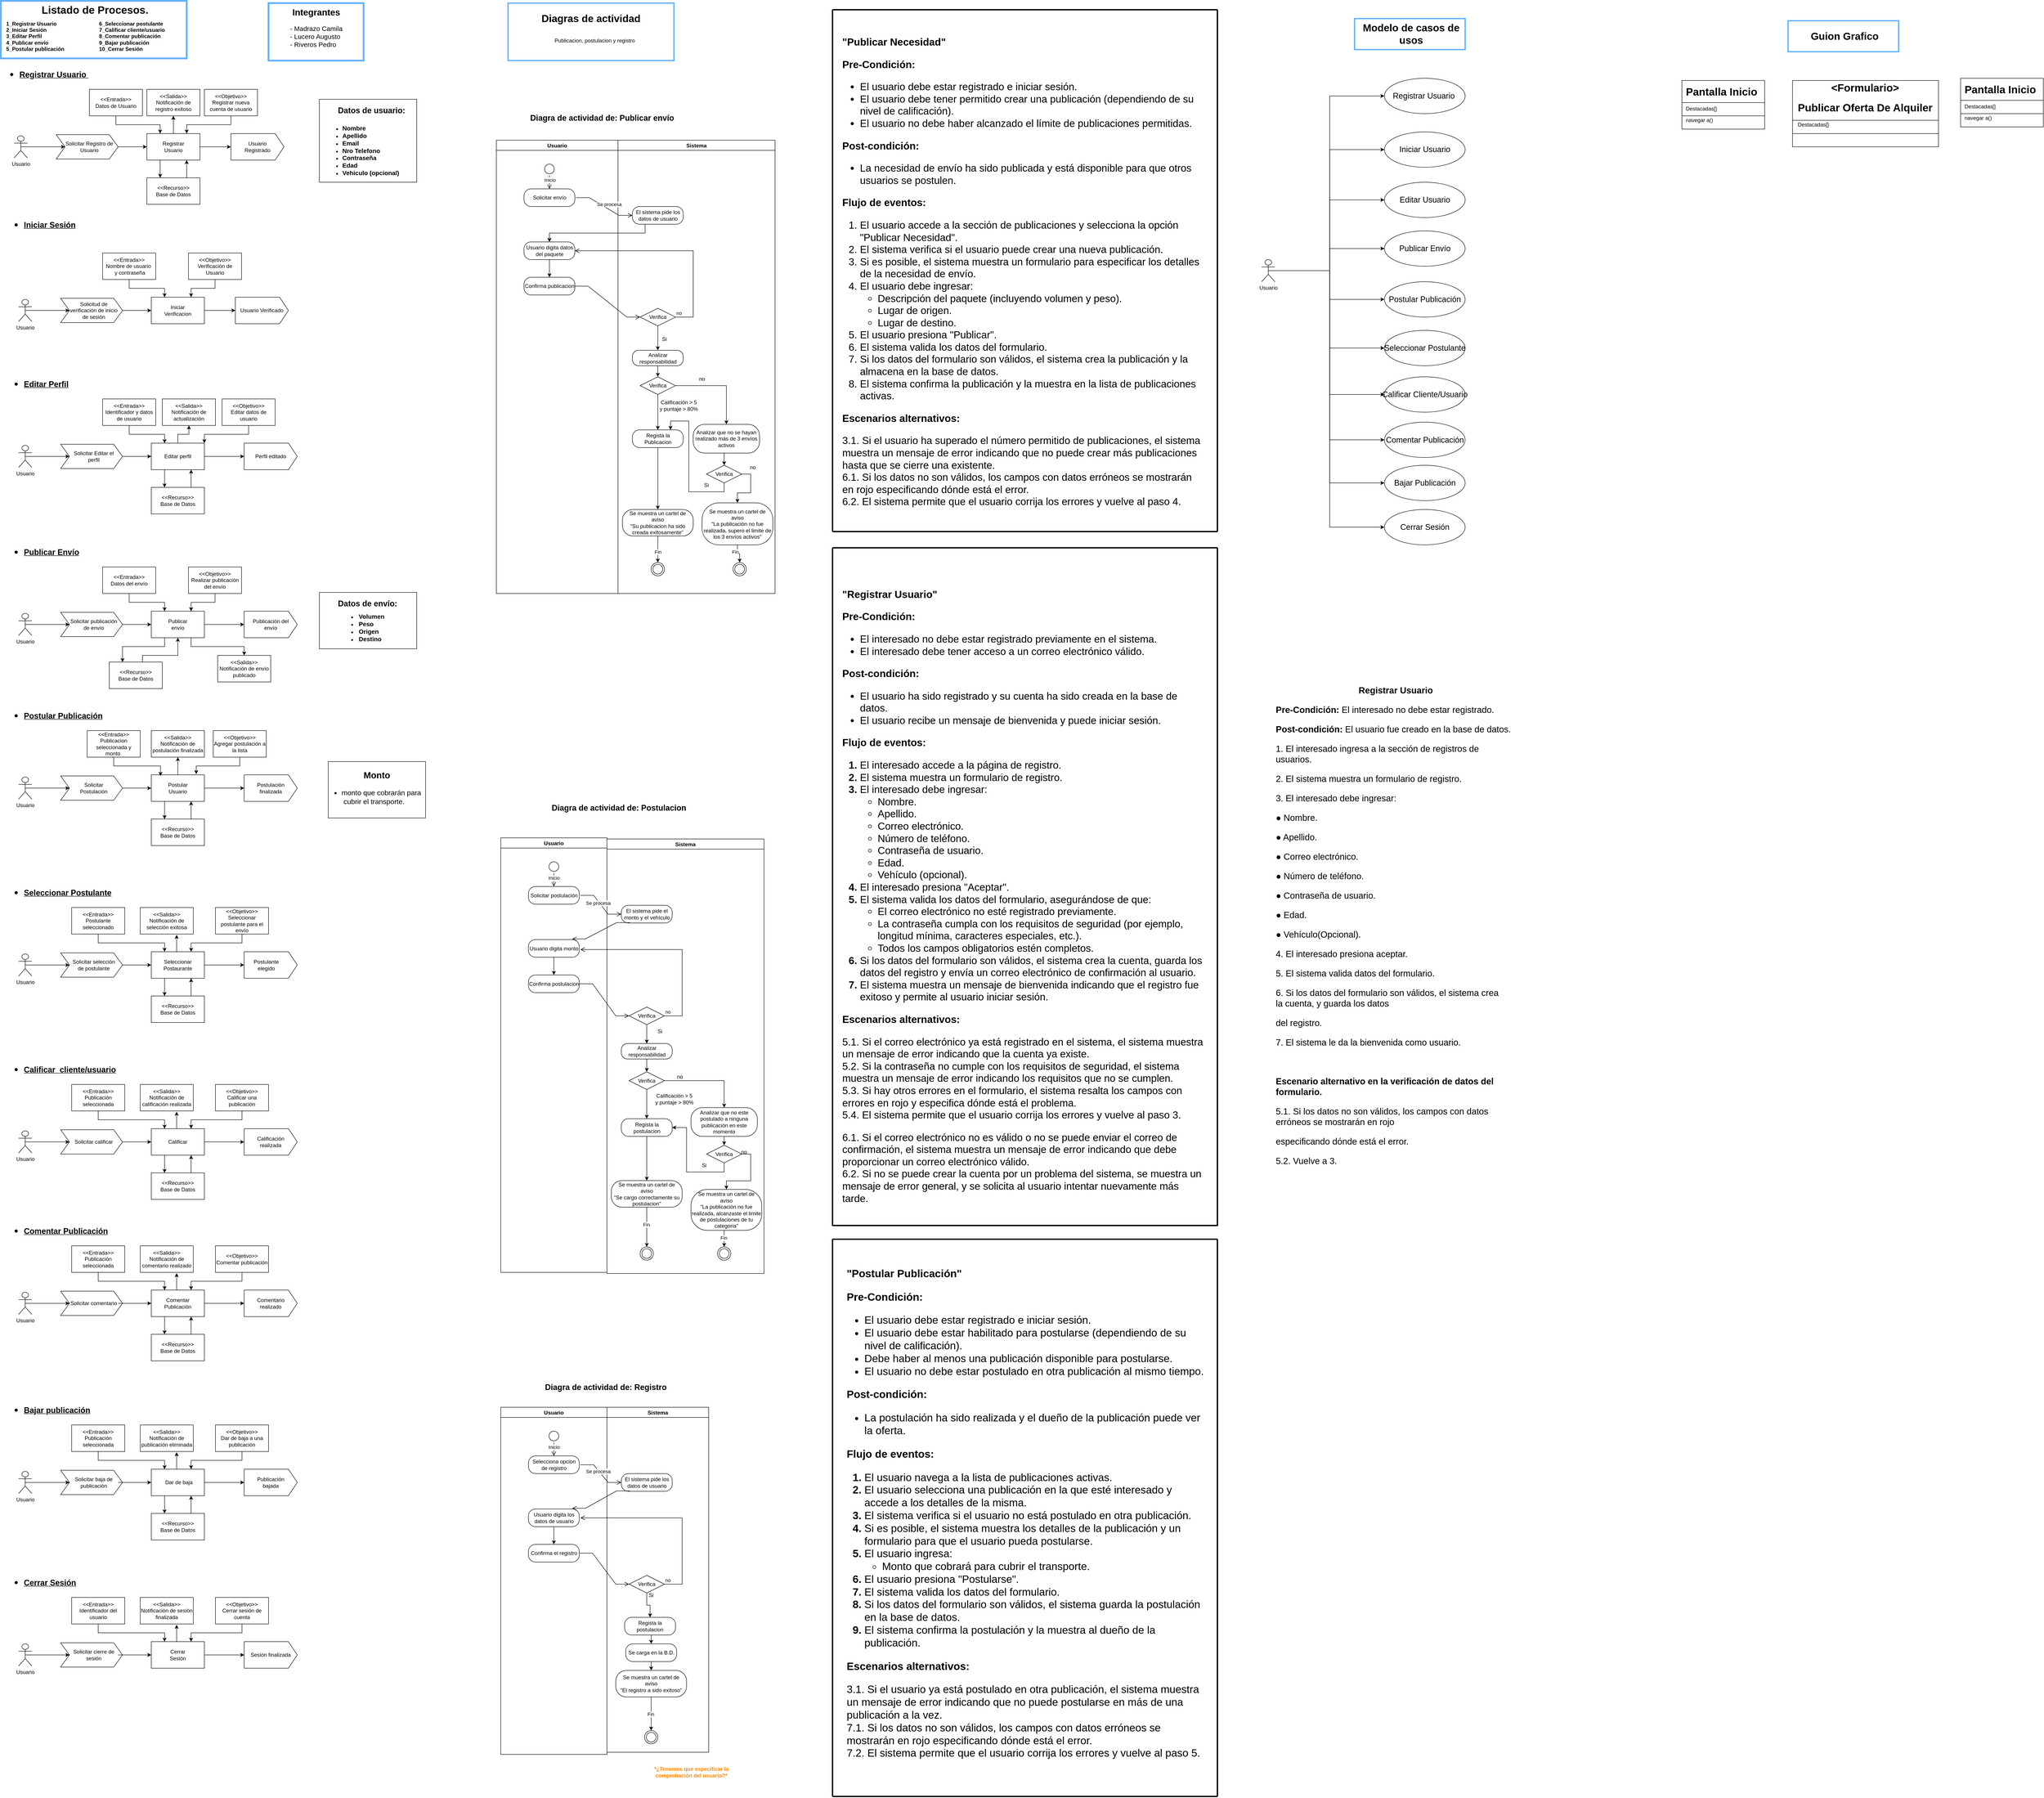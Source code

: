 <mxfile version="24.7.12">
  <diagram name="Página-1" id="8EGf4Su3iBePoX2ZfNUF">
    <mxGraphModel dx="2929" dy="1763" grid="1" gridSize="10" guides="1" tooltips="1" connect="1" arrows="1" fold="1" page="1" pageScale="1" pageWidth="1169" pageHeight="827" math="0" shadow="0">
      <root>
        <mxCell id="0" />
        <mxCell id="1" parent="0" />
        <mxCell id="CGwXmmcKnCw6UkCRPpBH-21" value="&lt;h1 style=&quot;text-align: center; margin-top: 0px;&quot;&gt;&amp;lt;Formulario&amp;gt;&lt;/h1&gt;&lt;div&gt;&lt;h1 style=&quot;text-align: center; margin-top: 0px;&quot;&gt;Publicar Oferta De Alquiler&lt;/h1&gt;&lt;/div&gt;&lt;p&gt;Destacadas[]&lt;/p&gt;&lt;p&gt;navegar a()&lt;/p&gt;" style="text;html=1;whiteSpace=wrap;overflow=hidden;rounded=0;align=left;" parent="1" vertex="1">
          <mxGeometry x="2900" y="-643.75" width="320" height="120" as="geometry" />
        </mxCell>
        <mxCell id="CGwXmmcKnCw6UkCRPpBH-16" value="" style="rounded=0;whiteSpace=wrap;html=1;fillColor=none;" parent="1" vertex="1">
          <mxGeometry x="3270" y="-645" width="187" height="110" as="geometry" />
        </mxCell>
        <mxCell id="CGwXmmcKnCw6UkCRPpBH-17" value="" style="rounded=0;whiteSpace=wrap;html=1;fillColor=none;" parent="1" vertex="1">
          <mxGeometry x="3270" y="-645" width="187" height="50" as="geometry" />
        </mxCell>
        <mxCell id="CrrvqAwiYmZfUuW3-mQa-169" value="" style="rounded=0;whiteSpace=wrap;html=1;" parent="1" vertex="1">
          <mxGeometry x="-440" y="-597.5" width="220" height="187.5" as="geometry" />
        </mxCell>
        <mxCell id="CrrvqAwiYmZfUuW3-mQa-43" value="" style="verticalLabelPosition=bottom;verticalAlign=top;html=1;shape=offPageConnector;rounded=0;size=0.167;rotation=-90;" parent="1" vertex="1">
          <mxGeometry x="-610" y="-550" width="60" height="120" as="geometry" />
        </mxCell>
        <mxCell id="CrrvqAwiYmZfUuW3-mQa-6" value="" style="rounded=0;whiteSpace=wrap;html=1;fillColor=none;strokeColor=#66B2FF;strokeWidth=4;" parent="1" vertex="1">
          <mxGeometry x="-1160" y="-820" width="420" height="130" as="geometry" />
        </mxCell>
        <mxCell id="CrrvqAwiYmZfUuW3-mQa-18" style="edgeStyle=orthogonalEdgeStyle;rounded=0;orthogonalLoop=1;jettySize=auto;html=1;exitX=0.5;exitY=0.5;exitDx=0;exitDy=0;exitPerimeter=0;" parent="1" source="Su_OemVcsVb99QI9vs1Z-1" target="CrrvqAwiYmZfUuW3-mQa-8" edge="1">
          <mxGeometry relative="1" as="geometry" />
        </mxCell>
        <mxCell id="Su_OemVcsVb99QI9vs1Z-1" value="Usuario" style="shape=umlActor;verticalLabelPosition=bottom;verticalAlign=top;html=1;outlineConnect=0;" parent="1" vertex="1">
          <mxGeometry x="-1130" y="-515" width="30" height="50" as="geometry" />
        </mxCell>
        <mxCell id="CrrvqAwiYmZfUuW3-mQa-2" value="&lt;h1 style=&quot;margin-top: 0px;&quot;&gt;Listado de Procesos.&lt;/h1&gt;" style="text;html=1;whiteSpace=wrap;overflow=hidden;rounded=0;" parent="1" vertex="1">
          <mxGeometry x="-1070" y="-820" width="260" height="40" as="geometry" />
        </mxCell>
        <mxCell id="CrrvqAwiYmZfUuW3-mQa-3" value="&lt;b style=&quot;background-color: initial;&quot;&gt;1_Registrar Usuario&lt;/b&gt;&lt;br&gt;&lt;b style=&quot;background-color: initial;&quot;&gt;2_Iniciar Sesión&lt;/b&gt;&lt;br&gt;&lt;b style=&quot;background-color: initial;&quot;&gt;3_Editar Perfil&lt;/b&gt;&lt;br&gt;&lt;b style=&quot;background-color: initial;&quot;&gt;4_Publicar envío&lt;/b&gt;&lt;br&gt;&lt;b style=&quot;background-color: initial;&quot;&gt;5_Postular publicación&lt;/b&gt;" style="text;html=1;align=left;verticalAlign=middle;whiteSpace=wrap;rounded=0;" parent="1" vertex="1">
          <mxGeometry x="-1150" y="-800" width="270" height="120" as="geometry" />
        </mxCell>
        <mxCell id="CrrvqAwiYmZfUuW3-mQa-5" value="&lt;div&gt;&lt;b style=&quot;background-color: initial;&quot;&gt;6_Seleccionar postulante&lt;/b&gt;&lt;/div&gt;&lt;b style=&quot;background-color: initial;&quot;&gt;7_Calificar cliente/usuario&lt;/b&gt;&lt;br&gt;&lt;b style=&quot;background-color: initial;&quot;&gt;8_Comentar publicación&lt;/b&gt;&lt;br&gt;&lt;b style=&quot;background-color: initial;&quot;&gt;9_Bajar publicación&lt;/b&gt;&lt;br&gt;&lt;b style=&quot;background-color: initial;&quot;&gt;10_Cerrar Sesión&lt;/b&gt;" style="text;html=1;align=left;verticalAlign=middle;whiteSpace=wrap;rounded=0;" parent="1" vertex="1">
          <mxGeometry x="-940" y="-800" width="200" height="120" as="geometry" />
        </mxCell>
        <mxCell id="CrrvqAwiYmZfUuW3-mQa-7" value="&lt;h1 style=&quot;margin-top: 0px;&quot;&gt;&lt;ul&gt;&lt;li&gt;&lt;font style=&quot;font-size: 18px;&quot;&gt;&lt;u&gt;Registrar Usuario&amp;nbsp;&lt;/u&gt;&lt;/font&gt;&lt;/li&gt;&lt;/ul&gt;&lt;/h1&gt;" style="text;html=1;whiteSpace=wrap;overflow=hidden;rounded=0;" parent="1" vertex="1">
          <mxGeometry x="-1160" y="-700" width="260" height="70" as="geometry" />
        </mxCell>
        <mxCell id="CrrvqAwiYmZfUuW3-mQa-23" style="edgeStyle=orthogonalEdgeStyle;rounded=0;orthogonalLoop=1;jettySize=auto;html=1;exitX=1;exitY=0.5;exitDx=0;exitDy=0;entryX=0;entryY=0.5;entryDx=0;entryDy=0;" parent="1" source="CrrvqAwiYmZfUuW3-mQa-8" target="CrrvqAwiYmZfUuW3-mQa-19" edge="1">
          <mxGeometry relative="1" as="geometry" />
        </mxCell>
        <mxCell id="CrrvqAwiYmZfUuW3-mQa-8" value="" style="shape=step;perimeter=stepPerimeter;whiteSpace=wrap;html=1;fixedSize=1;" parent="1" vertex="1">
          <mxGeometry x="-1035" y="-517.5" width="140" height="55" as="geometry" />
        </mxCell>
        <mxCell id="CrrvqAwiYmZfUuW3-mQa-13" value="Solicitar Registro de Usuario" style="text;html=1;align=center;verticalAlign=middle;whiteSpace=wrap;rounded=0;" parent="1" vertex="1">
          <mxGeometry x="-1015" y="-505" width="110" height="30" as="geometry" />
        </mxCell>
        <mxCell id="CrrvqAwiYmZfUuW3-mQa-26" style="edgeStyle=orthogonalEdgeStyle;rounded=0;orthogonalLoop=1;jettySize=auto;html=1;exitX=1;exitY=0.5;exitDx=0;exitDy=0;entryX=0.5;entryY=0;entryDx=0;entryDy=0;" parent="1" source="CrrvqAwiYmZfUuW3-mQa-19" target="CrrvqAwiYmZfUuW3-mQa-43" edge="1">
          <mxGeometry relative="1" as="geometry">
            <mxPoint x="-630" y="-490" as="targetPoint" />
          </mxGeometry>
        </mxCell>
        <mxCell id="CrrvqAwiYmZfUuW3-mQa-173" style="edgeStyle=orthogonalEdgeStyle;rounded=0;orthogonalLoop=1;jettySize=auto;html=1;exitX=0.25;exitY=1;exitDx=0;exitDy=0;entryX=0.25;entryY=0;entryDx=0;entryDy=0;" parent="1" source="CrrvqAwiYmZfUuW3-mQa-19" target="CrrvqAwiYmZfUuW3-mQa-37" edge="1">
          <mxGeometry relative="1" as="geometry" />
        </mxCell>
        <mxCell id="PhDUUgStAlfBUmAMiNLs-127" style="edgeStyle=orthogonalEdgeStyle;rounded=0;orthogonalLoop=1;jettySize=auto;html=1;exitX=0.5;exitY=0;exitDx=0;exitDy=0;entryX=0.5;entryY=1;entryDx=0;entryDy=0;" parent="1" source="CrrvqAwiYmZfUuW3-mQa-19" target="PhDUUgStAlfBUmAMiNLs-123" edge="1">
          <mxGeometry relative="1" as="geometry" />
        </mxCell>
        <mxCell id="CrrvqAwiYmZfUuW3-mQa-19" value="" style="rounded=0;whiteSpace=wrap;html=1;" parent="1" vertex="1">
          <mxGeometry x="-830" y="-520" width="120" height="60" as="geometry" />
        </mxCell>
        <mxCell id="CrrvqAwiYmZfUuW3-mQa-20" value="Registrar Usuario" style="text;html=1;align=center;verticalAlign=middle;whiteSpace=wrap;rounded=0;" parent="1" vertex="1">
          <mxGeometry x="-805" y="-505" width="70" height="30" as="geometry" />
        </mxCell>
        <mxCell id="PhDUUgStAlfBUmAMiNLs-122" style="edgeStyle=orthogonalEdgeStyle;rounded=0;orthogonalLoop=1;jettySize=auto;html=1;exitX=0.5;exitY=1;exitDx=0;exitDy=0;entryX=0.25;entryY=0;entryDx=0;entryDy=0;" parent="1" source="CrrvqAwiYmZfUuW3-mQa-31" target="CrrvqAwiYmZfUuW3-mQa-19" edge="1">
          <mxGeometry relative="1" as="geometry" />
        </mxCell>
        <mxCell id="CrrvqAwiYmZfUuW3-mQa-31" value="" style="rounded=0;whiteSpace=wrap;html=1;" parent="1" vertex="1">
          <mxGeometry x="-960" y="-620" width="120" height="60" as="geometry" />
        </mxCell>
        <mxCell id="CrrvqAwiYmZfUuW3-mQa-32" value="&amp;lt;&amp;lt;Entrada&amp;gt;&amp;gt;&lt;div&gt;Datos de Usuario&lt;/div&gt;" style="text;html=1;align=center;verticalAlign=middle;whiteSpace=wrap;rounded=0;" parent="1" vertex="1">
          <mxGeometry x="-960" y="-605" width="120" height="30" as="geometry" />
        </mxCell>
        <mxCell id="PhDUUgStAlfBUmAMiNLs-121" style="edgeStyle=orthogonalEdgeStyle;rounded=0;orthogonalLoop=1;jettySize=auto;html=1;exitX=0.5;exitY=1;exitDx=0;exitDy=0;entryX=0.75;entryY=0;entryDx=0;entryDy=0;" parent="1" source="CrrvqAwiYmZfUuW3-mQa-33" target="CrrvqAwiYmZfUuW3-mQa-19" edge="1">
          <mxGeometry relative="1" as="geometry" />
        </mxCell>
        <mxCell id="CrrvqAwiYmZfUuW3-mQa-33" value="" style="rounded=0;whiteSpace=wrap;html=1;" parent="1" vertex="1">
          <mxGeometry x="-700" y="-620" width="120" height="60" as="geometry" />
        </mxCell>
        <mxCell id="CrrvqAwiYmZfUuW3-mQa-34" value="&amp;lt;&amp;lt;Objetivo&amp;gt;&amp;gt;&lt;div&gt;Registrar nueva cuenta de usuario&lt;/div&gt;" style="text;html=1;align=center;verticalAlign=middle;whiteSpace=wrap;rounded=0;" parent="1" vertex="1">
          <mxGeometry x="-700" y="-605" width="120" height="30" as="geometry" />
        </mxCell>
        <mxCell id="CrrvqAwiYmZfUuW3-mQa-172" style="edgeStyle=orthogonalEdgeStyle;rounded=0;orthogonalLoop=1;jettySize=auto;html=1;exitX=0.75;exitY=0;exitDx=0;exitDy=0;entryX=0.75;entryY=1;entryDx=0;entryDy=0;" parent="1" source="CrrvqAwiYmZfUuW3-mQa-37" target="CrrvqAwiYmZfUuW3-mQa-19" edge="1">
          <mxGeometry relative="1" as="geometry" />
        </mxCell>
        <mxCell id="CrrvqAwiYmZfUuW3-mQa-37" value="" style="rounded=0;whiteSpace=wrap;html=1;" parent="1" vertex="1">
          <mxGeometry x="-830" y="-420" width="120" height="60" as="geometry" />
        </mxCell>
        <mxCell id="CrrvqAwiYmZfUuW3-mQa-38" value="&amp;lt;&amp;lt;Recurso&amp;gt;&amp;gt;&lt;div&gt;Base de Datos&lt;/div&gt;" style="text;html=1;align=center;verticalAlign=middle;whiteSpace=wrap;rounded=0;" parent="1" vertex="1">
          <mxGeometry x="-830" y="-405" width="120" height="30" as="geometry" />
        </mxCell>
        <mxCell id="CrrvqAwiYmZfUuW3-mQa-41" value="Usuario Registrado" style="text;html=1;align=center;verticalAlign=middle;whiteSpace=wrap;rounded=0;" parent="1" vertex="1">
          <mxGeometry x="-630" y="-505" width="100" height="30" as="geometry" />
        </mxCell>
        <mxCell id="CrrvqAwiYmZfUuW3-mQa-60" value="" style="verticalLabelPosition=bottom;verticalAlign=top;html=1;shape=offPageConnector;rounded=0;size=0.167;rotation=-90;" parent="1" vertex="1">
          <mxGeometry x="-600" y="-180" width="60" height="120" as="geometry" />
        </mxCell>
        <mxCell id="CrrvqAwiYmZfUuW3-mQa-61" style="edgeStyle=orthogonalEdgeStyle;rounded=0;orthogonalLoop=1;jettySize=auto;html=1;exitX=0.5;exitY=0.5;exitDx=0;exitDy=0;exitPerimeter=0;" parent="1" source="CrrvqAwiYmZfUuW3-mQa-62" target="CrrvqAwiYmZfUuW3-mQa-65" edge="1">
          <mxGeometry relative="1" as="geometry" />
        </mxCell>
        <mxCell id="CrrvqAwiYmZfUuW3-mQa-62" value="Usuario" style="shape=umlActor;verticalLabelPosition=bottom;verticalAlign=top;html=1;outlineConnect=0;" parent="1" vertex="1">
          <mxGeometry x="-1120" y="-145" width="30" height="50" as="geometry" />
        </mxCell>
        <mxCell id="CrrvqAwiYmZfUuW3-mQa-63" value="&lt;h1 style=&quot;margin-top: 0px;&quot;&gt;&lt;ul&gt;&lt;li&gt;&lt;span style=&quot;font-size: 18px;&quot;&gt;&lt;u&gt;Iniciar Sesión&lt;/u&gt;&lt;/span&gt;&lt;/li&gt;&lt;/ul&gt;&lt;/h1&gt;" style="text;html=1;whiteSpace=wrap;overflow=hidden;rounded=0;" parent="1" vertex="1">
          <mxGeometry x="-1150" y="-360" width="260" height="70" as="geometry" />
        </mxCell>
        <mxCell id="CrrvqAwiYmZfUuW3-mQa-64" style="edgeStyle=orthogonalEdgeStyle;rounded=0;orthogonalLoop=1;jettySize=auto;html=1;exitX=1;exitY=0.5;exitDx=0;exitDy=0;entryX=0;entryY=0.5;entryDx=0;entryDy=0;" parent="1" source="CrrvqAwiYmZfUuW3-mQa-65" target="CrrvqAwiYmZfUuW3-mQa-69" edge="1">
          <mxGeometry relative="1" as="geometry" />
        </mxCell>
        <mxCell id="CrrvqAwiYmZfUuW3-mQa-65" value="" style="shape=step;perimeter=stepPerimeter;whiteSpace=wrap;html=1;fixedSize=1;" parent="1" vertex="1">
          <mxGeometry x="-1025" y="-147.5" width="140" height="55" as="geometry" />
        </mxCell>
        <mxCell id="CrrvqAwiYmZfUuW3-mQa-66" value="Solicitud de verificación de inicio de sesión" style="text;html=1;align=center;verticalAlign=middle;whiteSpace=wrap;rounded=0;" parent="1" vertex="1">
          <mxGeometry x="-1005" y="-135" width="110" height="30" as="geometry" />
        </mxCell>
        <mxCell id="CrrvqAwiYmZfUuW3-mQa-67" style="edgeStyle=orthogonalEdgeStyle;rounded=0;orthogonalLoop=1;jettySize=auto;html=1;exitX=1;exitY=0.5;exitDx=0;exitDy=0;entryX=0.5;entryY=0;entryDx=0;entryDy=0;" parent="1" source="CrrvqAwiYmZfUuW3-mQa-69" target="CrrvqAwiYmZfUuW3-mQa-60" edge="1">
          <mxGeometry relative="1" as="geometry">
            <mxPoint x="-620" y="-120" as="targetPoint" />
          </mxGeometry>
        </mxCell>
        <mxCell id="CrrvqAwiYmZfUuW3-mQa-69" value="" style="rounded=0;whiteSpace=wrap;html=1;" parent="1" vertex="1">
          <mxGeometry x="-820" y="-150" width="120" height="60" as="geometry" />
        </mxCell>
        <mxCell id="CrrvqAwiYmZfUuW3-mQa-70" value="Iniciar Verificacion" style="text;html=1;align=center;verticalAlign=middle;whiteSpace=wrap;rounded=0;" parent="1" vertex="1">
          <mxGeometry x="-795" y="-135" width="70" height="30" as="geometry" />
        </mxCell>
        <mxCell id="CrrvqAwiYmZfUuW3-mQa-71" style="edgeStyle=orthogonalEdgeStyle;rounded=0;orthogonalLoop=1;jettySize=auto;html=1;exitX=0.5;exitY=1;exitDx=0;exitDy=0;entryX=0.25;entryY=0;entryDx=0;entryDy=0;" parent="1" source="CrrvqAwiYmZfUuW3-mQa-72" target="CrrvqAwiYmZfUuW3-mQa-69" edge="1">
          <mxGeometry relative="1" as="geometry" />
        </mxCell>
        <mxCell id="CrrvqAwiYmZfUuW3-mQa-72" value="" style="rounded=0;whiteSpace=wrap;html=1;" parent="1" vertex="1">
          <mxGeometry x="-930" y="-250" width="120" height="60" as="geometry" />
        </mxCell>
        <mxCell id="CrrvqAwiYmZfUuW3-mQa-73" value="&amp;lt;&amp;lt;Entrada&amp;gt;&amp;gt;&lt;div&gt;Nombre de usuario&amp;nbsp; &amp;nbsp;y contraseña&lt;/div&gt;" style="text;html=1;align=center;verticalAlign=middle;whiteSpace=wrap;rounded=0;" parent="1" vertex="1">
          <mxGeometry x="-930" y="-235" width="120" height="30" as="geometry" />
        </mxCell>
        <mxCell id="CrrvqAwiYmZfUuW3-mQa-74" style="edgeStyle=orthogonalEdgeStyle;rounded=0;orthogonalLoop=1;jettySize=auto;html=1;exitX=0.5;exitY=1;exitDx=0;exitDy=0;entryX=0.75;entryY=0;entryDx=0;entryDy=0;" parent="1" source="CrrvqAwiYmZfUuW3-mQa-75" target="CrrvqAwiYmZfUuW3-mQa-69" edge="1">
          <mxGeometry relative="1" as="geometry" />
        </mxCell>
        <mxCell id="CrrvqAwiYmZfUuW3-mQa-75" value="" style="rounded=0;whiteSpace=wrap;html=1;" parent="1" vertex="1">
          <mxGeometry x="-736" y="-250" width="120" height="60" as="geometry" />
        </mxCell>
        <mxCell id="CrrvqAwiYmZfUuW3-mQa-76" value="&amp;lt;&amp;lt;Objetivo&amp;gt;&amp;gt;&lt;div&gt;Verificación de Usuario&lt;/div&gt;" style="text;html=1;align=center;verticalAlign=middle;whiteSpace=wrap;rounded=0;" parent="1" vertex="1">
          <mxGeometry x="-736" y="-235" width="120" height="30" as="geometry" />
        </mxCell>
        <mxCell id="CrrvqAwiYmZfUuW3-mQa-79" value="Usuario Verificado" style="text;html=1;align=center;verticalAlign=middle;whiteSpace=wrap;rounded=0;" parent="1" vertex="1">
          <mxGeometry x="-620" y="-135" width="100" height="30" as="geometry" />
        </mxCell>
        <mxCell id="CrrvqAwiYmZfUuW3-mQa-80" value="" style="verticalLabelPosition=bottom;verticalAlign=top;html=1;shape=offPageConnector;rounded=0;size=0.167;rotation=-90;" parent="1" vertex="1">
          <mxGeometry x="-580" y="150" width="60" height="120" as="geometry" />
        </mxCell>
        <mxCell id="CrrvqAwiYmZfUuW3-mQa-81" style="edgeStyle=orthogonalEdgeStyle;rounded=0;orthogonalLoop=1;jettySize=auto;html=1;exitX=0.5;exitY=0.5;exitDx=0;exitDy=0;exitPerimeter=0;" parent="1" source="CrrvqAwiYmZfUuW3-mQa-82" target="CrrvqAwiYmZfUuW3-mQa-85" edge="1">
          <mxGeometry relative="1" as="geometry" />
        </mxCell>
        <mxCell id="CrrvqAwiYmZfUuW3-mQa-82" value="Usuario" style="shape=umlActor;verticalLabelPosition=bottom;verticalAlign=top;html=1;outlineConnect=0;" parent="1" vertex="1">
          <mxGeometry x="-1120" y="185" width="30" height="50" as="geometry" />
        </mxCell>
        <mxCell id="CrrvqAwiYmZfUuW3-mQa-83" value="&lt;h1 style=&quot;margin-top: 0px;&quot;&gt;&lt;ul&gt;&lt;li&gt;&lt;span style=&quot;font-size: 18px;&quot;&gt;&lt;u&gt;Editar Perfil&lt;/u&gt;&lt;/span&gt;&lt;/li&gt;&lt;/ul&gt;&lt;/h1&gt;" style="text;html=1;whiteSpace=wrap;overflow=hidden;rounded=0;" parent="1" vertex="1">
          <mxGeometry x="-1150" width="260" height="70" as="geometry" />
        </mxCell>
        <mxCell id="CrrvqAwiYmZfUuW3-mQa-84" style="edgeStyle=orthogonalEdgeStyle;rounded=0;orthogonalLoop=1;jettySize=auto;html=1;exitX=1;exitY=0.5;exitDx=0;exitDy=0;entryX=0;entryY=0.5;entryDx=0;entryDy=0;" parent="1" source="CrrvqAwiYmZfUuW3-mQa-85" target="CrrvqAwiYmZfUuW3-mQa-89" edge="1">
          <mxGeometry relative="1" as="geometry" />
        </mxCell>
        <mxCell id="CrrvqAwiYmZfUuW3-mQa-85" value="" style="shape=step;perimeter=stepPerimeter;whiteSpace=wrap;html=1;fixedSize=1;" parent="1" vertex="1">
          <mxGeometry x="-1025" y="182.5" width="140" height="55" as="geometry" />
        </mxCell>
        <mxCell id="CrrvqAwiYmZfUuW3-mQa-86" value="Solicitar Editar el perfil" style="text;html=1;align=center;verticalAlign=middle;whiteSpace=wrap;rounded=0;" parent="1" vertex="1">
          <mxGeometry x="-1005" y="195" width="110" height="30" as="geometry" />
        </mxCell>
        <mxCell id="CrrvqAwiYmZfUuW3-mQa-87" style="edgeStyle=orthogonalEdgeStyle;rounded=0;orthogonalLoop=1;jettySize=auto;html=1;exitX=1;exitY=0.5;exitDx=0;exitDy=0;entryX=0.5;entryY=0;entryDx=0;entryDy=0;" parent="1" source="CrrvqAwiYmZfUuW3-mQa-89" target="CrrvqAwiYmZfUuW3-mQa-80" edge="1">
          <mxGeometry relative="1" as="geometry">
            <mxPoint x="-630" y="210" as="targetPoint" />
          </mxGeometry>
        </mxCell>
        <mxCell id="CrrvqAwiYmZfUuW3-mQa-177" style="edgeStyle=orthogonalEdgeStyle;rounded=0;orthogonalLoop=1;jettySize=auto;html=1;exitX=0.25;exitY=1;exitDx=0;exitDy=0;entryX=0.25;entryY=0;entryDx=0;entryDy=0;" parent="1" source="CrrvqAwiYmZfUuW3-mQa-89" target="CrrvqAwiYmZfUuW3-mQa-97" edge="1">
          <mxGeometry relative="1" as="geometry" />
        </mxCell>
        <mxCell id="PhDUUgStAlfBUmAMiNLs-128" style="edgeStyle=orthogonalEdgeStyle;rounded=0;orthogonalLoop=1;jettySize=auto;html=1;exitX=0.5;exitY=0;exitDx=0;exitDy=0;entryX=0.5;entryY=1;entryDx=0;entryDy=0;" parent="1" source="CrrvqAwiYmZfUuW3-mQa-89" target="CrrvqAwiYmZfUuW3-mQa-161" edge="1">
          <mxGeometry relative="1" as="geometry" />
        </mxCell>
        <mxCell id="CrrvqAwiYmZfUuW3-mQa-89" value="" style="rounded=0;whiteSpace=wrap;html=1;" parent="1" vertex="1">
          <mxGeometry x="-820" y="180" width="120" height="60" as="geometry" />
        </mxCell>
        <mxCell id="CrrvqAwiYmZfUuW3-mQa-90" value="Editar perfil" style="text;html=1;align=center;verticalAlign=middle;whiteSpace=wrap;rounded=0;" parent="1" vertex="1">
          <mxGeometry x="-795" y="195" width="70" height="30" as="geometry" />
        </mxCell>
        <mxCell id="CrrvqAwiYmZfUuW3-mQa-91" style="edgeStyle=orthogonalEdgeStyle;rounded=0;orthogonalLoop=1;jettySize=auto;html=1;exitX=0.5;exitY=1;exitDx=0;exitDy=0;entryX=0.25;entryY=0;entryDx=0;entryDy=0;" parent="1" source="CrrvqAwiYmZfUuW3-mQa-92" target="CrrvqAwiYmZfUuW3-mQa-89" edge="1">
          <mxGeometry relative="1" as="geometry" />
        </mxCell>
        <mxCell id="CrrvqAwiYmZfUuW3-mQa-92" value="" style="rounded=0;whiteSpace=wrap;html=1;" parent="1" vertex="1">
          <mxGeometry x="-930" y="80" width="120" height="60" as="geometry" />
        </mxCell>
        <mxCell id="CrrvqAwiYmZfUuW3-mQa-93" value="&amp;lt;&amp;lt;Entrada&amp;gt;&amp;gt;&lt;div&gt;Identificador y datos de usuario&lt;/div&gt;" style="text;html=1;align=center;verticalAlign=middle;whiteSpace=wrap;rounded=0;" parent="1" vertex="1">
          <mxGeometry x="-930" y="95" width="120" height="30" as="geometry" />
        </mxCell>
        <mxCell id="CrrvqAwiYmZfUuW3-mQa-166" style="edgeStyle=orthogonalEdgeStyle;rounded=0;orthogonalLoop=1;jettySize=auto;html=1;exitX=0.5;exitY=1;exitDx=0;exitDy=0;entryX=1;entryY=0;entryDx=0;entryDy=0;" parent="1" source="CrrvqAwiYmZfUuW3-mQa-95" target="CrrvqAwiYmZfUuW3-mQa-89" edge="1">
          <mxGeometry relative="1" as="geometry" />
        </mxCell>
        <mxCell id="CrrvqAwiYmZfUuW3-mQa-95" value="" style="rounded=0;whiteSpace=wrap;html=1;" parent="1" vertex="1">
          <mxGeometry x="-660" y="80" width="120" height="60" as="geometry" />
        </mxCell>
        <mxCell id="CrrvqAwiYmZfUuW3-mQa-96" value="&amp;lt;&amp;lt;Objetivo&amp;gt;&amp;gt;&lt;div&gt;Editar datos de usuario&lt;/div&gt;" style="text;html=1;align=center;verticalAlign=middle;whiteSpace=wrap;rounded=0;" parent="1" vertex="1">
          <mxGeometry x="-660" y="95" width="120" height="30" as="geometry" />
        </mxCell>
        <mxCell id="CrrvqAwiYmZfUuW3-mQa-178" style="edgeStyle=orthogonalEdgeStyle;rounded=0;orthogonalLoop=1;jettySize=auto;html=1;exitX=0.75;exitY=0;exitDx=0;exitDy=0;entryX=0.75;entryY=1;entryDx=0;entryDy=0;" parent="1" source="CrrvqAwiYmZfUuW3-mQa-97" target="CrrvqAwiYmZfUuW3-mQa-89" edge="1">
          <mxGeometry relative="1" as="geometry" />
        </mxCell>
        <mxCell id="CrrvqAwiYmZfUuW3-mQa-97" value="" style="rounded=0;whiteSpace=wrap;html=1;" parent="1" vertex="1">
          <mxGeometry x="-820" y="280" width="120" height="60" as="geometry" />
        </mxCell>
        <mxCell id="CrrvqAwiYmZfUuW3-mQa-98" value="&amp;lt;&amp;lt;Recurso&amp;gt;&amp;gt;&lt;div&gt;Base de Datos&lt;/div&gt;" style="text;html=1;align=center;verticalAlign=middle;whiteSpace=wrap;rounded=0;" parent="1" vertex="1">
          <mxGeometry x="-820" y="295" width="120" height="30" as="geometry" />
        </mxCell>
        <mxCell id="CrrvqAwiYmZfUuW3-mQa-99" value="Perfil editado" style="text;html=1;align=center;verticalAlign=middle;whiteSpace=wrap;rounded=0;" parent="1" vertex="1">
          <mxGeometry x="-600" y="195" width="100" height="30" as="geometry" />
        </mxCell>
        <mxCell id="CrrvqAwiYmZfUuW3-mQa-100" value="" style="verticalLabelPosition=bottom;verticalAlign=top;html=1;shape=offPageConnector;rounded=0;size=0.167;rotation=-90;" parent="1" vertex="1">
          <mxGeometry x="-580" y="530" width="60" height="120" as="geometry" />
        </mxCell>
        <mxCell id="CrrvqAwiYmZfUuW3-mQa-101" style="edgeStyle=orthogonalEdgeStyle;rounded=0;orthogonalLoop=1;jettySize=auto;html=1;exitX=0.5;exitY=0.5;exitDx=0;exitDy=0;exitPerimeter=0;" parent="1" source="CrrvqAwiYmZfUuW3-mQa-102" target="CrrvqAwiYmZfUuW3-mQa-105" edge="1">
          <mxGeometry relative="1" as="geometry" />
        </mxCell>
        <mxCell id="CrrvqAwiYmZfUuW3-mQa-102" value="Usuario" style="shape=umlActor;verticalLabelPosition=bottom;verticalAlign=top;html=1;outlineConnect=0;" parent="1" vertex="1">
          <mxGeometry x="-1120" y="565" width="30" height="50" as="geometry" />
        </mxCell>
        <mxCell id="CrrvqAwiYmZfUuW3-mQa-103" value="&lt;h1 style=&quot;margin-top: 0px;&quot;&gt;&lt;ul&gt;&lt;li&gt;&lt;span style=&quot;font-size: 18px;&quot;&gt;&lt;u&gt;Publicar Envío&lt;/u&gt;&lt;/span&gt;&lt;/li&gt;&lt;/ul&gt;&lt;/h1&gt;" style="text;html=1;whiteSpace=wrap;overflow=hidden;rounded=0;" parent="1" vertex="1">
          <mxGeometry x="-1150" y="380" width="270" height="70" as="geometry" />
        </mxCell>
        <mxCell id="CrrvqAwiYmZfUuW3-mQa-104" style="edgeStyle=orthogonalEdgeStyle;rounded=0;orthogonalLoop=1;jettySize=auto;html=1;exitX=1;exitY=0.5;exitDx=0;exitDy=0;entryX=0;entryY=0.5;entryDx=0;entryDy=0;" parent="1" source="CrrvqAwiYmZfUuW3-mQa-105" target="CrrvqAwiYmZfUuW3-mQa-109" edge="1">
          <mxGeometry relative="1" as="geometry" />
        </mxCell>
        <mxCell id="CrrvqAwiYmZfUuW3-mQa-105" value="" style="shape=step;perimeter=stepPerimeter;whiteSpace=wrap;html=1;fixedSize=1;" parent="1" vertex="1">
          <mxGeometry x="-1025" y="562.5" width="140" height="55" as="geometry" />
        </mxCell>
        <mxCell id="CrrvqAwiYmZfUuW3-mQa-106" value="Solicitar publicación de envío" style="text;html=1;align=center;verticalAlign=middle;whiteSpace=wrap;rounded=0;" parent="1" vertex="1">
          <mxGeometry x="-1005" y="575" width="110" height="30" as="geometry" />
        </mxCell>
        <mxCell id="CrrvqAwiYmZfUuW3-mQa-107" style="edgeStyle=orthogonalEdgeStyle;rounded=0;orthogonalLoop=1;jettySize=auto;html=1;exitX=1;exitY=0.5;exitDx=0;exitDy=0;entryX=0.5;entryY=0;entryDx=0;entryDy=0;" parent="1" source="CrrvqAwiYmZfUuW3-mQa-109" target="CrrvqAwiYmZfUuW3-mQa-100" edge="1">
          <mxGeometry relative="1" as="geometry">
            <mxPoint x="-630" y="590" as="targetPoint" />
          </mxGeometry>
        </mxCell>
        <mxCell id="CrrvqAwiYmZfUuW3-mQa-179" style="edgeStyle=orthogonalEdgeStyle;rounded=0;orthogonalLoop=1;jettySize=auto;html=1;exitX=0.25;exitY=1;exitDx=0;exitDy=0;entryX=0.25;entryY=0;entryDx=0;entryDy=0;" parent="1" source="CrrvqAwiYmZfUuW3-mQa-109" target="CrrvqAwiYmZfUuW3-mQa-117" edge="1">
          <mxGeometry relative="1" as="geometry">
            <Array as="points">
              <mxPoint x="-790" y="640" />
              <mxPoint x="-885" y="640" />
            </Array>
          </mxGeometry>
        </mxCell>
        <mxCell id="CrrvqAwiYmZfUuW3-mQa-181" style="edgeStyle=orthogonalEdgeStyle;rounded=0;orthogonalLoop=1;jettySize=auto;html=1;exitX=0.75;exitY=1;exitDx=0;exitDy=0;entryX=0.5;entryY=0;entryDx=0;entryDy=0;" parent="1" source="CrrvqAwiYmZfUuW3-mQa-109" target="CrrvqAwiYmZfUuW3-mQa-170" edge="1">
          <mxGeometry relative="1" as="geometry" />
        </mxCell>
        <mxCell id="CrrvqAwiYmZfUuW3-mQa-109" value="" style="rounded=0;whiteSpace=wrap;html=1;" parent="1" vertex="1">
          <mxGeometry x="-820" y="560" width="120" height="60" as="geometry" />
        </mxCell>
        <mxCell id="CrrvqAwiYmZfUuW3-mQa-110" value="Publicar envío" style="text;html=1;align=center;verticalAlign=middle;whiteSpace=wrap;rounded=0;" parent="1" vertex="1">
          <mxGeometry x="-795" y="575" width="70" height="30" as="geometry" />
        </mxCell>
        <mxCell id="CrrvqAwiYmZfUuW3-mQa-111" style="edgeStyle=orthogonalEdgeStyle;rounded=0;orthogonalLoop=1;jettySize=auto;html=1;exitX=0.5;exitY=1;exitDx=0;exitDy=0;entryX=0.25;entryY=0;entryDx=0;entryDy=0;" parent="1" source="CrrvqAwiYmZfUuW3-mQa-112" target="CrrvqAwiYmZfUuW3-mQa-109" edge="1">
          <mxGeometry relative="1" as="geometry" />
        </mxCell>
        <mxCell id="CrrvqAwiYmZfUuW3-mQa-112" value="" style="rounded=0;whiteSpace=wrap;html=1;" parent="1" vertex="1">
          <mxGeometry x="-930" y="460" width="120" height="60" as="geometry" />
        </mxCell>
        <mxCell id="CrrvqAwiYmZfUuW3-mQa-113" value="&amp;lt;&amp;lt;Entrada&amp;gt;&amp;gt;&lt;div&gt;Datos del envío&lt;/div&gt;" style="text;html=1;align=center;verticalAlign=middle;whiteSpace=wrap;rounded=0;" parent="1" vertex="1">
          <mxGeometry x="-930" y="475" width="120" height="30" as="geometry" />
        </mxCell>
        <mxCell id="CrrvqAwiYmZfUuW3-mQa-114" style="edgeStyle=orthogonalEdgeStyle;rounded=0;orthogonalLoop=1;jettySize=auto;html=1;exitX=0.5;exitY=1;exitDx=0;exitDy=0;entryX=0.75;entryY=0;entryDx=0;entryDy=0;" parent="1" source="CrrvqAwiYmZfUuW3-mQa-115" target="CrrvqAwiYmZfUuW3-mQa-109" edge="1">
          <mxGeometry relative="1" as="geometry" />
        </mxCell>
        <mxCell id="CrrvqAwiYmZfUuW3-mQa-115" value="" style="rounded=0;whiteSpace=wrap;html=1;" parent="1" vertex="1">
          <mxGeometry x="-736" y="460" width="120" height="60" as="geometry" />
        </mxCell>
        <mxCell id="CrrvqAwiYmZfUuW3-mQa-116" value="&amp;lt;&amp;lt;Objetivo&amp;gt;&amp;gt;&lt;div&gt;Realizar publicación del envío&lt;/div&gt;" style="text;html=1;align=center;verticalAlign=middle;whiteSpace=wrap;rounded=0;" parent="1" vertex="1">
          <mxGeometry x="-736" y="475" width="120" height="30" as="geometry" />
        </mxCell>
        <mxCell id="CrrvqAwiYmZfUuW3-mQa-180" style="edgeStyle=orthogonalEdgeStyle;rounded=0;orthogonalLoop=1;jettySize=auto;html=1;exitX=0.75;exitY=0;exitDx=0;exitDy=0;entryX=0.5;entryY=1;entryDx=0;entryDy=0;" parent="1" source="CrrvqAwiYmZfUuW3-mQa-117" target="CrrvqAwiYmZfUuW3-mQa-109" edge="1">
          <mxGeometry relative="1" as="geometry">
            <Array as="points">
              <mxPoint x="-840" y="675" />
              <mxPoint x="-840" y="660" />
              <mxPoint x="-760" y="660" />
            </Array>
          </mxGeometry>
        </mxCell>
        <mxCell id="CrrvqAwiYmZfUuW3-mQa-117" value="" style="rounded=0;whiteSpace=wrap;html=1;" parent="1" vertex="1">
          <mxGeometry x="-915" y="675" width="120" height="60" as="geometry" />
        </mxCell>
        <mxCell id="CrrvqAwiYmZfUuW3-mQa-118" value="&amp;lt;&amp;lt;Recurso&amp;gt;&amp;gt;&lt;div&gt;Base de Datos&lt;/div&gt;" style="text;html=1;align=center;verticalAlign=middle;whiteSpace=wrap;rounded=0;" parent="1" vertex="1">
          <mxGeometry x="-915" y="690" width="120" height="30" as="geometry" />
        </mxCell>
        <mxCell id="CrrvqAwiYmZfUuW3-mQa-119" value="Publicación del envío" style="text;html=1;align=center;verticalAlign=middle;whiteSpace=wrap;rounded=0;" parent="1" vertex="1">
          <mxGeometry x="-600" y="575" width="100" height="30" as="geometry" />
        </mxCell>
        <mxCell id="CrrvqAwiYmZfUuW3-mQa-120" value="" style="verticalLabelPosition=bottom;verticalAlign=top;html=1;shape=offPageConnector;rounded=0;size=0.167;rotation=-90;" parent="1" vertex="1">
          <mxGeometry x="-580" y="900" width="60" height="120" as="geometry" />
        </mxCell>
        <mxCell id="CrrvqAwiYmZfUuW3-mQa-121" style="edgeStyle=orthogonalEdgeStyle;rounded=0;orthogonalLoop=1;jettySize=auto;html=1;exitX=0.5;exitY=0.5;exitDx=0;exitDy=0;exitPerimeter=0;" parent="1" source="CrrvqAwiYmZfUuW3-mQa-122" target="CrrvqAwiYmZfUuW3-mQa-125" edge="1">
          <mxGeometry relative="1" as="geometry" />
        </mxCell>
        <mxCell id="CrrvqAwiYmZfUuW3-mQa-122" value="Usuario" style="shape=umlActor;verticalLabelPosition=bottom;verticalAlign=top;html=1;outlineConnect=0;" parent="1" vertex="1">
          <mxGeometry x="-1120" y="935" width="30" height="50" as="geometry" />
        </mxCell>
        <mxCell id="CrrvqAwiYmZfUuW3-mQa-123" value="&lt;h1 style=&quot;margin-top: 0px;&quot;&gt;&lt;ul&gt;&lt;li&gt;&lt;span style=&quot;font-size: 18px;&quot;&gt;&lt;u&gt;Postular Publicación&lt;/u&gt;&lt;/span&gt;&lt;/li&gt;&lt;/ul&gt;&lt;/h1&gt;" style="text;html=1;whiteSpace=wrap;overflow=hidden;rounded=0;" parent="1" vertex="1">
          <mxGeometry x="-1150" y="750" width="320" height="70" as="geometry" />
        </mxCell>
        <mxCell id="CrrvqAwiYmZfUuW3-mQa-124" style="edgeStyle=orthogonalEdgeStyle;rounded=0;orthogonalLoop=1;jettySize=auto;html=1;exitX=1;exitY=0.5;exitDx=0;exitDy=0;entryX=0;entryY=0.5;entryDx=0;entryDy=0;" parent="1" source="CrrvqAwiYmZfUuW3-mQa-125" target="CrrvqAwiYmZfUuW3-mQa-129" edge="1">
          <mxGeometry relative="1" as="geometry" />
        </mxCell>
        <mxCell id="CrrvqAwiYmZfUuW3-mQa-125" value="" style="shape=step;perimeter=stepPerimeter;whiteSpace=wrap;html=1;fixedSize=1;" parent="1" vertex="1">
          <mxGeometry x="-1025" y="932.5" width="140" height="55" as="geometry" />
        </mxCell>
        <mxCell id="CrrvqAwiYmZfUuW3-mQa-126" value="Solicitar Postulación" style="text;html=1;align=center;verticalAlign=middle;whiteSpace=wrap;rounded=0;" parent="1" vertex="1">
          <mxGeometry x="-1005" y="945" width="110" height="30" as="geometry" />
        </mxCell>
        <mxCell id="CrrvqAwiYmZfUuW3-mQa-127" style="edgeStyle=orthogonalEdgeStyle;rounded=0;orthogonalLoop=1;jettySize=auto;html=1;exitX=1;exitY=0.5;exitDx=0;exitDy=0;entryX=0.5;entryY=0;entryDx=0;entryDy=0;" parent="1" source="CrrvqAwiYmZfUuW3-mQa-129" target="CrrvqAwiYmZfUuW3-mQa-120" edge="1">
          <mxGeometry relative="1" as="geometry">
            <mxPoint x="-630" y="960" as="targetPoint" />
          </mxGeometry>
        </mxCell>
        <mxCell id="PhDUUgStAlfBUmAMiNLs-107" style="edgeStyle=orthogonalEdgeStyle;rounded=0;orthogonalLoop=1;jettySize=auto;html=1;exitX=0.25;exitY=1;exitDx=0;exitDy=0;entryX=0.25;entryY=0;entryDx=0;entryDy=0;" parent="1" source="CrrvqAwiYmZfUuW3-mQa-129" target="CrrvqAwiYmZfUuW3-mQa-137" edge="1">
          <mxGeometry relative="1" as="geometry" />
        </mxCell>
        <mxCell id="PhDUUgStAlfBUmAMiNLs-132" style="edgeStyle=orthogonalEdgeStyle;rounded=0;orthogonalLoop=1;jettySize=auto;html=1;exitX=0.5;exitY=0;exitDx=0;exitDy=0;entryX=0.5;entryY=1;entryDx=0;entryDy=0;" parent="1" source="CrrvqAwiYmZfUuW3-mQa-129" target="PhDUUgStAlfBUmAMiNLs-54" edge="1">
          <mxGeometry relative="1" as="geometry" />
        </mxCell>
        <mxCell id="CrrvqAwiYmZfUuW3-mQa-129" value="" style="rounded=0;whiteSpace=wrap;html=1;" parent="1" vertex="1">
          <mxGeometry x="-820" y="930" width="120" height="60" as="geometry" />
        </mxCell>
        <mxCell id="CrrvqAwiYmZfUuW3-mQa-130" value="Postular Usuario" style="text;html=1;align=center;verticalAlign=middle;whiteSpace=wrap;rounded=0;" parent="1" vertex="1">
          <mxGeometry x="-795" y="945" width="70" height="30" as="geometry" />
        </mxCell>
        <mxCell id="CrrvqAwiYmZfUuW3-mQa-132" value="" style="rounded=0;whiteSpace=wrap;html=1;" parent="1" vertex="1">
          <mxGeometry x="-965" y="830" width="120" height="60" as="geometry" />
        </mxCell>
        <mxCell id="CrrvqAwiYmZfUuW3-mQa-133" value="&amp;lt;&amp;lt;Entrada&amp;gt;&amp;gt;&lt;div&gt;Publicacion seleccionada y monto&amp;nbsp;&lt;/div&gt;" style="text;html=1;align=center;verticalAlign=middle;whiteSpace=wrap;rounded=0;" parent="1" vertex="1">
          <mxGeometry x="-965" y="845" width="120" height="30" as="geometry" />
        </mxCell>
        <mxCell id="CrrvqAwiYmZfUuW3-mQa-135" value="" style="rounded=0;whiteSpace=wrap;html=1;" parent="1" vertex="1">
          <mxGeometry x="-680" y="830" width="120" height="60" as="geometry" />
        </mxCell>
        <mxCell id="CrrvqAwiYmZfUuW3-mQa-136" value="&amp;lt;&amp;lt;Objetivo&amp;gt;&amp;gt;&lt;div&gt;Agregar postulación a la lista&lt;/div&gt;" style="text;html=1;align=center;verticalAlign=middle;whiteSpace=wrap;rounded=0;" parent="1" vertex="1">
          <mxGeometry x="-680" y="845" width="120" height="30" as="geometry" />
        </mxCell>
        <mxCell id="PhDUUgStAlfBUmAMiNLs-108" style="edgeStyle=orthogonalEdgeStyle;rounded=0;orthogonalLoop=1;jettySize=auto;html=1;exitX=0.75;exitY=0;exitDx=0;exitDy=0;entryX=0.75;entryY=1;entryDx=0;entryDy=0;" parent="1" source="CrrvqAwiYmZfUuW3-mQa-137" target="CrrvqAwiYmZfUuW3-mQa-129" edge="1">
          <mxGeometry relative="1" as="geometry" />
        </mxCell>
        <mxCell id="CrrvqAwiYmZfUuW3-mQa-137" value="" style="rounded=0;whiteSpace=wrap;html=1;" parent="1" vertex="1">
          <mxGeometry x="-820" y="1030" width="120" height="60" as="geometry" />
        </mxCell>
        <mxCell id="CrrvqAwiYmZfUuW3-mQa-138" value="&amp;lt;&amp;lt;Recurso&amp;gt;&amp;gt;&lt;div&gt;Base de Datos&lt;/div&gt;" style="text;html=1;align=center;verticalAlign=middle;whiteSpace=wrap;rounded=0;" parent="1" vertex="1">
          <mxGeometry x="-820" y="1045" width="120" height="30" as="geometry" />
        </mxCell>
        <mxCell id="CrrvqAwiYmZfUuW3-mQa-139" value="Postulación finalizada" style="text;html=1;align=center;verticalAlign=middle;whiteSpace=wrap;rounded=0;" parent="1" vertex="1">
          <mxGeometry x="-600" y="945" width="100" height="30" as="geometry" />
        </mxCell>
        <mxCell id="CrrvqAwiYmZfUuW3-mQa-140" value="" style="verticalLabelPosition=bottom;verticalAlign=top;html=1;shape=offPageConnector;rounded=0;size=0.167;rotation=-90;" parent="1" vertex="1">
          <mxGeometry x="-580" y="1700" width="60" height="120" as="geometry" />
        </mxCell>
        <mxCell id="CrrvqAwiYmZfUuW3-mQa-141" style="edgeStyle=orthogonalEdgeStyle;rounded=0;orthogonalLoop=1;jettySize=auto;html=1;exitX=0.5;exitY=0.5;exitDx=0;exitDy=0;exitPerimeter=0;" parent="1" source="CrrvqAwiYmZfUuW3-mQa-142" target="CrrvqAwiYmZfUuW3-mQa-145" edge="1">
          <mxGeometry relative="1" as="geometry" />
        </mxCell>
        <mxCell id="CrrvqAwiYmZfUuW3-mQa-142" value="Usuario" style="shape=umlActor;verticalLabelPosition=bottom;verticalAlign=top;html=1;outlineConnect=0;" parent="1" vertex="1">
          <mxGeometry x="-1120" y="1735" width="30" height="50" as="geometry" />
        </mxCell>
        <mxCell id="CrrvqAwiYmZfUuW3-mQa-143" value="&lt;h1 style=&quot;margin-top: 0px;&quot;&gt;&lt;ul&gt;&lt;li&gt;&lt;span style=&quot;font-size: 18px;&quot;&gt;&lt;u&gt;Calificar&amp;nbsp; cliente/usuario&lt;/u&gt;&lt;/span&gt;&lt;/li&gt;&lt;/ul&gt;&lt;/h1&gt;" style="text;html=1;whiteSpace=wrap;overflow=hidden;rounded=0;" parent="1" vertex="1">
          <mxGeometry x="-1150" y="1550" width="290" height="70" as="geometry" />
        </mxCell>
        <mxCell id="CrrvqAwiYmZfUuW3-mQa-144" style="edgeStyle=orthogonalEdgeStyle;rounded=0;orthogonalLoop=1;jettySize=auto;html=1;exitX=1;exitY=0.5;exitDx=0;exitDy=0;entryX=0;entryY=0.5;entryDx=0;entryDy=0;" parent="1" source="CrrvqAwiYmZfUuW3-mQa-145" target="CrrvqAwiYmZfUuW3-mQa-149" edge="1">
          <mxGeometry relative="1" as="geometry" />
        </mxCell>
        <mxCell id="CrrvqAwiYmZfUuW3-mQa-145" value="" style="shape=step;perimeter=stepPerimeter;whiteSpace=wrap;html=1;fixedSize=1;" parent="1" vertex="1">
          <mxGeometry x="-1025" y="1732.5" width="140" height="55" as="geometry" />
        </mxCell>
        <mxCell id="CrrvqAwiYmZfUuW3-mQa-146" value="Solicitar calificar" style="text;html=1;align=center;verticalAlign=middle;whiteSpace=wrap;rounded=0;" parent="1" vertex="1">
          <mxGeometry x="-1005" y="1745" width="110" height="30" as="geometry" />
        </mxCell>
        <mxCell id="CrrvqAwiYmZfUuW3-mQa-147" style="edgeStyle=orthogonalEdgeStyle;rounded=0;orthogonalLoop=1;jettySize=auto;html=1;exitX=1;exitY=0.5;exitDx=0;exitDy=0;entryX=0.5;entryY=0;entryDx=0;entryDy=0;" parent="1" source="CrrvqAwiYmZfUuW3-mQa-149" target="CrrvqAwiYmZfUuW3-mQa-140" edge="1">
          <mxGeometry relative="1" as="geometry">
            <mxPoint x="-630" y="1760" as="targetPoint" />
          </mxGeometry>
        </mxCell>
        <mxCell id="PhDUUgStAlfBUmAMiNLs-111" style="edgeStyle=orthogonalEdgeStyle;rounded=0;orthogonalLoop=1;jettySize=auto;html=1;exitX=0.25;exitY=1;exitDx=0;exitDy=0;entryX=0.25;entryY=0;entryDx=0;entryDy=0;" parent="1" source="CrrvqAwiYmZfUuW3-mQa-149" target="CrrvqAwiYmZfUuW3-mQa-157" edge="1">
          <mxGeometry relative="1" as="geometry" />
        </mxCell>
        <mxCell id="CrrvqAwiYmZfUuW3-mQa-149" value="" style="rounded=0;whiteSpace=wrap;html=1;" parent="1" vertex="1">
          <mxGeometry x="-820" y="1730" width="120" height="60" as="geometry" />
        </mxCell>
        <mxCell id="CrrvqAwiYmZfUuW3-mQa-150" value="Calificar" style="text;html=1;align=center;verticalAlign=middle;whiteSpace=wrap;rounded=0;" parent="1" vertex="1">
          <mxGeometry x="-795" y="1745" width="70" height="30" as="geometry" />
        </mxCell>
        <mxCell id="CrrvqAwiYmZfUuW3-mQa-151" style="edgeStyle=orthogonalEdgeStyle;rounded=0;orthogonalLoop=1;jettySize=auto;html=1;exitX=0.5;exitY=1;exitDx=0;exitDy=0;entryX=0.25;entryY=0;entryDx=0;entryDy=0;" parent="1" source="CrrvqAwiYmZfUuW3-mQa-152" target="CrrvqAwiYmZfUuW3-mQa-149" edge="1">
          <mxGeometry relative="1" as="geometry" />
        </mxCell>
        <mxCell id="CrrvqAwiYmZfUuW3-mQa-152" value="" style="rounded=0;whiteSpace=wrap;html=1;" parent="1" vertex="1">
          <mxGeometry x="-1000" y="1630" width="120" height="60" as="geometry" />
        </mxCell>
        <mxCell id="CrrvqAwiYmZfUuW3-mQa-153" value="&amp;lt;&amp;lt;Entrada&amp;gt;&amp;gt;&lt;div&gt;Publicación seleccionada&lt;/div&gt;" style="text;html=1;align=center;verticalAlign=middle;whiteSpace=wrap;rounded=0;" parent="1" vertex="1">
          <mxGeometry x="-1000" y="1645" width="120" height="30" as="geometry" />
        </mxCell>
        <mxCell id="CrrvqAwiYmZfUuW3-mQa-154" style="edgeStyle=orthogonalEdgeStyle;rounded=0;orthogonalLoop=1;jettySize=auto;html=1;exitX=0.5;exitY=1;exitDx=0;exitDy=0;entryX=0.75;entryY=0;entryDx=0;entryDy=0;" parent="1" source="CrrvqAwiYmZfUuW3-mQa-155" target="CrrvqAwiYmZfUuW3-mQa-149" edge="1">
          <mxGeometry relative="1" as="geometry" />
        </mxCell>
        <mxCell id="CrrvqAwiYmZfUuW3-mQa-155" value="" style="rounded=0;whiteSpace=wrap;html=1;" parent="1" vertex="1">
          <mxGeometry x="-675" y="1630" width="120" height="60" as="geometry" />
        </mxCell>
        <mxCell id="CrrvqAwiYmZfUuW3-mQa-156" value="&amp;lt;&amp;lt;Objetivo&amp;gt;&amp;gt;&lt;div&gt;Calificar una publicación&lt;/div&gt;" style="text;html=1;align=center;verticalAlign=middle;whiteSpace=wrap;rounded=0;" parent="1" vertex="1">
          <mxGeometry x="-675" y="1645" width="120" height="30" as="geometry" />
        </mxCell>
        <mxCell id="PhDUUgStAlfBUmAMiNLs-112" style="edgeStyle=orthogonalEdgeStyle;rounded=0;orthogonalLoop=1;jettySize=auto;html=1;exitX=0.75;exitY=0;exitDx=0;exitDy=0;entryX=0.75;entryY=1;entryDx=0;entryDy=0;" parent="1" source="CrrvqAwiYmZfUuW3-mQa-157" target="CrrvqAwiYmZfUuW3-mQa-149" edge="1">
          <mxGeometry relative="1" as="geometry" />
        </mxCell>
        <mxCell id="CrrvqAwiYmZfUuW3-mQa-157" value="" style="rounded=0;whiteSpace=wrap;html=1;" parent="1" vertex="1">
          <mxGeometry x="-820" y="1830" width="120" height="60" as="geometry" />
        </mxCell>
        <mxCell id="CrrvqAwiYmZfUuW3-mQa-158" value="&amp;lt;&amp;lt;Recurso&amp;gt;&amp;gt;&lt;div&gt;Base de Datos&lt;/div&gt;" style="text;html=1;align=center;verticalAlign=middle;whiteSpace=wrap;rounded=0;" parent="1" vertex="1">
          <mxGeometry x="-820" y="1845" width="120" height="30" as="geometry" />
        </mxCell>
        <mxCell id="CrrvqAwiYmZfUuW3-mQa-159" value="Calificación realizada" style="text;html=1;align=center;verticalAlign=middle;whiteSpace=wrap;rounded=0;" parent="1" vertex="1">
          <mxGeometry x="-600" y="1745" width="100" height="30" as="geometry" />
        </mxCell>
        <mxCell id="CrrvqAwiYmZfUuW3-mQa-161" value="" style="rounded=0;whiteSpace=wrap;html=1;" parent="1" vertex="1">
          <mxGeometry x="-795" y="80" width="120" height="60" as="geometry" />
        </mxCell>
        <mxCell id="CrrvqAwiYmZfUuW3-mQa-162" value="&amp;lt;&amp;lt;Salida&amp;gt;&amp;gt;&lt;div&gt;Notificación de actualización&lt;/div&gt;" style="text;html=1;align=center;verticalAlign=middle;whiteSpace=wrap;rounded=0;" parent="1" vertex="1">
          <mxGeometry x="-795" y="95" width="120" height="30" as="geometry" />
        </mxCell>
        <mxCell id="CrrvqAwiYmZfUuW3-mQa-167" value="&lt;div&gt;&lt;span style=&quot;font-size: 14px;&quot;&gt;&lt;b&gt;&lt;br&gt;&lt;/b&gt;&lt;/span&gt;&lt;/div&gt;&lt;ul&gt;&lt;li&gt;&lt;span style=&quot;font-size: 14px;&quot;&gt;&lt;b&gt;Nombre&lt;/b&gt;&lt;/span&gt;&lt;/li&gt;&lt;li&gt;&lt;span style=&quot;font-size: 14px;&quot;&gt;&lt;b&gt;Apellido&lt;/b&gt;&lt;/span&gt;&lt;/li&gt;&lt;li&gt;&lt;span style=&quot;font-size: 14px;&quot;&gt;&lt;b&gt;Email&lt;/b&gt;&lt;/span&gt;&lt;/li&gt;&lt;li&gt;&lt;span style=&quot;font-size: 14px;&quot;&gt;&lt;b&gt;Nro Telefono&lt;/b&gt;&lt;/span&gt;&lt;/li&gt;&lt;li&gt;&lt;span style=&quot;font-size: 14px;&quot;&gt;&lt;b&gt;Contraseña&lt;/b&gt;&lt;/span&gt;&lt;/li&gt;&lt;li&gt;&lt;span style=&quot;font-size: 14px;&quot;&gt;&lt;b&gt;Edad&lt;/b&gt;&lt;/span&gt;&lt;/li&gt;&lt;li&gt;&lt;span style=&quot;font-size: 14px;&quot;&gt;&lt;b&gt;Vehiculo (opcional)&lt;/b&gt;&lt;/span&gt;&lt;/li&gt;&lt;/ul&gt;" style="text;html=1;align=left;verticalAlign=middle;whiteSpace=wrap;rounded=0;" parent="1" vertex="1">
          <mxGeometry x="-430" y="-550" width="270" height="120" as="geometry" />
        </mxCell>
        <mxCell id="CrrvqAwiYmZfUuW3-mQa-168" value="&lt;h1 style=&quot;margin-top: 0px;&quot;&gt;&lt;span style=&quot;background-color: initial;&quot;&gt;&lt;font style=&quot;font-size: 18px;&quot;&gt;Datos de usuario:&lt;/font&gt;&lt;/span&gt;&lt;br&gt;&lt;/h1&gt;" style="text;html=1;whiteSpace=wrap;overflow=hidden;rounded=0;" parent="1" vertex="1">
          <mxGeometry x="-400" y="-595" width="260" height="70" as="geometry" />
        </mxCell>
        <mxCell id="CrrvqAwiYmZfUuW3-mQa-170" value="" style="rounded=0;whiteSpace=wrap;html=1;" parent="1" vertex="1">
          <mxGeometry x="-670" y="660" width="120" height="60" as="geometry" />
        </mxCell>
        <mxCell id="CrrvqAwiYmZfUuW3-mQa-171" value="&amp;lt;&amp;lt;Salida&amp;gt;&amp;gt;&lt;div&gt;Notificación de envío publicado&lt;/div&gt;" style="text;html=1;align=center;verticalAlign=middle;whiteSpace=wrap;rounded=0;" parent="1" vertex="1">
          <mxGeometry x="-670" y="675" width="120" height="30" as="geometry" />
        </mxCell>
        <mxCell id="-XbLI5zgUuDv9OkNUeF8-1" value="" style="rounded=0;whiteSpace=wrap;html=1;" parent="1" vertex="1">
          <mxGeometry x="-420" y="900" width="220" height="127.5" as="geometry" />
        </mxCell>
        <mxCell id="PhDUUgStAlfBUmAMiNLs-1" value="" style="rounded=0;whiteSpace=wrap;html=1;" parent="1" vertex="1">
          <mxGeometry x="-845" y="1630" width="120" height="60" as="geometry" />
        </mxCell>
        <mxCell id="PhDUUgStAlfBUmAMiNLs-2" value="&amp;lt;&amp;lt;Salida&amp;gt;&amp;gt;&lt;div&gt;Notificación de calificación realizada&lt;/div&gt;" style="text;html=1;align=center;verticalAlign=middle;whiteSpace=wrap;rounded=0;" parent="1" vertex="1">
          <mxGeometry x="-845" y="1645" width="120" height="30" as="geometry" />
        </mxCell>
        <mxCell id="PhDUUgStAlfBUmAMiNLs-3" style="edgeStyle=orthogonalEdgeStyle;rounded=0;orthogonalLoop=1;jettySize=auto;html=1;exitX=0.5;exitY=0;exitDx=0;exitDy=0;entryX=0.686;entryY=1.03;entryDx=0;entryDy=0;entryPerimeter=0;" parent="1" source="CrrvqAwiYmZfUuW3-mQa-149" target="PhDUUgStAlfBUmAMiNLs-1" edge="1">
          <mxGeometry relative="1" as="geometry" />
        </mxCell>
        <mxCell id="PhDUUgStAlfBUmAMiNLs-4" value="" style="verticalLabelPosition=bottom;verticalAlign=top;html=1;shape=offPageConnector;rounded=0;size=0.167;rotation=-90;" parent="1" vertex="1">
          <mxGeometry x="-580" y="2065" width="60" height="120" as="geometry" />
        </mxCell>
        <mxCell id="PhDUUgStAlfBUmAMiNLs-5" style="edgeStyle=orthogonalEdgeStyle;rounded=0;orthogonalLoop=1;jettySize=auto;html=1;exitX=0.5;exitY=0.5;exitDx=0;exitDy=0;exitPerimeter=0;" parent="1" source="PhDUUgStAlfBUmAMiNLs-6" target="PhDUUgStAlfBUmAMiNLs-9" edge="1">
          <mxGeometry relative="1" as="geometry" />
        </mxCell>
        <mxCell id="PhDUUgStAlfBUmAMiNLs-6" value="Usuario" style="shape=umlActor;verticalLabelPosition=bottom;verticalAlign=top;html=1;outlineConnect=0;" parent="1" vertex="1">
          <mxGeometry x="-1120" y="2100" width="30" height="50" as="geometry" />
        </mxCell>
        <mxCell id="PhDUUgStAlfBUmAMiNLs-7" value="&lt;h1 style=&quot;margin-top: 0px;&quot;&gt;&lt;ul&gt;&lt;li&gt;&lt;span style=&quot;font-size: 18px;&quot;&gt;&lt;u&gt;Comentar Publicación&lt;/u&gt;&lt;/span&gt;&lt;/li&gt;&lt;/ul&gt;&lt;/h1&gt;" style="text;html=1;whiteSpace=wrap;overflow=hidden;rounded=0;" parent="1" vertex="1">
          <mxGeometry x="-1150" y="1915" width="260" height="70" as="geometry" />
        </mxCell>
        <mxCell id="PhDUUgStAlfBUmAMiNLs-8" style="edgeStyle=orthogonalEdgeStyle;rounded=0;orthogonalLoop=1;jettySize=auto;html=1;exitX=1;exitY=0.5;exitDx=0;exitDy=0;entryX=0;entryY=0.5;entryDx=0;entryDy=0;" parent="1" source="PhDUUgStAlfBUmAMiNLs-9" target="PhDUUgStAlfBUmAMiNLs-13" edge="1">
          <mxGeometry relative="1" as="geometry" />
        </mxCell>
        <mxCell id="PhDUUgStAlfBUmAMiNLs-9" value="" style="shape=step;perimeter=stepPerimeter;whiteSpace=wrap;html=1;fixedSize=1;" parent="1" vertex="1">
          <mxGeometry x="-1025" y="2097.5" width="140" height="55" as="geometry" />
        </mxCell>
        <mxCell id="PhDUUgStAlfBUmAMiNLs-27" value="" style="edgeStyle=orthogonalEdgeStyle;rounded=0;orthogonalLoop=1;jettySize=auto;html=1;" parent="1" source="PhDUUgStAlfBUmAMiNLs-10" target="PhDUUgStAlfBUmAMiNLs-14" edge="1">
          <mxGeometry relative="1" as="geometry" />
        </mxCell>
        <mxCell id="PhDUUgStAlfBUmAMiNLs-10" value="Solicitar comentario" style="text;html=1;align=center;verticalAlign=middle;whiteSpace=wrap;rounded=0;" parent="1" vertex="1">
          <mxGeometry x="-1005" y="2110" width="110" height="30" as="geometry" />
        </mxCell>
        <mxCell id="PhDUUgStAlfBUmAMiNLs-11" style="edgeStyle=orthogonalEdgeStyle;rounded=0;orthogonalLoop=1;jettySize=auto;html=1;exitX=1;exitY=0.5;exitDx=0;exitDy=0;entryX=0.5;entryY=0;entryDx=0;entryDy=0;" parent="1" source="PhDUUgStAlfBUmAMiNLs-13" target="PhDUUgStAlfBUmAMiNLs-4" edge="1">
          <mxGeometry relative="1" as="geometry">
            <mxPoint x="-630" y="2125" as="targetPoint" />
          </mxGeometry>
        </mxCell>
        <mxCell id="PhDUUgStAlfBUmAMiNLs-113" style="edgeStyle=orthogonalEdgeStyle;rounded=0;orthogonalLoop=1;jettySize=auto;html=1;exitX=0.25;exitY=1;exitDx=0;exitDy=0;entryX=0.25;entryY=0;entryDx=0;entryDy=0;" parent="1" source="PhDUUgStAlfBUmAMiNLs-13" target="PhDUUgStAlfBUmAMiNLs-21" edge="1">
          <mxGeometry relative="1" as="geometry" />
        </mxCell>
        <mxCell id="PhDUUgStAlfBUmAMiNLs-13" value="" style="rounded=0;whiteSpace=wrap;html=1;" parent="1" vertex="1">
          <mxGeometry x="-820" y="2095" width="120" height="60" as="geometry" />
        </mxCell>
        <mxCell id="PhDUUgStAlfBUmAMiNLs-14" value="Comentar Publicación" style="text;html=1;align=center;verticalAlign=middle;whiteSpace=wrap;rounded=0;" parent="1" vertex="1">
          <mxGeometry x="-795" y="2110" width="70" height="30" as="geometry" />
        </mxCell>
        <mxCell id="PhDUUgStAlfBUmAMiNLs-15" style="edgeStyle=orthogonalEdgeStyle;rounded=0;orthogonalLoop=1;jettySize=auto;html=1;exitX=0.5;exitY=1;exitDx=0;exitDy=0;entryX=0.25;entryY=0;entryDx=0;entryDy=0;" parent="1" source="PhDUUgStAlfBUmAMiNLs-16" target="PhDUUgStAlfBUmAMiNLs-13" edge="1">
          <mxGeometry relative="1" as="geometry" />
        </mxCell>
        <mxCell id="PhDUUgStAlfBUmAMiNLs-16" value="" style="rounded=0;whiteSpace=wrap;html=1;" parent="1" vertex="1">
          <mxGeometry x="-1000" y="1995" width="120" height="60" as="geometry" />
        </mxCell>
        <mxCell id="PhDUUgStAlfBUmAMiNLs-17" value="&amp;lt;&amp;lt;Entrada&amp;gt;&amp;gt;&lt;div&gt;Publicación seleccionada&lt;/div&gt;" style="text;html=1;align=center;verticalAlign=middle;whiteSpace=wrap;rounded=0;" parent="1" vertex="1">
          <mxGeometry x="-1000" y="2010" width="120" height="30" as="geometry" />
        </mxCell>
        <mxCell id="PhDUUgStAlfBUmAMiNLs-18" style="edgeStyle=orthogonalEdgeStyle;rounded=0;orthogonalLoop=1;jettySize=auto;html=1;exitX=0.5;exitY=1;exitDx=0;exitDy=0;entryX=0.75;entryY=0;entryDx=0;entryDy=0;" parent="1" source="PhDUUgStAlfBUmAMiNLs-19" target="PhDUUgStAlfBUmAMiNLs-13" edge="1">
          <mxGeometry relative="1" as="geometry" />
        </mxCell>
        <mxCell id="PhDUUgStAlfBUmAMiNLs-19" value="" style="rounded=0;whiteSpace=wrap;html=1;" parent="1" vertex="1">
          <mxGeometry x="-675" y="1995" width="120" height="60" as="geometry" />
        </mxCell>
        <mxCell id="PhDUUgStAlfBUmAMiNLs-20" value="&amp;lt;&amp;lt;Objetivo&amp;gt;&amp;gt;&lt;div&gt;Comentar publicación&lt;/div&gt;" style="text;html=1;align=center;verticalAlign=middle;whiteSpace=wrap;rounded=0;" parent="1" vertex="1">
          <mxGeometry x="-675" y="2010" width="120" height="30" as="geometry" />
        </mxCell>
        <mxCell id="PhDUUgStAlfBUmAMiNLs-114" style="edgeStyle=orthogonalEdgeStyle;rounded=0;orthogonalLoop=1;jettySize=auto;html=1;exitX=0.75;exitY=0;exitDx=0;exitDy=0;entryX=0.75;entryY=1;entryDx=0;entryDy=0;" parent="1" source="PhDUUgStAlfBUmAMiNLs-21" target="PhDUUgStAlfBUmAMiNLs-13" edge="1">
          <mxGeometry relative="1" as="geometry" />
        </mxCell>
        <mxCell id="PhDUUgStAlfBUmAMiNLs-21" value="" style="rounded=0;whiteSpace=wrap;html=1;" parent="1" vertex="1">
          <mxGeometry x="-820" y="2195" width="120" height="60" as="geometry" />
        </mxCell>
        <mxCell id="PhDUUgStAlfBUmAMiNLs-22" value="&amp;lt;&amp;lt;Recurso&amp;gt;&amp;gt;&lt;div&gt;Base de Datos&lt;/div&gt;" style="text;html=1;align=center;verticalAlign=middle;whiteSpace=wrap;rounded=0;" parent="1" vertex="1">
          <mxGeometry x="-820" y="2210" width="120" height="30" as="geometry" />
        </mxCell>
        <mxCell id="PhDUUgStAlfBUmAMiNLs-23" value="Comentario realizado" style="text;html=1;align=center;verticalAlign=middle;whiteSpace=wrap;rounded=0;" parent="1" vertex="1">
          <mxGeometry x="-600" y="2110" width="100" height="30" as="geometry" />
        </mxCell>
        <mxCell id="PhDUUgStAlfBUmAMiNLs-24" value="" style="rounded=0;whiteSpace=wrap;html=1;" parent="1" vertex="1">
          <mxGeometry x="-845" y="1995" width="120" height="60" as="geometry" />
        </mxCell>
        <mxCell id="PhDUUgStAlfBUmAMiNLs-25" value="&amp;lt;&amp;lt;Salida&amp;gt;&amp;gt;&lt;div&gt;Notificación de comentario realizado&lt;/div&gt;" style="text;html=1;align=center;verticalAlign=middle;whiteSpace=wrap;rounded=0;" parent="1" vertex="1">
          <mxGeometry x="-845" y="2010" width="120" height="30" as="geometry" />
        </mxCell>
        <mxCell id="PhDUUgStAlfBUmAMiNLs-26" style="edgeStyle=orthogonalEdgeStyle;rounded=0;orthogonalLoop=1;jettySize=auto;html=1;exitX=0.5;exitY=0;exitDx=0;exitDy=0;entryX=0.686;entryY=1.03;entryDx=0;entryDy=0;entryPerimeter=0;" parent="1" source="PhDUUgStAlfBUmAMiNLs-13" target="PhDUUgStAlfBUmAMiNLs-24" edge="1">
          <mxGeometry relative="1" as="geometry" />
        </mxCell>
        <mxCell id="nWlLOee9cnAwmwFSmtRJ-2" value="Usuario" style="swimlane;startSize=23;" parent="1" vertex="1">
          <mxGeometry x="-40" y="-505" width="275" height="1025" as="geometry" />
        </mxCell>
        <mxCell id="nWlLOee9cnAwmwFSmtRJ-5" value="" style="ellipse;html=1;shape=startState;" parent="nWlLOee9cnAwmwFSmtRJ-2" vertex="1">
          <mxGeometry x="105" y="50" width="30" height="30" as="geometry" />
        </mxCell>
        <mxCell id="nWlLOee9cnAwmwFSmtRJ-6" value="" style="edgeStyle=orthogonalEdgeStyle;html=1;verticalAlign=bottom;endArrow=open;endSize=8;rounded=0;" parent="nWlLOee9cnAwmwFSmtRJ-2" edge="1">
          <mxGeometry relative="1" as="geometry">
            <mxPoint x="120" y="110" as="targetPoint" />
            <mxPoint x="120" y="80" as="sourcePoint" />
          </mxGeometry>
        </mxCell>
        <mxCell id="nWlLOee9cnAwmwFSmtRJ-10" value="Solicitar envío" style="rounded=1;whiteSpace=wrap;html=1;arcSize=40;" parent="nWlLOee9cnAwmwFSmtRJ-2" vertex="1">
          <mxGeometry x="62.5" y="110" width="115" height="40" as="geometry" />
        </mxCell>
        <mxCell id="nWlLOee9cnAwmwFSmtRJ-15" value="" style="edgeStyle=entityRelationEdgeStyle;html=1;verticalAlign=bottom;endArrow=open;endSize=8;rounded=0;entryX=0;entryY=0.5;entryDx=0;entryDy=0;" parent="nWlLOee9cnAwmwFSmtRJ-2" target="nWlLOee9cnAwmwFSmtRJ-12" edge="1">
          <mxGeometry relative="1" as="geometry">
            <mxPoint x="297.5" y="205" as="targetPoint" />
            <mxPoint x="180" y="130" as="sourcePoint" />
            <Array as="points">
              <mxPoint x="200" y="130" />
              <mxPoint x="240" y="150" />
            </Array>
          </mxGeometry>
        </mxCell>
        <mxCell id="nWlLOee9cnAwmwFSmtRJ-39" value="Inicio" style="edgeLabel;html=1;align=center;verticalAlign=middle;resizable=0;points=[];" parent="nWlLOee9cnAwmwFSmtRJ-15" connectable="0" vertex="1">
          <mxGeometry x="-0.934" relative="1" as="geometry">
            <mxPoint x="-64" y="-40" as="offset" />
          </mxGeometry>
        </mxCell>
        <mxCell id="nWlLOee9cnAwmwFSmtRJ-38" style="edgeStyle=orthogonalEdgeStyle;rounded=0;orthogonalLoop=1;jettySize=auto;html=1;exitX=0.5;exitY=1;exitDx=0;exitDy=0;entryX=0.5;entryY=0;entryDx=0;entryDy=0;" parent="nWlLOee9cnAwmwFSmtRJ-2" source="nWlLOee9cnAwmwFSmtRJ-17" target="nWlLOee9cnAwmwFSmtRJ-18" edge="1">
          <mxGeometry relative="1" as="geometry" />
        </mxCell>
        <mxCell id="nWlLOee9cnAwmwFSmtRJ-17" value="Usuario digita datos del paquete" style="rounded=1;whiteSpace=wrap;html=1;arcSize=40;" parent="nWlLOee9cnAwmwFSmtRJ-2" vertex="1">
          <mxGeometry x="62.5" y="230" width="115" height="40" as="geometry" />
        </mxCell>
        <mxCell id="nWlLOee9cnAwmwFSmtRJ-18" value="Confirma publicacion" style="rounded=1;whiteSpace=wrap;html=1;arcSize=40;" parent="nWlLOee9cnAwmwFSmtRJ-2" vertex="1">
          <mxGeometry x="62.5" y="310" width="115" height="40" as="geometry" />
        </mxCell>
        <mxCell id="PhDUUgStAlfBUmAMiNLs-28" value="" style="verticalLabelPosition=bottom;verticalAlign=top;html=1;shape=offPageConnector;rounded=0;size=0.167;rotation=-90;" parent="1" vertex="1">
          <mxGeometry x="-580" y="2860" width="60" height="120" as="geometry" />
        </mxCell>
        <mxCell id="nWlLOee9cnAwmwFSmtRJ-3" value="Sistema" style="swimlane;" parent="1" vertex="1">
          <mxGeometry x="235" y="-505" width="355" height="1025" as="geometry" />
        </mxCell>
        <mxCell id="nWlLOee9cnAwmwFSmtRJ-12" value="El sistema pide los datos de usuario" style="rounded=1;whiteSpace=wrap;html=1;arcSize=40;" parent="nWlLOee9cnAwmwFSmtRJ-3" vertex="1">
          <mxGeometry x="32.5" y="150" width="115" height="40" as="geometry" />
        </mxCell>
        <mxCell id="9SEzSZ9E1IM1_dfiaKk2-54" style="edgeStyle=orthogonalEdgeStyle;rounded=0;orthogonalLoop=1;jettySize=auto;html=1;exitX=0.5;exitY=1;exitDx=0;exitDy=0;entryX=0.5;entryY=0;entryDx=0;entryDy=0;" parent="nWlLOee9cnAwmwFSmtRJ-3" source="nWlLOee9cnAwmwFSmtRJ-19" target="9SEzSZ9E1IM1_dfiaKk2-48" edge="1">
          <mxGeometry relative="1" as="geometry" />
        </mxCell>
        <mxCell id="nWlLOee9cnAwmwFSmtRJ-19" value="Verifica" style="rhombus;whiteSpace=wrap;html=1;" parent="nWlLOee9cnAwmwFSmtRJ-3" vertex="1">
          <mxGeometry x="50" y="380" width="80" height="40" as="geometry" />
        </mxCell>
        <mxCell id="nWlLOee9cnAwmwFSmtRJ-36" style="edgeStyle=orthogonalEdgeStyle;rounded=0;orthogonalLoop=1;jettySize=auto;html=1;exitX=0.5;exitY=1;exitDx=0;exitDy=0;entryX=0.5;entryY=0;entryDx=0;entryDy=0;" parent="nWlLOee9cnAwmwFSmtRJ-3" source="nWlLOee9cnAwmwFSmtRJ-27" target="nWlLOee9cnAwmwFSmtRJ-34" edge="1">
          <mxGeometry relative="1" as="geometry">
            <mxPoint x="87.5" y="875" as="targetPoint" />
          </mxGeometry>
        </mxCell>
        <mxCell id="nWlLOee9cnAwmwFSmtRJ-27" value="Se muestra un cartel de aviso&lt;div&gt;&quot;Su publicacion ha sido creada exitosamente&quot;&lt;/div&gt;" style="rounded=1;whiteSpace=wrap;html=1;arcSize=40;" parent="nWlLOee9cnAwmwFSmtRJ-3" vertex="1">
          <mxGeometry x="10" y="835" width="160" height="60" as="geometry" />
        </mxCell>
        <mxCell id="nWlLOee9cnAwmwFSmtRJ-34" value="" style="ellipse;html=1;shape=endState;" parent="nWlLOee9cnAwmwFSmtRJ-3" vertex="1">
          <mxGeometry x="75" y="955" width="30" height="30" as="geometry" />
        </mxCell>
        <mxCell id="nWlLOee9cnAwmwFSmtRJ-43" value="Se procesa" style="edgeLabel;html=1;align=center;verticalAlign=middle;resizable=0;points=[];" parent="nWlLOee9cnAwmwFSmtRJ-3" connectable="0" vertex="1">
          <mxGeometry x="-20.0" y="145.0" as="geometry" />
        </mxCell>
        <mxCell id="nWlLOee9cnAwmwFSmtRJ-44" value="Fin" style="edgeLabel;html=1;align=center;verticalAlign=middle;resizable=0;points=[];" parent="nWlLOee9cnAwmwFSmtRJ-3" connectable="0" vertex="1">
          <mxGeometry x="85.0" y="925" as="geometry">
            <mxPoint x="5" y="6" as="offset" />
          </mxGeometry>
        </mxCell>
        <mxCell id="nWlLOee9cnAwmwFSmtRJ-25" value="Regista la Publicacion" style="rounded=1;whiteSpace=wrap;html=1;arcSize=40;" parent="nWlLOee9cnAwmwFSmtRJ-3" vertex="1">
          <mxGeometry x="32.5" y="655" width="115" height="40" as="geometry" />
        </mxCell>
        <mxCell id="nWlLOee9cnAwmwFSmtRJ-30" style="edgeStyle=orthogonalEdgeStyle;rounded=0;orthogonalLoop=1;jettySize=auto;html=1;exitX=0.5;exitY=1;exitDx=0;exitDy=0;entryX=0.5;entryY=0;entryDx=0;entryDy=0;" parent="nWlLOee9cnAwmwFSmtRJ-3" source="nWlLOee9cnAwmwFSmtRJ-25" target="nWlLOee9cnAwmwFSmtRJ-27" edge="1">
          <mxGeometry relative="1" as="geometry">
            <mxPoint x="90" y="745" as="targetPoint" />
          </mxGeometry>
        </mxCell>
        <mxCell id="vRtUuBec9GXBSq-_KAnF-9" value="Si" style="text;html=1;align=center;verticalAlign=middle;whiteSpace=wrap;rounded=0;" parent="nWlLOee9cnAwmwFSmtRJ-3" vertex="1">
          <mxGeometry x="75" y="435" width="60" height="30" as="geometry" />
        </mxCell>
        <mxCell id="9SEzSZ9E1IM1_dfiaKk2-50" style="edgeStyle=orthogonalEdgeStyle;rounded=0;orthogonalLoop=1;jettySize=auto;html=1;entryX=0.5;entryY=0;entryDx=0;entryDy=0;" parent="nWlLOee9cnAwmwFSmtRJ-3" source="9SEzSZ9E1IM1_dfiaKk2-47" target="nWlLOee9cnAwmwFSmtRJ-25" edge="1">
          <mxGeometry relative="1" as="geometry" />
        </mxCell>
        <mxCell id="9SEzSZ9E1IM1_dfiaKk2-51" style="edgeStyle=orthogonalEdgeStyle;rounded=0;orthogonalLoop=1;jettySize=auto;html=1;entryX=0.5;entryY=0;entryDx=0;entryDy=0;" parent="nWlLOee9cnAwmwFSmtRJ-3" source="9SEzSZ9E1IM1_dfiaKk2-47" target="9SEzSZ9E1IM1_dfiaKk2-59" edge="1">
          <mxGeometry relative="1" as="geometry">
            <mxPoint x="250" y="645" as="targetPoint" />
          </mxGeometry>
        </mxCell>
        <mxCell id="9SEzSZ9E1IM1_dfiaKk2-47" value="Verifica" style="rhombus;whiteSpace=wrap;html=1;" parent="nWlLOee9cnAwmwFSmtRJ-3" vertex="1">
          <mxGeometry x="50" y="535" width="80" height="40" as="geometry" />
        </mxCell>
        <mxCell id="9SEzSZ9E1IM1_dfiaKk2-55" style="edgeStyle=orthogonalEdgeStyle;rounded=0;orthogonalLoop=1;jettySize=auto;html=1;exitX=0.5;exitY=1;exitDx=0;exitDy=0;entryX=0.5;entryY=0;entryDx=0;entryDy=0;" parent="nWlLOee9cnAwmwFSmtRJ-3" source="9SEzSZ9E1IM1_dfiaKk2-48" target="9SEzSZ9E1IM1_dfiaKk2-47" edge="1">
          <mxGeometry relative="1" as="geometry" />
        </mxCell>
        <mxCell id="9SEzSZ9E1IM1_dfiaKk2-48" value="Analizar responsabilidad" style="rounded=1;whiteSpace=wrap;html=1;arcSize=40;" parent="nWlLOee9cnAwmwFSmtRJ-3" vertex="1">
          <mxGeometry x="32.5" y="475" width="115" height="35" as="geometry" />
        </mxCell>
        <mxCell id="9SEzSZ9E1IM1_dfiaKk2-56" value="Calificación&amp;nbsp;&amp;gt; 5&lt;div&gt;y puntaje &amp;gt;&lt;span style=&quot;background-color: initial;&quot;&gt;&amp;nbsp;80%&lt;/span&gt;&lt;/div&gt;" style="text;html=1;align=center;verticalAlign=middle;whiteSpace=wrap;rounded=0;" parent="nWlLOee9cnAwmwFSmtRJ-3" vertex="1">
          <mxGeometry x="90" y="585" width="95" height="30" as="geometry" />
        </mxCell>
        <mxCell id="9SEzSZ9E1IM1_dfiaKk2-58" value="no" style="text;html=1;align=center;verticalAlign=middle;whiteSpace=wrap;rounded=0;" parent="nWlLOee9cnAwmwFSmtRJ-3" vertex="1">
          <mxGeometry x="145" y="525" width="90" height="30" as="geometry" />
        </mxCell>
        <mxCell id="58wqRnXftYdmNC_rduwg-1" style="edgeStyle=orthogonalEdgeStyle;rounded=0;orthogonalLoop=1;jettySize=auto;html=1;exitX=0.5;exitY=1;exitDx=0;exitDy=0;entryX=0.5;entryY=0;entryDx=0;entryDy=0;" parent="nWlLOee9cnAwmwFSmtRJ-3" source="9SEzSZ9E1IM1_dfiaKk2-59" target="9SEzSZ9E1IM1_dfiaKk2-60" edge="1">
          <mxGeometry relative="1" as="geometry" />
        </mxCell>
        <mxCell id="9SEzSZ9E1IM1_dfiaKk2-59" value="Analizar que no se hayan realizado más de 3 envíos activos" style="rounded=1;whiteSpace=wrap;html=1;arcSize=40;" parent="nWlLOee9cnAwmwFSmtRJ-3" vertex="1">
          <mxGeometry x="170" y="642.5" width="150" height="65" as="geometry" />
        </mxCell>
        <mxCell id="58wqRnXftYdmNC_rduwg-2" style="edgeStyle=orthogonalEdgeStyle;rounded=0;orthogonalLoop=1;jettySize=auto;html=1;exitX=0.5;exitY=1;exitDx=0;exitDy=0;entryX=0.75;entryY=0;entryDx=0;entryDy=0;" parent="nWlLOee9cnAwmwFSmtRJ-3" source="9SEzSZ9E1IM1_dfiaKk2-60" target="nWlLOee9cnAwmwFSmtRJ-25" edge="1">
          <mxGeometry relative="1" as="geometry">
            <Array as="points">
              <mxPoint x="240" y="795" />
              <mxPoint x="160" y="795" />
              <mxPoint x="160" y="635" />
              <mxPoint x="119" y="635" />
            </Array>
          </mxGeometry>
        </mxCell>
        <mxCell id="58wqRnXftYdmNC_rduwg-4" style="edgeStyle=orthogonalEdgeStyle;rounded=0;orthogonalLoop=1;jettySize=auto;html=1;exitX=1;exitY=0.5;exitDx=0;exitDy=0;entryX=0.5;entryY=0;entryDx=0;entryDy=0;" parent="nWlLOee9cnAwmwFSmtRJ-3" source="9SEzSZ9E1IM1_dfiaKk2-60" target="9SEzSZ9E1IM1_dfiaKk2-63" edge="1">
          <mxGeometry relative="1" as="geometry" />
        </mxCell>
        <mxCell id="9SEzSZ9E1IM1_dfiaKk2-60" value="Verifica" style="rhombus;whiteSpace=wrap;html=1;" parent="nWlLOee9cnAwmwFSmtRJ-3" vertex="1">
          <mxGeometry x="200" y="735" width="80" height="40" as="geometry" />
        </mxCell>
        <mxCell id="58wqRnXftYdmNC_rduwg-10" style="edgeStyle=orthogonalEdgeStyle;rounded=0;orthogonalLoop=1;jettySize=auto;html=1;exitX=0.5;exitY=1;exitDx=0;exitDy=0;entryX=0.5;entryY=0;entryDx=0;entryDy=0;" parent="nWlLOee9cnAwmwFSmtRJ-3" source="9SEzSZ9E1IM1_dfiaKk2-63" target="58wqRnXftYdmNC_rduwg-8" edge="1">
          <mxGeometry relative="1" as="geometry" />
        </mxCell>
        <mxCell id="9SEzSZ9E1IM1_dfiaKk2-63" value="Se muestra un cartel de aviso&lt;div&gt;&quot;La publicación no fue realizada, supero el limite de los 3 envíos activos&quot;&lt;/div&gt;" style="rounded=1;whiteSpace=wrap;html=1;arcSize=40;" parent="nWlLOee9cnAwmwFSmtRJ-3" vertex="1">
          <mxGeometry x="190" y="820" width="160" height="95" as="geometry" />
        </mxCell>
        <mxCell id="58wqRnXftYdmNC_rduwg-3" value="Si" style="text;html=1;align=center;verticalAlign=middle;whiteSpace=wrap;rounded=0;" parent="nWlLOee9cnAwmwFSmtRJ-3" vertex="1">
          <mxGeometry x="170" y="765" width="60" height="30" as="geometry" />
        </mxCell>
        <mxCell id="58wqRnXftYdmNC_rduwg-5" value="no" style="text;html=1;align=center;verticalAlign=middle;whiteSpace=wrap;rounded=0;" parent="nWlLOee9cnAwmwFSmtRJ-3" vertex="1">
          <mxGeometry x="260" y="725" width="90" height="30" as="geometry" />
        </mxCell>
        <mxCell id="58wqRnXftYdmNC_rduwg-8" value="" style="ellipse;html=1;shape=endState;" parent="nWlLOee9cnAwmwFSmtRJ-3" vertex="1">
          <mxGeometry x="260" y="955" width="30" height="30" as="geometry" />
        </mxCell>
        <mxCell id="58wqRnXftYdmNC_rduwg-9" value="Fin" style="edgeLabel;html=1;align=center;verticalAlign=middle;resizable=0;points=[];" parent="nWlLOee9cnAwmwFSmtRJ-3" connectable="0" vertex="1">
          <mxGeometry x="260.0" y="925" as="geometry">
            <mxPoint x="5" y="6" as="offset" />
          </mxGeometry>
        </mxCell>
        <mxCell id="PhDUUgStAlfBUmAMiNLs-29" style="edgeStyle=orthogonalEdgeStyle;rounded=0;orthogonalLoop=1;jettySize=auto;html=1;exitX=0.5;exitY=0.5;exitDx=0;exitDy=0;exitPerimeter=0;" parent="1" source="PhDUUgStAlfBUmAMiNLs-30" target="PhDUUgStAlfBUmAMiNLs-33" edge="1">
          <mxGeometry relative="1" as="geometry" />
        </mxCell>
        <mxCell id="PhDUUgStAlfBUmAMiNLs-30" value="Usuario" style="shape=umlActor;verticalLabelPosition=bottom;verticalAlign=top;html=1;outlineConnect=0;" parent="1" vertex="1">
          <mxGeometry x="-1120" y="2895" width="30" height="50" as="geometry" />
        </mxCell>
        <mxCell id="nWlLOee9cnAwmwFSmtRJ-24" value="" style="edgeStyle=entityRelationEdgeStyle;html=1;verticalAlign=bottom;endArrow=open;endSize=8;rounded=0;entryX=0;entryY=0.5;entryDx=0;entryDy=0;exitX=1;exitY=0.5;exitDx=0;exitDy=0;" parent="1" source="nWlLOee9cnAwmwFSmtRJ-18" target="nWlLOee9cnAwmwFSmtRJ-19" edge="1">
          <mxGeometry relative="1" as="geometry">
            <mxPoint x="210" y="-580" as="targetPoint" />
            <mxPoint x="90" y="-440" as="sourcePoint" />
            <Array as="points">
              <mxPoint x="130" y="-620" />
              <mxPoint x="170" y="-600" />
            </Array>
          </mxGeometry>
        </mxCell>
        <mxCell id="PhDUUgStAlfBUmAMiNLs-31" value="&lt;h1 style=&quot;margin-top: 0px;&quot;&gt;&lt;ul&gt;&lt;li&gt;&lt;span style=&quot;font-size: 18px;&quot;&gt;&lt;u&gt;Cerrar Sesión&lt;/u&gt;&lt;/span&gt;&lt;/li&gt;&lt;/ul&gt;&lt;/h1&gt;" style="text;html=1;whiteSpace=wrap;overflow=hidden;rounded=0;" parent="1" vertex="1">
          <mxGeometry x="-1150" y="2710" width="260" height="70" as="geometry" />
        </mxCell>
        <mxCell id="PhDUUgStAlfBUmAMiNLs-32" style="edgeStyle=orthogonalEdgeStyle;rounded=0;orthogonalLoop=1;jettySize=auto;html=1;exitX=1;exitY=0.5;exitDx=0;exitDy=0;entryX=0;entryY=0.5;entryDx=0;entryDy=0;" parent="1" source="PhDUUgStAlfBUmAMiNLs-33" target="PhDUUgStAlfBUmAMiNLs-38" edge="1">
          <mxGeometry relative="1" as="geometry" />
        </mxCell>
        <mxCell id="PhDUUgStAlfBUmAMiNLs-33" value="" style="shape=step;perimeter=stepPerimeter;whiteSpace=wrap;html=1;fixedSize=1;" parent="1" vertex="1">
          <mxGeometry x="-1025" y="2892.5" width="140" height="55" as="geometry" />
        </mxCell>
        <mxCell id="PhDUUgStAlfBUmAMiNLs-34" value="" style="edgeStyle=orthogonalEdgeStyle;rounded=0;orthogonalLoop=1;jettySize=auto;html=1;" parent="1" source="PhDUUgStAlfBUmAMiNLs-35" target="PhDUUgStAlfBUmAMiNLs-39" edge="1">
          <mxGeometry relative="1" as="geometry" />
        </mxCell>
        <mxCell id="PhDUUgStAlfBUmAMiNLs-35" value="Solicitar cierre de sesión" style="text;html=1;align=center;verticalAlign=middle;whiteSpace=wrap;rounded=0;" parent="1" vertex="1">
          <mxGeometry x="-1005" y="2905" width="110" height="30" as="geometry" />
        </mxCell>
        <mxCell id="PhDUUgStAlfBUmAMiNLs-36" style="edgeStyle=orthogonalEdgeStyle;rounded=0;orthogonalLoop=1;jettySize=auto;html=1;exitX=1;exitY=0.5;exitDx=0;exitDy=0;entryX=0.5;entryY=0;entryDx=0;entryDy=0;" parent="1" source="PhDUUgStAlfBUmAMiNLs-38" target="PhDUUgStAlfBUmAMiNLs-28" edge="1">
          <mxGeometry relative="1" as="geometry">
            <mxPoint x="-630" y="2920" as="targetPoint" />
          </mxGeometry>
        </mxCell>
        <mxCell id="PhDUUgStAlfBUmAMiNLs-38" value="" style="rounded=0;whiteSpace=wrap;html=1;" parent="1" vertex="1">
          <mxGeometry x="-820" y="2890" width="120" height="60" as="geometry" />
        </mxCell>
        <mxCell id="PhDUUgStAlfBUmAMiNLs-39" value="Cerrar Sesión" style="text;html=1;align=center;verticalAlign=middle;whiteSpace=wrap;rounded=0;" parent="1" vertex="1">
          <mxGeometry x="-795" y="2905" width="70" height="30" as="geometry" />
        </mxCell>
        <mxCell id="PhDUUgStAlfBUmAMiNLs-40" style="edgeStyle=orthogonalEdgeStyle;rounded=0;orthogonalLoop=1;jettySize=auto;html=1;exitX=0.5;exitY=1;exitDx=0;exitDy=0;entryX=0.25;entryY=0;entryDx=0;entryDy=0;" parent="1" source="PhDUUgStAlfBUmAMiNLs-41" target="PhDUUgStAlfBUmAMiNLs-38" edge="1">
          <mxGeometry relative="1" as="geometry" />
        </mxCell>
        <mxCell id="PhDUUgStAlfBUmAMiNLs-41" value="" style="rounded=0;whiteSpace=wrap;html=1;" parent="1" vertex="1">
          <mxGeometry x="-1000" y="2790" width="120" height="60" as="geometry" />
        </mxCell>
        <mxCell id="PhDUUgStAlfBUmAMiNLs-42" value="&amp;lt;&amp;lt;Entrada&amp;gt;&amp;gt;&lt;div&gt;Identificador del usuario&lt;/div&gt;" style="text;html=1;align=center;verticalAlign=middle;whiteSpace=wrap;rounded=0;" parent="1" vertex="1">
          <mxGeometry x="-1000" y="2805" width="120" height="30" as="geometry" />
        </mxCell>
        <mxCell id="PhDUUgStAlfBUmAMiNLs-43" style="edgeStyle=orthogonalEdgeStyle;rounded=0;orthogonalLoop=1;jettySize=auto;html=1;exitX=0.5;exitY=1;exitDx=0;exitDy=0;entryX=0.75;entryY=0;entryDx=0;entryDy=0;" parent="1" source="PhDUUgStAlfBUmAMiNLs-44" target="PhDUUgStAlfBUmAMiNLs-38" edge="1">
          <mxGeometry relative="1" as="geometry" />
        </mxCell>
        <mxCell id="PhDUUgStAlfBUmAMiNLs-44" value="" style="rounded=0;whiteSpace=wrap;html=1;" parent="1" vertex="1">
          <mxGeometry x="-675" y="2790" width="120" height="60" as="geometry" />
        </mxCell>
        <mxCell id="PhDUUgStAlfBUmAMiNLs-45" value="&amp;lt;&amp;lt;Objetivo&amp;gt;&amp;gt;&lt;div&gt;Cerrar sesión de cuenta&lt;/div&gt;" style="text;html=1;align=center;verticalAlign=middle;whiteSpace=wrap;rounded=0;" parent="1" vertex="1">
          <mxGeometry x="-675" y="2805" width="120" height="30" as="geometry" />
        </mxCell>
        <mxCell id="PhDUUgStAlfBUmAMiNLs-48" value="Sesión finalizada" style="text;html=1;align=center;verticalAlign=middle;whiteSpace=wrap;rounded=0;" parent="1" vertex="1">
          <mxGeometry x="-600" y="2905" width="100" height="30" as="geometry" />
        </mxCell>
        <mxCell id="PhDUUgStAlfBUmAMiNLs-49" value="" style="rounded=0;whiteSpace=wrap;html=1;" parent="1" vertex="1">
          <mxGeometry x="-845" y="2790" width="120" height="60" as="geometry" />
        </mxCell>
        <mxCell id="PhDUUgStAlfBUmAMiNLs-50" value="&amp;lt;&amp;lt;Salida&amp;gt;&amp;gt;&lt;div&gt;Notificación de sesión finalizada&lt;/div&gt;" style="text;html=1;align=center;verticalAlign=middle;whiteSpace=wrap;rounded=0;" parent="1" vertex="1">
          <mxGeometry x="-845" y="2805" width="120" height="30" as="geometry" />
        </mxCell>
        <mxCell id="PhDUUgStAlfBUmAMiNLs-51" style="edgeStyle=orthogonalEdgeStyle;rounded=0;orthogonalLoop=1;jettySize=auto;html=1;exitX=0.5;exitY=0;exitDx=0;exitDy=0;entryX=0.686;entryY=1.03;entryDx=0;entryDy=0;entryPerimeter=0;" parent="1" source="PhDUUgStAlfBUmAMiNLs-38" target="PhDUUgStAlfBUmAMiNLs-49" edge="1">
          <mxGeometry relative="1" as="geometry" />
        </mxCell>
        <mxCell id="nWlLOee9cnAwmwFSmtRJ-46" value="&amp;nbsp;&lt;b&gt;&lt;font style=&quot;font-size: 18px;&quot;&gt;Diagra de actividad de: Publicar envío&lt;/font&gt;&lt;/b&gt;" style="text;html=1;align=center;verticalAlign=middle;resizable=0;points=[];autosize=1;strokeColor=none;fillColor=none;" parent="1" vertex="1">
          <mxGeometry x="21.5" y="-575" width="350" height="40" as="geometry" />
        </mxCell>
        <mxCell id="nWlLOee9cnAwmwFSmtRJ-72" value="Usuario" style="swimlane;startSize=23;" parent="1" vertex="1">
          <mxGeometry x="-30" y="1072.5" width="240" height="982.5" as="geometry" />
        </mxCell>
        <mxCell id="nWlLOee9cnAwmwFSmtRJ-73" value="" style="ellipse;html=1;shape=startState;" parent="nWlLOee9cnAwmwFSmtRJ-72" vertex="1">
          <mxGeometry x="105" y="50" width="30" height="30" as="geometry" />
        </mxCell>
        <mxCell id="nWlLOee9cnAwmwFSmtRJ-74" value="" style="edgeStyle=orthogonalEdgeStyle;html=1;verticalAlign=bottom;endArrow=open;endSize=8;rounded=0;" parent="nWlLOee9cnAwmwFSmtRJ-72" edge="1">
          <mxGeometry relative="1" as="geometry">
            <mxPoint x="120" y="110" as="targetPoint" />
            <mxPoint x="120" y="80" as="sourcePoint" />
          </mxGeometry>
        </mxCell>
        <mxCell id="nWlLOee9cnAwmwFSmtRJ-75" value="Solicitar postulación" style="rounded=1;whiteSpace=wrap;html=1;arcSize=40;" parent="nWlLOee9cnAwmwFSmtRJ-72" vertex="1">
          <mxGeometry x="62.5" y="110" width="115" height="40" as="geometry" />
        </mxCell>
        <mxCell id="nWlLOee9cnAwmwFSmtRJ-76" value="" style="edgeStyle=entityRelationEdgeStyle;html=1;verticalAlign=bottom;endArrow=open;endSize=8;rounded=0;entryX=0;entryY=0.5;entryDx=0;entryDy=0;" parent="nWlLOee9cnAwmwFSmtRJ-72" target="nWlLOee9cnAwmwFSmtRJ-82" edge="1">
          <mxGeometry relative="1" as="geometry">
            <mxPoint x="297.5" y="205" as="targetPoint" />
            <mxPoint x="180" y="130" as="sourcePoint" />
            <Array as="points">
              <mxPoint x="200" y="130" />
              <mxPoint x="240" y="150" />
            </Array>
          </mxGeometry>
        </mxCell>
        <mxCell id="nWlLOee9cnAwmwFSmtRJ-77" value="Inicio" style="edgeLabel;html=1;align=center;verticalAlign=middle;resizable=0;points=[];" parent="nWlLOee9cnAwmwFSmtRJ-76" connectable="0" vertex="1">
          <mxGeometry x="-0.934" relative="1" as="geometry">
            <mxPoint x="-64" y="-40" as="offset" />
          </mxGeometry>
        </mxCell>
        <mxCell id="nWlLOee9cnAwmwFSmtRJ-78" style="edgeStyle=orthogonalEdgeStyle;rounded=0;orthogonalLoop=1;jettySize=auto;html=1;exitX=0.5;exitY=1;exitDx=0;exitDy=0;entryX=0.5;entryY=0;entryDx=0;entryDy=0;" parent="nWlLOee9cnAwmwFSmtRJ-72" source="nWlLOee9cnAwmwFSmtRJ-79" target="nWlLOee9cnAwmwFSmtRJ-80" edge="1">
          <mxGeometry relative="1" as="geometry" />
        </mxCell>
        <mxCell id="nWlLOee9cnAwmwFSmtRJ-79" value="Usuario digita monto" style="rounded=1;whiteSpace=wrap;html=1;arcSize=40;" parent="nWlLOee9cnAwmwFSmtRJ-72" vertex="1">
          <mxGeometry x="62.5" y="230" width="115" height="40" as="geometry" />
        </mxCell>
        <mxCell id="nWlLOee9cnAwmwFSmtRJ-80" value="Confirma postulacion" style="rounded=1;whiteSpace=wrap;html=1;arcSize=40;" parent="nWlLOee9cnAwmwFSmtRJ-72" vertex="1">
          <mxGeometry x="62.5" y="310" width="115" height="40" as="geometry" />
        </mxCell>
        <mxCell id="PhDUUgStAlfBUmAMiNLs-54" value="" style="rounded=0;whiteSpace=wrap;html=1;" parent="1" vertex="1">
          <mxGeometry x="-820" y="830" width="120" height="60" as="geometry" />
        </mxCell>
        <mxCell id="nWlLOee9cnAwmwFSmtRJ-81" value="Sistema" style="swimlane;" parent="1" vertex="1">
          <mxGeometry x="210" y="1075" width="355" height="982.5" as="geometry" />
        </mxCell>
        <mxCell id="nWlLOee9cnAwmwFSmtRJ-82" value="El sistema pide el monto y el vehículo" style="rounded=1;whiteSpace=wrap;html=1;arcSize=40;" parent="nWlLOee9cnAwmwFSmtRJ-81" vertex="1">
          <mxGeometry x="32.5" y="150" width="115" height="40" as="geometry" />
        </mxCell>
        <mxCell id="58wqRnXftYdmNC_rduwg-16" style="edgeStyle=orthogonalEdgeStyle;rounded=0;orthogonalLoop=1;jettySize=auto;html=1;exitX=0.5;exitY=1;exitDx=0;exitDy=0;entryX=0.5;entryY=0;entryDx=0;entryDy=0;" parent="nWlLOee9cnAwmwFSmtRJ-81" source="nWlLOee9cnAwmwFSmtRJ-83" target="58wqRnXftYdmNC_rduwg-13" edge="1">
          <mxGeometry relative="1" as="geometry" />
        </mxCell>
        <mxCell id="nWlLOee9cnAwmwFSmtRJ-83" value="Verifica" style="rhombus;whiteSpace=wrap;html=1;" parent="nWlLOee9cnAwmwFSmtRJ-81" vertex="1">
          <mxGeometry x="50" y="380" width="80" height="40" as="geometry" />
        </mxCell>
        <mxCell id="nWlLOee9cnAwmwFSmtRJ-84" value="no" style="edgeStyle=orthogonalEdgeStyle;html=1;align=left;verticalAlign=bottom;endArrow=open;endSize=8;rounded=0;" parent="nWlLOee9cnAwmwFSmtRJ-81" source="nWlLOee9cnAwmwFSmtRJ-83" edge="1">
          <mxGeometry x="-1" relative="1" as="geometry">
            <mxPoint x="-60" y="250" as="targetPoint" />
            <Array as="points">
              <mxPoint x="170" y="400" />
              <mxPoint x="170" y="250" />
            </Array>
          </mxGeometry>
        </mxCell>
        <mxCell id="nWlLOee9cnAwmwFSmtRJ-87" style="edgeStyle=orthogonalEdgeStyle;rounded=0;orthogonalLoop=1;jettySize=auto;html=1;exitX=0.5;exitY=1;exitDx=0;exitDy=0;entryX=0.5;entryY=0;entryDx=0;entryDy=0;" parent="nWlLOee9cnAwmwFSmtRJ-81" source="nWlLOee9cnAwmwFSmtRJ-88" target="nWlLOee9cnAwmwFSmtRJ-89" edge="1">
          <mxGeometry relative="1" as="geometry">
            <mxPoint x="87.5" y="842.5" as="targetPoint" />
          </mxGeometry>
        </mxCell>
        <mxCell id="nWlLOee9cnAwmwFSmtRJ-88" value="Se muestra un cartel de aviso&lt;div&gt;&quot;Se cargo correctamente su postulacion&quot;&lt;/div&gt;" style="rounded=1;whiteSpace=wrap;html=1;arcSize=40;" parent="nWlLOee9cnAwmwFSmtRJ-81" vertex="1">
          <mxGeometry x="10" y="772.5" width="160" height="60" as="geometry" />
        </mxCell>
        <mxCell id="nWlLOee9cnAwmwFSmtRJ-89" value="" style="ellipse;html=1;shape=endState;" parent="nWlLOee9cnAwmwFSmtRJ-81" vertex="1">
          <mxGeometry x="75" y="922.5" width="30" height="30" as="geometry" />
        </mxCell>
        <mxCell id="nWlLOee9cnAwmwFSmtRJ-90" value="Se procesa" style="edgeLabel;html=1;align=center;verticalAlign=middle;resizable=0;points=[];" parent="nWlLOee9cnAwmwFSmtRJ-81" connectable="0" vertex="1">
          <mxGeometry x="-20.0" y="145.0" as="geometry" />
        </mxCell>
        <mxCell id="nWlLOee9cnAwmwFSmtRJ-91" value="Fin" style="edgeLabel;html=1;align=center;verticalAlign=middle;resizable=0;points=[];" parent="nWlLOee9cnAwmwFSmtRJ-81" connectable="0" vertex="1">
          <mxGeometry x="90.0" y="862.5" as="geometry">
            <mxPoint x="-1" y="9" as="offset" />
          </mxGeometry>
        </mxCell>
        <mxCell id="nWlLOee9cnAwmwFSmtRJ-95" value="Regista la postulacion" style="rounded=1;whiteSpace=wrap;html=1;arcSize=40;" parent="nWlLOee9cnAwmwFSmtRJ-81" vertex="1">
          <mxGeometry x="32.5" y="632.5" width="115" height="40" as="geometry" />
        </mxCell>
        <mxCell id="nWlLOee9cnAwmwFSmtRJ-94" style="edgeStyle=orthogonalEdgeStyle;rounded=0;orthogonalLoop=1;jettySize=auto;html=1;exitX=0.5;exitY=1;exitDx=0;exitDy=0;entryX=0.5;entryY=0;entryDx=0;entryDy=0;" parent="nWlLOee9cnAwmwFSmtRJ-81" source="nWlLOee9cnAwmwFSmtRJ-95" target="nWlLOee9cnAwmwFSmtRJ-88" edge="1">
          <mxGeometry relative="1" as="geometry">
            <mxPoint x="90" y="712.5" as="targetPoint" />
          </mxGeometry>
        </mxCell>
        <mxCell id="vRtUuBec9GXBSq-_KAnF-7" value="Si" style="text;html=1;align=center;verticalAlign=middle;whiteSpace=wrap;rounded=0;" parent="nWlLOee9cnAwmwFSmtRJ-81" vertex="1">
          <mxGeometry x="90" y="420" width="60" height="30" as="geometry" />
        </mxCell>
        <mxCell id="58wqRnXftYdmNC_rduwg-17" style="edgeStyle=orthogonalEdgeStyle;rounded=0;orthogonalLoop=1;jettySize=auto;html=1;exitX=0.5;exitY=1;exitDx=0;exitDy=0;entryX=0.5;entryY=0;entryDx=0;entryDy=0;" parent="nWlLOee9cnAwmwFSmtRJ-81" source="58wqRnXftYdmNC_rduwg-13" target="58wqRnXftYdmNC_rduwg-14" edge="1">
          <mxGeometry relative="1" as="geometry" />
        </mxCell>
        <mxCell id="58wqRnXftYdmNC_rduwg-13" value="Analizar responsabilidad" style="rounded=1;whiteSpace=wrap;html=1;arcSize=40;" parent="nWlLOee9cnAwmwFSmtRJ-81" vertex="1">
          <mxGeometry x="32.5" y="462.5" width="115" height="35" as="geometry" />
        </mxCell>
        <mxCell id="58wqRnXftYdmNC_rduwg-19" style="edgeStyle=orthogonalEdgeStyle;rounded=0;orthogonalLoop=1;jettySize=auto;html=1;exitX=0.5;exitY=1;exitDx=0;exitDy=0;entryX=0.5;entryY=0;entryDx=0;entryDy=0;" parent="nWlLOee9cnAwmwFSmtRJ-81" source="58wqRnXftYdmNC_rduwg-14" target="nWlLOee9cnAwmwFSmtRJ-95" edge="1">
          <mxGeometry relative="1" as="geometry" />
        </mxCell>
        <mxCell id="58wqRnXftYdmNC_rduwg-22" style="edgeStyle=orthogonalEdgeStyle;rounded=0;orthogonalLoop=1;jettySize=auto;html=1;exitX=1;exitY=0.5;exitDx=0;exitDy=0;entryX=0.5;entryY=0;entryDx=0;entryDy=0;" parent="nWlLOee9cnAwmwFSmtRJ-81" source="58wqRnXftYdmNC_rduwg-14" target="58wqRnXftYdmNC_rduwg-21" edge="1">
          <mxGeometry relative="1" as="geometry" />
        </mxCell>
        <mxCell id="58wqRnXftYdmNC_rduwg-14" value="Verifica" style="rhombus;whiteSpace=wrap;html=1;" parent="nWlLOee9cnAwmwFSmtRJ-81" vertex="1">
          <mxGeometry x="50" y="526.5" width="80" height="40" as="geometry" />
        </mxCell>
        <mxCell id="58wqRnXftYdmNC_rduwg-18" value="Calificación&amp;nbsp;&amp;gt; 5&lt;div&gt;y puntaje &amp;gt;&lt;span style=&quot;background-color: initial;&quot;&gt;&amp;nbsp;80%&lt;/span&gt;&lt;/div&gt;" style="text;html=1;align=center;verticalAlign=middle;whiteSpace=wrap;rounded=0;" parent="nWlLOee9cnAwmwFSmtRJ-81" vertex="1">
          <mxGeometry x="105" y="572.5" width="95" height="30" as="geometry" />
        </mxCell>
        <mxCell id="58wqRnXftYdmNC_rduwg-27" style="edgeStyle=orthogonalEdgeStyle;rounded=0;orthogonalLoop=1;jettySize=auto;html=1;exitX=0.5;exitY=1;exitDx=0;exitDy=0;entryX=0.5;entryY=0;entryDx=0;entryDy=0;" parent="nWlLOee9cnAwmwFSmtRJ-81" source="58wqRnXftYdmNC_rduwg-21" target="58wqRnXftYdmNC_rduwg-23" edge="1">
          <mxGeometry relative="1" as="geometry" />
        </mxCell>
        <mxCell id="58wqRnXftYdmNC_rduwg-21" value="Analizar que no este postulado a ninguna publicación en este momento" style="rounded=1;whiteSpace=wrap;html=1;arcSize=40;" parent="nWlLOee9cnAwmwFSmtRJ-81" vertex="1">
          <mxGeometry x="190" y="607.5" width="150" height="65" as="geometry" />
        </mxCell>
        <mxCell id="58wqRnXftYdmNC_rduwg-26" style="edgeStyle=orthogonalEdgeStyle;rounded=0;orthogonalLoop=1;jettySize=auto;html=1;exitX=0.5;exitY=1;exitDx=0;exitDy=0;entryX=1;entryY=0.5;entryDx=0;entryDy=0;" parent="nWlLOee9cnAwmwFSmtRJ-81" source="58wqRnXftYdmNC_rduwg-23" target="nWlLOee9cnAwmwFSmtRJ-95" edge="1">
          <mxGeometry relative="1" as="geometry">
            <Array as="points">
              <mxPoint x="265" y="753" />
              <mxPoint x="180" y="753" />
              <mxPoint x="180" y="653" />
            </Array>
          </mxGeometry>
        </mxCell>
        <mxCell id="58wqRnXftYdmNC_rduwg-28" style="edgeStyle=orthogonalEdgeStyle;rounded=0;orthogonalLoop=1;jettySize=auto;html=1;exitX=1;exitY=0.5;exitDx=0;exitDy=0;entryX=0.5;entryY=0;entryDx=0;entryDy=0;" parent="nWlLOee9cnAwmwFSmtRJ-81" source="58wqRnXftYdmNC_rduwg-23" target="58wqRnXftYdmNC_rduwg-25" edge="1">
          <mxGeometry relative="1" as="geometry">
            <Array as="points">
              <mxPoint x="325" y="713" />
              <mxPoint x="325" y="773" />
              <mxPoint x="270" y="773" />
            </Array>
          </mxGeometry>
        </mxCell>
        <mxCell id="58wqRnXftYdmNC_rduwg-23" value="Verifica" style="rhombus;whiteSpace=wrap;html=1;" parent="nWlLOee9cnAwmwFSmtRJ-81" vertex="1">
          <mxGeometry x="225" y="692.5" width="80" height="40" as="geometry" />
        </mxCell>
        <mxCell id="58wqRnXftYdmNC_rduwg-31" style="edgeStyle=orthogonalEdgeStyle;rounded=0;orthogonalLoop=1;jettySize=auto;html=1;exitX=0.5;exitY=1;exitDx=0;exitDy=0;entryX=0.5;entryY=0;entryDx=0;entryDy=0;" parent="nWlLOee9cnAwmwFSmtRJ-81" source="58wqRnXftYdmNC_rduwg-25" target="58wqRnXftYdmNC_rduwg-29" edge="1">
          <mxGeometry relative="1" as="geometry" />
        </mxCell>
        <mxCell id="58wqRnXftYdmNC_rduwg-25" value="Se muestra un cartel de aviso&lt;div&gt;&quot;La publicación no fue realizada, alcanzaste el limite de postulaciones de tu categoria&quot;&lt;/div&gt;" style="rounded=1;whiteSpace=wrap;html=1;arcSize=40;" parent="nWlLOee9cnAwmwFSmtRJ-81" vertex="1">
          <mxGeometry x="190" y="792.5" width="160" height="92.5" as="geometry" />
        </mxCell>
        <mxCell id="58wqRnXftYdmNC_rduwg-29" value="" style="ellipse;html=1;shape=endState;" parent="nWlLOee9cnAwmwFSmtRJ-81" vertex="1">
          <mxGeometry x="250" y="922.5" width="30" height="30" as="geometry" />
        </mxCell>
        <mxCell id="58wqRnXftYdmNC_rduwg-30" value="Fin" style="edgeLabel;html=1;align=center;verticalAlign=middle;resizable=0;points=[];" parent="nWlLOee9cnAwmwFSmtRJ-81" connectable="0" vertex="1">
          <mxGeometry x="265.0" y="892.5" as="geometry">
            <mxPoint x="-1" y="9" as="offset" />
          </mxGeometry>
        </mxCell>
        <mxCell id="58wqRnXftYdmNC_rduwg-32" value="Si" style="text;html=1;align=center;verticalAlign=middle;whiteSpace=wrap;rounded=0;" parent="nWlLOee9cnAwmwFSmtRJ-81" vertex="1">
          <mxGeometry x="190" y="722.5" width="60" height="30" as="geometry" />
        </mxCell>
        <mxCell id="58wqRnXftYdmNC_rduwg-33" value="no" style="text;html=1;align=center;verticalAlign=middle;whiteSpace=wrap;rounded=0;" parent="nWlLOee9cnAwmwFSmtRJ-81" vertex="1">
          <mxGeometry x="265" y="692.5" width="90" height="30" as="geometry" />
        </mxCell>
        <mxCell id="58wqRnXftYdmNC_rduwg-34" value="no" style="text;html=1;align=center;verticalAlign=middle;whiteSpace=wrap;rounded=0;" parent="nWlLOee9cnAwmwFSmtRJ-81" vertex="1">
          <mxGeometry x="120" y="522.5" width="90" height="30" as="geometry" />
        </mxCell>
        <mxCell id="PhDUUgStAlfBUmAMiNLs-55" value="&amp;lt;&amp;lt;Salida&amp;gt;&amp;gt;&lt;div&gt;Notificación de postulación finalizada&lt;/div&gt;" style="text;html=1;align=center;verticalAlign=middle;whiteSpace=wrap;rounded=0;" parent="1" vertex="1">
          <mxGeometry x="-820" y="845" width="120" height="30" as="geometry" />
        </mxCell>
        <mxCell id="nWlLOee9cnAwmwFSmtRJ-92" value="" style="edgeStyle=entityRelationEdgeStyle;html=1;verticalAlign=bottom;endArrow=open;endSize=8;rounded=0;entryX=0.862;entryY=-0.042;entryDx=0;entryDy=0;entryPerimeter=0;exitX=0.167;exitY=0.979;exitDx=0;exitDy=0;exitPerimeter=0;" parent="1" source="nWlLOee9cnAwmwFSmtRJ-82" target="nWlLOee9cnAwmwFSmtRJ-79" edge="1">
          <mxGeometry relative="1" as="geometry">
            <mxPoint x="210" y="1022.5" as="targetPoint" />
            <mxPoint x="220" y="1062.5" as="sourcePoint" />
            <Array as="points">
              <mxPoint x="130" y="982.5" />
              <mxPoint x="170" y="1002.5" />
              <mxPoint x="170" y="1052.5" />
              <mxPoint x="160" y="1052.5" />
            </Array>
          </mxGeometry>
        </mxCell>
        <mxCell id="PhDUUgStAlfBUmAMiNLs-56" style="edgeStyle=orthogonalEdgeStyle;rounded=0;orthogonalLoop=1;jettySize=auto;html=1;exitX=0.5;exitY=1;exitDx=0;exitDy=0;entryX=0.173;entryY=0.04;entryDx=0;entryDy=0;entryPerimeter=0;" parent="1" source="CrrvqAwiYmZfUuW3-mQa-132" target="CrrvqAwiYmZfUuW3-mQa-129" edge="1">
          <mxGeometry relative="1" as="geometry" />
        </mxCell>
        <mxCell id="nWlLOee9cnAwmwFSmtRJ-93" value="" style="edgeStyle=entityRelationEdgeStyle;html=1;verticalAlign=bottom;endArrow=open;endSize=8;rounded=0;entryX=0;entryY=0.5;entryDx=0;entryDy=0;exitX=1;exitY=0.5;exitDx=0;exitDy=0;" parent="1" source="nWlLOee9cnAwmwFSmtRJ-80" target="nWlLOee9cnAwmwFSmtRJ-83" edge="1">
          <mxGeometry relative="1" as="geometry">
            <mxPoint x="220" y="1032.5" as="targetPoint" />
            <mxPoint x="100" y="1172.5" as="sourcePoint" />
            <Array as="points">
              <mxPoint x="140" y="992.5" />
              <mxPoint x="180" y="1012.5" />
            </Array>
          </mxGeometry>
        </mxCell>
        <mxCell id="PhDUUgStAlfBUmAMiNLs-57" style="edgeStyle=orthogonalEdgeStyle;rounded=0;orthogonalLoop=1;jettySize=auto;html=1;exitX=0.5;exitY=1;exitDx=0;exitDy=0;entryX=0.847;entryY=-0.027;entryDx=0;entryDy=0;entryPerimeter=0;" parent="1" source="CrrvqAwiYmZfUuW3-mQa-135" target="CrrvqAwiYmZfUuW3-mQa-129" edge="1">
          <mxGeometry relative="1" as="geometry" />
        </mxCell>
        <mxCell id="PhDUUgStAlfBUmAMiNLs-59" value="" style="verticalLabelPosition=bottom;verticalAlign=top;html=1;shape=offPageConnector;rounded=0;size=0.167;rotation=-90;" parent="1" vertex="1">
          <mxGeometry x="-580" y="1300" width="60" height="120" as="geometry" />
        </mxCell>
        <mxCell id="PhDUUgStAlfBUmAMiNLs-60" style="edgeStyle=orthogonalEdgeStyle;rounded=0;orthogonalLoop=1;jettySize=auto;html=1;exitX=0.5;exitY=0.5;exitDx=0;exitDy=0;exitPerimeter=0;" parent="1" source="PhDUUgStAlfBUmAMiNLs-61" target="PhDUUgStAlfBUmAMiNLs-64" edge="1">
          <mxGeometry relative="1" as="geometry" />
        </mxCell>
        <mxCell id="PhDUUgStAlfBUmAMiNLs-61" value="Usuario" style="shape=umlActor;verticalLabelPosition=bottom;verticalAlign=top;html=1;outlineConnect=0;" parent="1" vertex="1">
          <mxGeometry x="-1120" y="1335" width="30" height="50" as="geometry" />
        </mxCell>
        <mxCell id="PhDUUgStAlfBUmAMiNLs-62" value="&lt;h1 style=&quot;margin-top: 0px;&quot;&gt;&lt;ul&gt;&lt;li&gt;&lt;span style=&quot;font-size: 18px;&quot;&gt;&lt;u&gt;Seleccionar Postulante&lt;/u&gt;&lt;/span&gt;&lt;/li&gt;&lt;/ul&gt;&lt;/h1&gt;" style="text;html=1;whiteSpace=wrap;overflow=hidden;rounded=0;" parent="1" vertex="1">
          <mxGeometry x="-1150" y="1150" width="290" height="70" as="geometry" />
        </mxCell>
        <mxCell id="nWlLOee9cnAwmwFSmtRJ-97" value="&amp;nbsp;&lt;b&gt;&lt;font style=&quot;font-size: 18px;&quot;&gt;Diagra de actividad de: Postulacion&lt;/font&gt;&lt;/b&gt;" style="text;html=1;align=center;verticalAlign=middle;resizable=0;points=[];autosize=1;strokeColor=none;fillColor=none;" parent="1" vertex="1">
          <mxGeometry x="70" y="985" width="330" height="40" as="geometry" />
        </mxCell>
        <mxCell id="nWlLOee9cnAwmwFSmtRJ-98" value="Usuario" style="swimlane;startSize=23;" parent="1" vertex="1">
          <mxGeometry x="-30" y="2360" width="240" height="785" as="geometry" />
        </mxCell>
        <mxCell id="nWlLOee9cnAwmwFSmtRJ-99" value="" style="ellipse;html=1;shape=startState;" parent="nWlLOee9cnAwmwFSmtRJ-98" vertex="1">
          <mxGeometry x="105" y="50" width="30" height="30" as="geometry" />
        </mxCell>
        <mxCell id="nWlLOee9cnAwmwFSmtRJ-100" value="" style="edgeStyle=orthogonalEdgeStyle;html=1;verticalAlign=bottom;endArrow=open;endSize=8;rounded=0;" parent="nWlLOee9cnAwmwFSmtRJ-98" edge="1">
          <mxGeometry relative="1" as="geometry">
            <mxPoint x="120" y="110" as="targetPoint" />
            <mxPoint x="120" y="80" as="sourcePoint" />
          </mxGeometry>
        </mxCell>
        <mxCell id="nWlLOee9cnAwmwFSmtRJ-101" value="Selecciona opcion de registro" style="rounded=1;whiteSpace=wrap;html=1;arcSize=40;" parent="nWlLOee9cnAwmwFSmtRJ-98" vertex="1">
          <mxGeometry x="62.5" y="110" width="115" height="40" as="geometry" />
        </mxCell>
        <mxCell id="nWlLOee9cnAwmwFSmtRJ-102" value="" style="edgeStyle=entityRelationEdgeStyle;html=1;verticalAlign=bottom;endArrow=open;endSize=8;rounded=0;entryX=0;entryY=0.5;entryDx=0;entryDy=0;" parent="nWlLOee9cnAwmwFSmtRJ-98" target="nWlLOee9cnAwmwFSmtRJ-108" edge="1">
          <mxGeometry relative="1" as="geometry">
            <mxPoint x="297.5" y="205" as="targetPoint" />
            <mxPoint x="180" y="130" as="sourcePoint" />
            <Array as="points">
              <mxPoint x="200" y="130" />
              <mxPoint x="240" y="150" />
            </Array>
          </mxGeometry>
        </mxCell>
        <mxCell id="nWlLOee9cnAwmwFSmtRJ-103" value="Inicio" style="edgeLabel;html=1;align=center;verticalAlign=middle;resizable=0;points=[];" parent="nWlLOee9cnAwmwFSmtRJ-102" connectable="0" vertex="1">
          <mxGeometry x="-0.934" relative="1" as="geometry">
            <mxPoint x="-64" y="-40" as="offset" />
          </mxGeometry>
        </mxCell>
        <mxCell id="nWlLOee9cnAwmwFSmtRJ-104" style="edgeStyle=orthogonalEdgeStyle;rounded=0;orthogonalLoop=1;jettySize=auto;html=1;exitX=0.5;exitY=1;exitDx=0;exitDy=0;entryX=0.5;entryY=0;entryDx=0;entryDy=0;" parent="nWlLOee9cnAwmwFSmtRJ-98" source="nWlLOee9cnAwmwFSmtRJ-105" target="nWlLOee9cnAwmwFSmtRJ-106" edge="1">
          <mxGeometry relative="1" as="geometry" />
        </mxCell>
        <mxCell id="nWlLOee9cnAwmwFSmtRJ-105" value="Usuario digita los datos de usuario" style="rounded=1;whiteSpace=wrap;html=1;arcSize=40;" parent="nWlLOee9cnAwmwFSmtRJ-98" vertex="1">
          <mxGeometry x="62.5" y="230" width="115" height="40" as="geometry" />
        </mxCell>
        <mxCell id="nWlLOee9cnAwmwFSmtRJ-106" value="Confirma el registro" style="rounded=1;whiteSpace=wrap;html=1;arcSize=40;" parent="nWlLOee9cnAwmwFSmtRJ-98" vertex="1">
          <mxGeometry x="62.5" y="310" width="115" height="40" as="geometry" />
        </mxCell>
        <mxCell id="PhDUUgStAlfBUmAMiNLs-63" style="edgeStyle=orthogonalEdgeStyle;rounded=0;orthogonalLoop=1;jettySize=auto;html=1;exitX=1;exitY=0.5;exitDx=0;exitDy=0;entryX=0;entryY=0.5;entryDx=0;entryDy=0;" parent="1" source="PhDUUgStAlfBUmAMiNLs-64" target="PhDUUgStAlfBUmAMiNLs-68" edge="1">
          <mxGeometry relative="1" as="geometry" />
        </mxCell>
        <mxCell id="nWlLOee9cnAwmwFSmtRJ-107" value="Sistema" style="swimlane;" parent="1" vertex="1">
          <mxGeometry x="210" y="2360" width="230" height="780" as="geometry" />
        </mxCell>
        <mxCell id="nWlLOee9cnAwmwFSmtRJ-108" value="El sistema pide los datos de usuario" style="rounded=1;whiteSpace=wrap;html=1;arcSize=40;" parent="nWlLOee9cnAwmwFSmtRJ-107" vertex="1">
          <mxGeometry x="32.5" y="150" width="115" height="40" as="geometry" />
        </mxCell>
        <mxCell id="PhDUUgStAlfBUmAMiNLs-135" style="edgeStyle=orthogonalEdgeStyle;rounded=0;orthogonalLoop=1;jettySize=auto;html=1;exitX=0.5;exitY=1;exitDx=0;exitDy=0;entryX=0.5;entryY=0;entryDx=0;entryDy=0;" parent="nWlLOee9cnAwmwFSmtRJ-107" source="nWlLOee9cnAwmwFSmtRJ-109" target="nWlLOee9cnAwmwFSmtRJ-121" edge="1">
          <mxGeometry relative="1" as="geometry" />
        </mxCell>
        <mxCell id="nWlLOee9cnAwmwFSmtRJ-109" value="Verifica" style="rhombus;whiteSpace=wrap;html=1;" parent="nWlLOee9cnAwmwFSmtRJ-107" vertex="1">
          <mxGeometry x="50" y="380" width="80" height="40" as="geometry" />
        </mxCell>
        <mxCell id="nWlLOee9cnAwmwFSmtRJ-110" value="no" style="edgeStyle=orthogonalEdgeStyle;html=1;align=left;verticalAlign=bottom;endArrow=open;endSize=8;rounded=0;" parent="nWlLOee9cnAwmwFSmtRJ-107" source="nWlLOee9cnAwmwFSmtRJ-109" edge="1">
          <mxGeometry x="-1" relative="1" as="geometry">
            <mxPoint x="-60" y="250" as="targetPoint" />
            <Array as="points">
              <mxPoint x="170" y="400" />
              <mxPoint x="170" y="250" />
            </Array>
          </mxGeometry>
        </mxCell>
        <mxCell id="nWlLOee9cnAwmwFSmtRJ-111" style="edgeStyle=orthogonalEdgeStyle;rounded=0;orthogonalLoop=1;jettySize=auto;html=1;exitX=0.5;exitY=1;exitDx=0;exitDy=0;entryX=0.5;entryY=0;entryDx=0;entryDy=0;" parent="nWlLOee9cnAwmwFSmtRJ-107" source="nWlLOee9cnAwmwFSmtRJ-112" target="nWlLOee9cnAwmwFSmtRJ-114" edge="1">
          <mxGeometry relative="1" as="geometry" />
        </mxCell>
        <mxCell id="nWlLOee9cnAwmwFSmtRJ-113" style="edgeStyle=orthogonalEdgeStyle;rounded=0;orthogonalLoop=1;jettySize=auto;html=1;exitX=0.5;exitY=1;exitDx=0;exitDy=0;entryX=0.5;entryY=0;entryDx=0;entryDy=0;" parent="nWlLOee9cnAwmwFSmtRJ-107" source="nWlLOee9cnAwmwFSmtRJ-114" target="nWlLOee9cnAwmwFSmtRJ-115" edge="1">
          <mxGeometry relative="1" as="geometry">
            <mxPoint x="97.5" y="490" as="targetPoint" />
          </mxGeometry>
        </mxCell>
        <mxCell id="nWlLOee9cnAwmwFSmtRJ-116" value="Se procesa" style="edgeLabel;html=1;align=center;verticalAlign=middle;resizable=0;points=[];" parent="nWlLOee9cnAwmwFSmtRJ-107" connectable="0" vertex="1">
          <mxGeometry x="-20.0" y="145.0" as="geometry" />
        </mxCell>
        <mxCell id="nWlLOee9cnAwmwFSmtRJ-121" value="Regista la postulacion" style="rounded=1;whiteSpace=wrap;html=1;arcSize=40;" parent="nWlLOee9cnAwmwFSmtRJ-107" vertex="1">
          <mxGeometry x="40" y="475" width="115" height="40" as="geometry" />
        </mxCell>
        <mxCell id="nWlLOee9cnAwmwFSmtRJ-120" style="edgeStyle=orthogonalEdgeStyle;rounded=0;orthogonalLoop=1;jettySize=auto;html=1;exitX=0.5;exitY=1;exitDx=0;exitDy=0;entryX=0.5;entryY=0;entryDx=0;entryDy=0;" parent="nWlLOee9cnAwmwFSmtRJ-107" source="nWlLOee9cnAwmwFSmtRJ-121" target="nWlLOee9cnAwmwFSmtRJ-112" edge="1">
          <mxGeometry relative="1" as="geometry" />
        </mxCell>
        <mxCell id="nWlLOee9cnAwmwFSmtRJ-112" value="Se carga en la B.D." style="rounded=1;whiteSpace=wrap;html=1;arcSize=40;" parent="nWlLOee9cnAwmwFSmtRJ-107" vertex="1">
          <mxGeometry x="42.5" y="535" width="115" height="40" as="geometry" />
        </mxCell>
        <mxCell id="nWlLOee9cnAwmwFSmtRJ-114" value="Se muestra un cartel de aviso&lt;div&gt;&quot;El registro a sido exitoso&quot;&lt;/div&gt;" style="rounded=1;whiteSpace=wrap;html=1;arcSize=40;" parent="nWlLOee9cnAwmwFSmtRJ-107" vertex="1">
          <mxGeometry x="20" y="595" width="160" height="60" as="geometry" />
        </mxCell>
        <mxCell id="nWlLOee9cnAwmwFSmtRJ-115" value="" style="ellipse;html=1;shape=endState;" parent="nWlLOee9cnAwmwFSmtRJ-107" vertex="1">
          <mxGeometry x="85" y="731" width="30" height="30" as="geometry" />
        </mxCell>
        <mxCell id="nWlLOee9cnAwmwFSmtRJ-117" value="Fin" style="edgeLabel;html=1;align=center;verticalAlign=middle;resizable=0;points=[];" parent="nWlLOee9cnAwmwFSmtRJ-107" connectable="0" vertex="1">
          <mxGeometry x="100.0" y="685" as="geometry">
            <mxPoint x="-1" y="9" as="offset" />
          </mxGeometry>
        </mxCell>
        <mxCell id="nWlLOee9cnAwmwFSmtRJ-119" value="" style="edgeStyle=entityRelationEdgeStyle;html=1;verticalAlign=bottom;endArrow=open;endSize=8;rounded=0;entryX=0;entryY=0.5;entryDx=0;entryDy=0;exitX=1;exitY=0.5;exitDx=0;exitDy=0;" parent="nWlLOee9cnAwmwFSmtRJ-107" source="nWlLOee9cnAwmwFSmtRJ-106" edge="1">
          <mxGeometry relative="1" as="geometry">
            <mxPoint x="50" y="400" as="targetPoint" />
            <mxPoint x="-80" y="-590" as="sourcePoint" />
            <Array as="points">
              <mxPoint x="-60" y="-460" />
              <mxPoint x="-40" y="-770" />
              <mxPoint y="-750" />
            </Array>
          </mxGeometry>
        </mxCell>
        <mxCell id="Akq9vsdfqQtLr7tNzKjY-3" value="Si" style="text;html=1;align=center;verticalAlign=middle;whiteSpace=wrap;rounded=0;" parent="nWlLOee9cnAwmwFSmtRJ-107" vertex="1">
          <mxGeometry x="70" y="410" width="60" height="30" as="geometry" />
        </mxCell>
        <mxCell id="PhDUUgStAlfBUmAMiNLs-64" value="" style="shape=step;perimeter=stepPerimeter;whiteSpace=wrap;html=1;fixedSize=1;" parent="1" vertex="1">
          <mxGeometry x="-1025" y="1332.5" width="140" height="55" as="geometry" />
        </mxCell>
        <mxCell id="nWlLOee9cnAwmwFSmtRJ-118" value="" style="edgeStyle=entityRelationEdgeStyle;html=1;verticalAlign=bottom;endArrow=open;endSize=8;rounded=0;entryX=0.862;entryY=-0.042;entryDx=0;entryDy=0;entryPerimeter=0;exitX=0.167;exitY=0.979;exitDx=0;exitDy=0;exitPerimeter=0;" parent="1" source="nWlLOee9cnAwmwFSmtRJ-108" target="nWlLOee9cnAwmwFSmtRJ-105" edge="1">
          <mxGeometry relative="1" as="geometry">
            <mxPoint x="210" y="2245" as="targetPoint" />
            <mxPoint x="220" y="2285" as="sourcePoint" />
            <Array as="points">
              <mxPoint x="130" y="2205" />
              <mxPoint x="170" y="2225" />
              <mxPoint x="170" y="2275" />
              <mxPoint x="160" y="2275" />
            </Array>
          </mxGeometry>
        </mxCell>
        <mxCell id="PhDUUgStAlfBUmAMiNLs-65" value="Solicitar selección de postulante" style="text;html=1;align=center;verticalAlign=middle;whiteSpace=wrap;rounded=0;" parent="1" vertex="1">
          <mxGeometry x="-1005" y="1345" width="110" height="30" as="geometry" />
        </mxCell>
        <mxCell id="PhDUUgStAlfBUmAMiNLs-66" style="edgeStyle=orthogonalEdgeStyle;rounded=0;orthogonalLoop=1;jettySize=auto;html=1;exitX=1;exitY=0.5;exitDx=0;exitDy=0;entryX=0.5;entryY=0;entryDx=0;entryDy=0;" parent="1" source="PhDUUgStAlfBUmAMiNLs-68" target="PhDUUgStAlfBUmAMiNLs-59" edge="1">
          <mxGeometry relative="1" as="geometry">
            <mxPoint x="-630" y="1360" as="targetPoint" />
          </mxGeometry>
        </mxCell>
        <mxCell id="PhDUUgStAlfBUmAMiNLs-109" style="edgeStyle=orthogonalEdgeStyle;rounded=0;orthogonalLoop=1;jettySize=auto;html=1;exitX=0.25;exitY=1;exitDx=0;exitDy=0;entryX=0.25;entryY=0;entryDx=0;entryDy=0;" parent="1" source="PhDUUgStAlfBUmAMiNLs-68" target="PhDUUgStAlfBUmAMiNLs-76" edge="1">
          <mxGeometry relative="1" as="geometry" />
        </mxCell>
        <mxCell id="PhDUUgStAlfBUmAMiNLs-68" value="" style="rounded=0;whiteSpace=wrap;html=1;" parent="1" vertex="1">
          <mxGeometry x="-820" y="1330" width="120" height="60" as="geometry" />
        </mxCell>
        <mxCell id="PhDUUgStAlfBUmAMiNLs-69" value="Seleccionar Postaurante" style="text;html=1;align=center;verticalAlign=middle;whiteSpace=wrap;rounded=0;" parent="1" vertex="1">
          <mxGeometry x="-795" y="1345" width="70" height="30" as="geometry" />
        </mxCell>
        <mxCell id="PhDUUgStAlfBUmAMiNLs-70" style="edgeStyle=orthogonalEdgeStyle;rounded=0;orthogonalLoop=1;jettySize=auto;html=1;exitX=0.5;exitY=1;exitDx=0;exitDy=0;entryX=0.25;entryY=0;entryDx=0;entryDy=0;" parent="1" source="PhDUUgStAlfBUmAMiNLs-71" target="PhDUUgStAlfBUmAMiNLs-68" edge="1">
          <mxGeometry relative="1" as="geometry" />
        </mxCell>
        <mxCell id="PhDUUgStAlfBUmAMiNLs-71" value="" style="rounded=0;whiteSpace=wrap;html=1;" parent="1" vertex="1">
          <mxGeometry x="-1000" y="1230" width="120" height="60" as="geometry" />
        </mxCell>
        <mxCell id="PhDUUgStAlfBUmAMiNLs-72" value="&amp;lt;&amp;lt;Entrada&amp;gt;&amp;gt;&lt;div&gt;Postulante seleccionado&lt;/div&gt;" style="text;html=1;align=center;verticalAlign=middle;whiteSpace=wrap;rounded=0;" parent="1" vertex="1">
          <mxGeometry x="-1000" y="1245" width="120" height="30" as="geometry" />
        </mxCell>
        <mxCell id="PhDUUgStAlfBUmAMiNLs-73" style="edgeStyle=orthogonalEdgeStyle;rounded=0;orthogonalLoop=1;jettySize=auto;html=1;exitX=0.5;exitY=1;exitDx=0;exitDy=0;entryX=0.75;entryY=0;entryDx=0;entryDy=0;" parent="1" source="PhDUUgStAlfBUmAMiNLs-74" target="PhDUUgStAlfBUmAMiNLs-68" edge="1">
          <mxGeometry relative="1" as="geometry" />
        </mxCell>
        <mxCell id="PhDUUgStAlfBUmAMiNLs-74" value="" style="rounded=0;whiteSpace=wrap;html=1;" parent="1" vertex="1">
          <mxGeometry x="-675" y="1230" width="120" height="60" as="geometry" />
        </mxCell>
        <mxCell id="PhDUUgStAlfBUmAMiNLs-75" value="&amp;lt;&amp;lt;Objetivo&amp;gt;&amp;gt;&lt;div&gt;Seleccionar postulante para el envío&lt;/div&gt;" style="text;html=1;align=center;verticalAlign=middle;whiteSpace=wrap;rounded=0;" parent="1" vertex="1">
          <mxGeometry x="-675" y="1245" width="120" height="30" as="geometry" />
        </mxCell>
        <mxCell id="PhDUUgStAlfBUmAMiNLs-110" style="edgeStyle=orthogonalEdgeStyle;rounded=0;orthogonalLoop=1;jettySize=auto;html=1;exitX=0.75;exitY=0;exitDx=0;exitDy=0;entryX=0.75;entryY=1;entryDx=0;entryDy=0;" parent="1" source="PhDUUgStAlfBUmAMiNLs-76" target="PhDUUgStAlfBUmAMiNLs-68" edge="1">
          <mxGeometry relative="1" as="geometry" />
        </mxCell>
        <mxCell id="PhDUUgStAlfBUmAMiNLs-76" value="" style="rounded=0;whiteSpace=wrap;html=1;" parent="1" vertex="1">
          <mxGeometry x="-820" y="1430" width="120" height="60" as="geometry" />
        </mxCell>
        <mxCell id="PhDUUgStAlfBUmAMiNLs-77" value="&amp;lt;&amp;lt;Recurso&amp;gt;&amp;gt;&lt;div&gt;Base de Datos&lt;/div&gt;" style="text;html=1;align=center;verticalAlign=middle;whiteSpace=wrap;rounded=0;" parent="1" vertex="1">
          <mxGeometry x="-820" y="1445" width="120" height="30" as="geometry" />
        </mxCell>
        <mxCell id="PhDUUgStAlfBUmAMiNLs-78" value="Postulante elegido" style="text;html=1;align=center;verticalAlign=middle;whiteSpace=wrap;rounded=0;" parent="1" vertex="1">
          <mxGeometry x="-610" y="1345" width="100" height="30" as="geometry" />
        </mxCell>
        <mxCell id="PhDUUgStAlfBUmAMiNLs-79" value="" style="rounded=0;whiteSpace=wrap;html=1;" parent="1" vertex="1">
          <mxGeometry x="-845" y="1230" width="120" height="60" as="geometry" />
        </mxCell>
        <mxCell id="PhDUUgStAlfBUmAMiNLs-80" value="&amp;lt;&amp;lt;Salida&amp;gt;&amp;gt;&lt;div&gt;Notificación de selección exitosa&lt;/div&gt;" style="text;html=1;align=center;verticalAlign=middle;whiteSpace=wrap;rounded=0;" parent="1" vertex="1">
          <mxGeometry x="-845" y="1245" width="120" height="30" as="geometry" />
        </mxCell>
        <mxCell id="PhDUUgStAlfBUmAMiNLs-81" style="edgeStyle=orthogonalEdgeStyle;rounded=0;orthogonalLoop=1;jettySize=auto;html=1;exitX=0.5;exitY=0;exitDx=0;exitDy=0;entryX=0.686;entryY=1.03;entryDx=0;entryDy=0;entryPerimeter=0;" parent="1" source="PhDUUgStAlfBUmAMiNLs-68" target="PhDUUgStAlfBUmAMiNLs-79" edge="1">
          <mxGeometry relative="1" as="geometry" />
        </mxCell>
        <mxCell id="PhDUUgStAlfBUmAMiNLs-83" value="" style="verticalLabelPosition=bottom;verticalAlign=top;html=1;shape=offPageConnector;rounded=0;size=0.167;rotation=-90;" parent="1" vertex="1">
          <mxGeometry x="-580" y="2470" width="60" height="120" as="geometry" />
        </mxCell>
        <mxCell id="PhDUUgStAlfBUmAMiNLs-84" style="edgeStyle=orthogonalEdgeStyle;rounded=0;orthogonalLoop=1;jettySize=auto;html=1;exitX=0.5;exitY=0.5;exitDx=0;exitDy=0;exitPerimeter=0;" parent="1" source="PhDUUgStAlfBUmAMiNLs-85" target="PhDUUgStAlfBUmAMiNLs-88" edge="1">
          <mxGeometry relative="1" as="geometry" />
        </mxCell>
        <mxCell id="PhDUUgStAlfBUmAMiNLs-85" value="Usuario" style="shape=umlActor;verticalLabelPosition=bottom;verticalAlign=top;html=1;outlineConnect=0;" parent="1" vertex="1">
          <mxGeometry x="-1120" y="2505" width="30" height="50" as="geometry" />
        </mxCell>
        <mxCell id="PhDUUgStAlfBUmAMiNLs-86" value="&lt;h1 style=&quot;margin-top: 0px;&quot;&gt;&lt;ul&gt;&lt;li&gt;&lt;span style=&quot;font-size: 18px;&quot;&gt;&lt;u&gt;Bajar publicación&lt;/u&gt;&lt;/span&gt;&lt;/li&gt;&lt;/ul&gt;&lt;/h1&gt;" style="text;html=1;whiteSpace=wrap;overflow=hidden;rounded=0;" parent="1" vertex="1">
          <mxGeometry x="-1150" y="2320" width="280" height="70" as="geometry" />
        </mxCell>
        <mxCell id="PhDUUgStAlfBUmAMiNLs-87" style="edgeStyle=orthogonalEdgeStyle;rounded=0;orthogonalLoop=1;jettySize=auto;html=1;exitX=1;exitY=0.5;exitDx=0;exitDy=0;entryX=0;entryY=0.5;entryDx=0;entryDy=0;" parent="1" source="PhDUUgStAlfBUmAMiNLs-88" target="PhDUUgStAlfBUmAMiNLs-93" edge="1">
          <mxGeometry relative="1" as="geometry" />
        </mxCell>
        <mxCell id="PhDUUgStAlfBUmAMiNLs-88" value="" style="shape=step;perimeter=stepPerimeter;whiteSpace=wrap;html=1;fixedSize=1;" parent="1" vertex="1">
          <mxGeometry x="-1025" y="2502.5" width="140" height="55" as="geometry" />
        </mxCell>
        <mxCell id="PhDUUgStAlfBUmAMiNLs-89" value="" style="edgeStyle=orthogonalEdgeStyle;rounded=0;orthogonalLoop=1;jettySize=auto;html=1;" parent="1" source="PhDUUgStAlfBUmAMiNLs-90" target="PhDUUgStAlfBUmAMiNLs-94" edge="1">
          <mxGeometry relative="1" as="geometry" />
        </mxCell>
        <mxCell id="PhDUUgStAlfBUmAMiNLs-90" value="Solicitar baja de publicación" style="text;html=1;align=center;verticalAlign=middle;whiteSpace=wrap;rounded=0;" parent="1" vertex="1">
          <mxGeometry x="-1005" y="2515" width="110" height="30" as="geometry" />
        </mxCell>
        <mxCell id="PhDUUgStAlfBUmAMiNLs-91" style="edgeStyle=orthogonalEdgeStyle;rounded=0;orthogonalLoop=1;jettySize=auto;html=1;exitX=1;exitY=0.5;exitDx=0;exitDy=0;entryX=0.5;entryY=0;entryDx=0;entryDy=0;" parent="1" source="PhDUUgStAlfBUmAMiNLs-93" target="PhDUUgStAlfBUmAMiNLs-83" edge="1">
          <mxGeometry relative="1" as="geometry">
            <mxPoint x="-630" y="2530" as="targetPoint" />
          </mxGeometry>
        </mxCell>
        <mxCell id="PhDUUgStAlfBUmAMiNLs-115" style="edgeStyle=orthogonalEdgeStyle;rounded=0;orthogonalLoop=1;jettySize=auto;html=1;exitX=0.25;exitY=1;exitDx=0;exitDy=0;entryX=0.25;entryY=0;entryDx=0;entryDy=0;" parent="1" source="PhDUUgStAlfBUmAMiNLs-93" target="PhDUUgStAlfBUmAMiNLs-101" edge="1">
          <mxGeometry relative="1" as="geometry" />
        </mxCell>
        <mxCell id="PhDUUgStAlfBUmAMiNLs-93" value="" style="rounded=0;whiteSpace=wrap;html=1;" parent="1" vertex="1">
          <mxGeometry x="-820" y="2500" width="120" height="60" as="geometry" />
        </mxCell>
        <mxCell id="PhDUUgStAlfBUmAMiNLs-94" value="Dar de baja" style="text;html=1;align=center;verticalAlign=middle;whiteSpace=wrap;rounded=0;" parent="1" vertex="1">
          <mxGeometry x="-805" y="2515" width="95" height="30" as="geometry" />
        </mxCell>
        <mxCell id="PhDUUgStAlfBUmAMiNLs-95" style="edgeStyle=orthogonalEdgeStyle;rounded=0;orthogonalLoop=1;jettySize=auto;html=1;exitX=0.5;exitY=1;exitDx=0;exitDy=0;entryX=0.25;entryY=0;entryDx=0;entryDy=0;" parent="1" source="PhDUUgStAlfBUmAMiNLs-96" target="PhDUUgStAlfBUmAMiNLs-93" edge="1">
          <mxGeometry relative="1" as="geometry" />
        </mxCell>
        <mxCell id="PhDUUgStAlfBUmAMiNLs-96" value="" style="rounded=0;whiteSpace=wrap;html=1;" parent="1" vertex="1">
          <mxGeometry x="-1000" y="2400" width="120" height="60" as="geometry" />
        </mxCell>
        <mxCell id="PhDUUgStAlfBUmAMiNLs-97" value="&amp;lt;&amp;lt;Entrada&amp;gt;&amp;gt;&lt;div&gt;Publicación seleccionada&lt;/div&gt;" style="text;html=1;align=center;verticalAlign=middle;whiteSpace=wrap;rounded=0;" parent="1" vertex="1">
          <mxGeometry x="-1000" y="2415" width="120" height="30" as="geometry" />
        </mxCell>
        <mxCell id="PhDUUgStAlfBUmAMiNLs-98" style="edgeStyle=orthogonalEdgeStyle;rounded=0;orthogonalLoop=1;jettySize=auto;html=1;exitX=0.5;exitY=1;exitDx=0;exitDy=0;entryX=0.75;entryY=0;entryDx=0;entryDy=0;" parent="1" source="PhDUUgStAlfBUmAMiNLs-99" target="PhDUUgStAlfBUmAMiNLs-93" edge="1">
          <mxGeometry relative="1" as="geometry" />
        </mxCell>
        <mxCell id="PhDUUgStAlfBUmAMiNLs-99" value="" style="rounded=0;whiteSpace=wrap;html=1;" parent="1" vertex="1">
          <mxGeometry x="-675" y="2400" width="120" height="60" as="geometry" />
        </mxCell>
        <mxCell id="PhDUUgStAlfBUmAMiNLs-100" value="&amp;lt;&amp;lt;Objetivo&amp;gt;&amp;gt;&lt;div&gt;Dar de baja a una publicación&lt;/div&gt;" style="text;html=1;align=center;verticalAlign=middle;whiteSpace=wrap;rounded=0;" parent="1" vertex="1">
          <mxGeometry x="-675" y="2415" width="120" height="30" as="geometry" />
        </mxCell>
        <mxCell id="PhDUUgStAlfBUmAMiNLs-116" style="edgeStyle=orthogonalEdgeStyle;rounded=0;orthogonalLoop=1;jettySize=auto;html=1;exitX=0.75;exitY=0;exitDx=0;exitDy=0;entryX=0.75;entryY=1;entryDx=0;entryDy=0;" parent="1" source="PhDUUgStAlfBUmAMiNLs-101" target="PhDUUgStAlfBUmAMiNLs-93" edge="1">
          <mxGeometry relative="1" as="geometry" />
        </mxCell>
        <mxCell id="PhDUUgStAlfBUmAMiNLs-101" value="" style="rounded=0;whiteSpace=wrap;html=1;" parent="1" vertex="1">
          <mxGeometry x="-820" y="2600" width="120" height="60" as="geometry" />
        </mxCell>
        <mxCell id="PhDUUgStAlfBUmAMiNLs-102" value="&amp;lt;&amp;lt;Recurso&amp;gt;&amp;gt;&lt;div&gt;Base de Datos&lt;/div&gt;" style="text;html=1;align=center;verticalAlign=middle;whiteSpace=wrap;rounded=0;" parent="1" vertex="1">
          <mxGeometry x="-820" y="2615" width="120" height="30" as="geometry" />
        </mxCell>
        <mxCell id="PhDUUgStAlfBUmAMiNLs-103" value="Publicación bajada" style="text;html=1;align=center;verticalAlign=middle;whiteSpace=wrap;rounded=0;" parent="1" vertex="1">
          <mxGeometry x="-600" y="2515" width="100" height="30" as="geometry" />
        </mxCell>
        <mxCell id="PhDUUgStAlfBUmAMiNLs-104" value="" style="rounded=0;whiteSpace=wrap;html=1;" parent="1" vertex="1">
          <mxGeometry x="-845" y="2400" width="120" height="60" as="geometry" />
        </mxCell>
        <mxCell id="PhDUUgStAlfBUmAMiNLs-105" value="&amp;lt;&amp;lt;Salida&amp;gt;&amp;gt;&lt;div&gt;Notificación de publicación eliminada&lt;/div&gt;" style="text;html=1;align=center;verticalAlign=middle;whiteSpace=wrap;rounded=0;" parent="1" vertex="1">
          <mxGeometry x="-845" y="2415" width="120" height="30" as="geometry" />
        </mxCell>
        <mxCell id="PhDUUgStAlfBUmAMiNLs-106" style="edgeStyle=orthogonalEdgeStyle;rounded=0;orthogonalLoop=1;jettySize=auto;html=1;exitX=0.5;exitY=0;exitDx=0;exitDy=0;entryX=0.686;entryY=1.03;entryDx=0;entryDy=0;entryPerimeter=0;" parent="1" source="PhDUUgStAlfBUmAMiNLs-93" target="PhDUUgStAlfBUmAMiNLs-104" edge="1">
          <mxGeometry relative="1" as="geometry" />
        </mxCell>
        <mxCell id="vRtUuBec9GXBSq-_KAnF-2" value="" style="rounded=0;whiteSpace=wrap;html=1;fillColor=none;strokeColor=#66B2FF;strokeWidth=4;" parent="1" vertex="1">
          <mxGeometry x="-555" y="-815" width="215" height="130" as="geometry" />
        </mxCell>
        <mxCell id="PhDUUgStAlfBUmAMiNLs-123" value="" style="rounded=0;whiteSpace=wrap;html=1;" parent="1" vertex="1">
          <mxGeometry x="-830" y="-620" width="120" height="60" as="geometry" />
        </mxCell>
        <mxCell id="nWlLOee9cnAwmwFSmtRJ-123" value="&lt;b&gt;&lt;font style=&quot;font-size: 18px;&quot;&gt;Diagra de actividad de: Registro&lt;/font&gt;&lt;/b&gt;" style="text;html=1;align=center;verticalAlign=middle;resizable=0;points=[];autosize=1;strokeColor=none;fillColor=none;" parent="1" vertex="1">
          <mxGeometry x="146.5" y="2300" width="120" height="30" as="geometry" />
        </mxCell>
        <mxCell id="PhDUUgStAlfBUmAMiNLs-124" value="&amp;lt;&amp;lt;Salida&amp;gt;&amp;gt;&lt;div&gt;Notificación de registro exitoso&lt;/div&gt;" style="text;html=1;align=center;verticalAlign=middle;whiteSpace=wrap;rounded=0;" parent="1" vertex="1">
          <mxGeometry x="-830" y="-605" width="120" height="30" as="geometry" />
        </mxCell>
        <mxCell id="vRtUuBec9GXBSq-_KAnF-10" value="&lt;b style=&quot;font-size: 20px;&quot;&gt;Integrantes&lt;/b&gt;" style="text;html=1;align=center;verticalAlign=middle;whiteSpace=wrap;rounded=0;fontSize=20;" parent="1" vertex="1">
          <mxGeometry x="-487.5" y="-810" width="80" height="30" as="geometry" />
        </mxCell>
        <mxCell id="vRtUuBec9GXBSq-_KAnF-11" value="&lt;div style=&quot;text-align: left; font-size: 15px;&quot;&gt;&lt;span style=&quot;background-color: initial; font-size: 15px;&quot;&gt;- Madrazo Camila&lt;/span&gt;&lt;/div&gt;&lt;div style=&quot;text-align: left; font-size: 15px;&quot;&gt;&lt;span style=&quot;background-color: initial; font-size: 15px;&quot;&gt;- Lucero &lt;/span&gt;&lt;span style=&quot;background-color: initial;&quot;&gt;Augusto&lt;/span&gt;&lt;span style=&quot;background-color: initial;&quot;&gt;&amp;nbsp;&lt;/span&gt;&lt;/div&gt;&lt;div style=&quot;text-align: left; font-size: 15px;&quot;&gt;&lt;span style=&quot;background-color: initial; font-size: 15px;&quot;&gt;- Riveros &lt;/span&gt;&lt;span style=&quot;background-color: initial;&quot;&gt;Pedro&lt;/span&gt;&lt;span style=&quot;background-color: initial;&quot;&gt;&amp;nbsp;&lt;/span&gt;&lt;/div&gt;" style="text;html=1;align=center;verticalAlign=middle;whiteSpace=wrap;rounded=0;fontSize=15;" parent="1" vertex="1">
          <mxGeometry x="-532.5" y="-755" width="170" height="30" as="geometry" />
        </mxCell>
        <mxCell id="vRtUuBec9GXBSq-_KAnF-12" value="" style="rounded=0;whiteSpace=wrap;html=1;fillColor=none;strokeColor=#66B2FF;strokeWidth=3;" parent="1" vertex="1">
          <mxGeometry x="-13.5" y="-815" width="375" height="130" as="geometry" />
        </mxCell>
        <mxCell id="vRtUuBec9GXBSq-_KAnF-13" value="&lt;b&gt;&lt;font style=&quot;font-size: 23px;&quot;&gt;Diagras de actividad&lt;/font&gt;&lt;/b&gt;" style="text;html=1;align=center;verticalAlign=middle;whiteSpace=wrap;rounded=0;" parent="1" vertex="1">
          <mxGeometry x="48" y="-795" width="252" height="30" as="geometry" />
        </mxCell>
        <mxCell id="vRtUuBec9GXBSq-_KAnF-14" value="Publicacion, postulacion y registro" style="text;html=1;align=center;verticalAlign=middle;whiteSpace=wrap;rounded=0;" parent="1" vertex="1">
          <mxGeometry x="75" y="-745" width="215" height="30" as="geometry" />
        </mxCell>
        <mxCell id="PhDUUgStAlfBUmAMiNLs-129" value="" style="rounded=0;whiteSpace=wrap;html=1;" parent="1" vertex="1">
          <mxGeometry x="-440" y="517.5" width="220" height="127.5" as="geometry" />
        </mxCell>
        <mxCell id="PhDUUgStAlfBUmAMiNLs-130" value="&lt;br&gt;&lt;div&gt;&lt;li&gt;&lt;span style=&quot;font-size: 14px;&quot;&gt;&lt;b&gt;Volumen&lt;/b&gt;&lt;/span&gt;&lt;/li&gt;&lt;li&gt;&lt;span style=&quot;font-size: 14px;&quot;&gt;&lt;b&gt;Peso&lt;/b&gt;&lt;/span&gt;&lt;/li&gt;&lt;li&gt;&lt;span style=&quot;font-size: 14px;&quot;&gt;&lt;b&gt;Origen&lt;/b&gt;&lt;/span&gt;&lt;/li&gt;&lt;li&gt;&lt;span style=&quot;font-size: 14px;&quot;&gt;&lt;b&gt;Destino&lt;/b&gt;&lt;/span&gt;&lt;/li&gt;&lt;/div&gt;" style="text;html=1;align=left;verticalAlign=middle;whiteSpace=wrap;rounded=0;" parent="1" vertex="1">
          <mxGeometry x="-370" y="530" width="270" height="120" as="geometry" />
        </mxCell>
        <mxCell id="PhDUUgStAlfBUmAMiNLs-131" value="&lt;h1 style=&quot;margin-top: 0px;&quot;&gt;&lt;span style=&quot;background-color: initial;&quot;&gt;&lt;font style=&quot;font-size: 18px;&quot;&gt;Datos de envío:&lt;/font&gt;&lt;/span&gt;&lt;br&gt;&lt;/h1&gt;" style="text;html=1;whiteSpace=wrap;overflow=hidden;rounded=0;" parent="1" vertex="1">
          <mxGeometry x="-400" y="520" width="260" height="70" as="geometry" />
        </mxCell>
        <mxCell id="9IMbCnlz5Fekv4mN3ZuU-1" value="&lt;ul style=&quot;font-size: 16px; font-weight: 700; text-align: left;&quot;&gt;&lt;li style=&quot;font-size: 16px;&quot;&gt;&lt;font style=&quot;font-size: 16px; font-weight: normal;&quot;&gt;monto que cobrarán para&lt;br style=&quot;font-size: 16px;&quot;&gt;&amp;nbsp;cubrir el transporte.&lt;/font&gt;&lt;/li&gt;&lt;/ul&gt;" style="text;html=1;align=center;verticalAlign=middle;whiteSpace=wrap;rounded=0;fontSize=16;" parent="1" vertex="1">
          <mxGeometry x="-440" y="960" width="240" height="40" as="geometry" />
        </mxCell>
        <mxCell id="9IMbCnlz5Fekv4mN3ZuU-2" value="&lt;b style=&quot;font-size: 20px;&quot;&gt;&lt;font style=&quot;font-size: 20px;&quot;&gt;Monto&lt;/font&gt;&lt;/b&gt;" style="text;html=1;align=center;verticalAlign=middle;whiteSpace=wrap;rounded=0;fontSize=20;" parent="1" vertex="1">
          <mxGeometry x="-340" y="915" width="60" height="30" as="geometry" />
        </mxCell>
        <mxCell id="9SEzSZ9E1IM1_dfiaKk2-2" value="" style="rounded=0;whiteSpace=wrap;html=1;fillColor=none;strokeColor=#66B2FF;strokeWidth=3;" parent="1" vertex="1">
          <mxGeometry x="1900" y="-780" width="250" height="70" as="geometry" />
        </mxCell>
        <mxCell id="9SEzSZ9E1IM1_dfiaKk2-3" value="&lt;b&gt;&lt;font style=&quot;font-size: 23px;&quot;&gt;Modelo de casos de usos&lt;/font&gt;&lt;/b&gt;" style="text;html=1;align=center;verticalAlign=middle;whiteSpace=wrap;rounded=0;" parent="1" vertex="1">
          <mxGeometry x="1901.5" y="-760" width="252" height="30" as="geometry" />
        </mxCell>
        <mxCell id="9SEzSZ9E1IM1_dfiaKk2-31" style="edgeStyle=orthogonalEdgeStyle;rounded=0;orthogonalLoop=1;jettySize=auto;html=1;exitX=0.5;exitY=0.5;exitDx=0;exitDy=0;exitPerimeter=0;entryX=0;entryY=0.5;entryDx=0;entryDy=0;" parent="1" source="9SEzSZ9E1IM1_dfiaKk2-7" target="9SEzSZ9E1IM1_dfiaKk2-9" edge="1">
          <mxGeometry relative="1" as="geometry" />
        </mxCell>
        <mxCell id="9SEzSZ9E1IM1_dfiaKk2-32" style="edgeStyle=orthogonalEdgeStyle;rounded=0;orthogonalLoop=1;jettySize=auto;html=1;exitX=0.5;exitY=0.5;exitDx=0;exitDy=0;exitPerimeter=0;entryX=0;entryY=0.5;entryDx=0;entryDy=0;" parent="1" source="9SEzSZ9E1IM1_dfiaKk2-7" target="9SEzSZ9E1IM1_dfiaKk2-11" edge="1">
          <mxGeometry relative="1" as="geometry" />
        </mxCell>
        <mxCell id="9SEzSZ9E1IM1_dfiaKk2-33" style="edgeStyle=orthogonalEdgeStyle;rounded=0;orthogonalLoop=1;jettySize=auto;html=1;exitX=0.5;exitY=0.5;exitDx=0;exitDy=0;exitPerimeter=0;entryX=0;entryY=0.5;entryDx=0;entryDy=0;" parent="1" source="9SEzSZ9E1IM1_dfiaKk2-7" target="9SEzSZ9E1IM1_dfiaKk2-13" edge="1">
          <mxGeometry relative="1" as="geometry" />
        </mxCell>
        <mxCell id="9SEzSZ9E1IM1_dfiaKk2-34" style="edgeStyle=orthogonalEdgeStyle;rounded=0;orthogonalLoop=1;jettySize=auto;html=1;exitX=0.5;exitY=0.5;exitDx=0;exitDy=0;exitPerimeter=0;entryX=0;entryY=0.5;entryDx=0;entryDy=0;" parent="1" source="9SEzSZ9E1IM1_dfiaKk2-7" target="9SEzSZ9E1IM1_dfiaKk2-15" edge="1">
          <mxGeometry relative="1" as="geometry" />
        </mxCell>
        <mxCell id="9SEzSZ9E1IM1_dfiaKk2-35" style="edgeStyle=orthogonalEdgeStyle;rounded=0;orthogonalLoop=1;jettySize=auto;html=1;exitX=0.5;exitY=0.5;exitDx=0;exitDy=0;exitPerimeter=0;entryX=0;entryY=0.5;entryDx=0;entryDy=0;" parent="1" source="9SEzSZ9E1IM1_dfiaKk2-7" target="9SEzSZ9E1IM1_dfiaKk2-17" edge="1">
          <mxGeometry relative="1" as="geometry" />
        </mxCell>
        <mxCell id="9SEzSZ9E1IM1_dfiaKk2-36" style="edgeStyle=orthogonalEdgeStyle;rounded=0;orthogonalLoop=1;jettySize=auto;html=1;exitX=0.5;exitY=0.5;exitDx=0;exitDy=0;exitPerimeter=0;entryX=0;entryY=0.5;entryDx=0;entryDy=0;" parent="1" source="9SEzSZ9E1IM1_dfiaKk2-7" target="9SEzSZ9E1IM1_dfiaKk2-19" edge="1">
          <mxGeometry relative="1" as="geometry" />
        </mxCell>
        <mxCell id="9SEzSZ9E1IM1_dfiaKk2-37" style="edgeStyle=orthogonalEdgeStyle;rounded=0;orthogonalLoop=1;jettySize=auto;html=1;exitX=0.5;exitY=0.5;exitDx=0;exitDy=0;exitPerimeter=0;entryX=0;entryY=0.5;entryDx=0;entryDy=0;" parent="1" source="9SEzSZ9E1IM1_dfiaKk2-7" target="9SEzSZ9E1IM1_dfiaKk2-21" edge="1">
          <mxGeometry relative="1" as="geometry" />
        </mxCell>
        <mxCell id="9SEzSZ9E1IM1_dfiaKk2-38" style="edgeStyle=orthogonalEdgeStyle;rounded=0;orthogonalLoop=1;jettySize=auto;html=1;exitX=0.5;exitY=0.5;exitDx=0;exitDy=0;exitPerimeter=0;entryX=0;entryY=0.5;entryDx=0;entryDy=0;" parent="1" source="9SEzSZ9E1IM1_dfiaKk2-7" target="9SEzSZ9E1IM1_dfiaKk2-23" edge="1">
          <mxGeometry relative="1" as="geometry" />
        </mxCell>
        <mxCell id="9SEzSZ9E1IM1_dfiaKk2-39" style="edgeStyle=orthogonalEdgeStyle;rounded=0;orthogonalLoop=1;jettySize=auto;html=1;exitX=0.5;exitY=0.5;exitDx=0;exitDy=0;exitPerimeter=0;entryX=0;entryY=0.5;entryDx=0;entryDy=0;" parent="1" source="9SEzSZ9E1IM1_dfiaKk2-7" target="9SEzSZ9E1IM1_dfiaKk2-25" edge="1">
          <mxGeometry relative="1" as="geometry" />
        </mxCell>
        <mxCell id="9SEzSZ9E1IM1_dfiaKk2-40" style="edgeStyle=orthogonalEdgeStyle;rounded=0;orthogonalLoop=1;jettySize=auto;html=1;exitX=0.5;exitY=0.5;exitDx=0;exitDy=0;exitPerimeter=0;entryX=0;entryY=0.5;entryDx=0;entryDy=0;" parent="1" source="9SEzSZ9E1IM1_dfiaKk2-7" target="9SEzSZ9E1IM1_dfiaKk2-27" edge="1">
          <mxGeometry relative="1" as="geometry" />
        </mxCell>
        <mxCell id="9SEzSZ9E1IM1_dfiaKk2-7" value="Usuario" style="shape=umlActor;verticalLabelPosition=bottom;verticalAlign=top;html=1;outlineConnect=0;" parent="1" vertex="1">
          <mxGeometry x="1690" y="-235" width="30" height="50" as="geometry" />
        </mxCell>
        <mxCell id="9SEzSZ9E1IM1_dfiaKk2-9" value="" style="ellipse;whiteSpace=wrap;html=1;" parent="1" vertex="1">
          <mxGeometry x="1967.5" y="-645" width="182.5" height="80" as="geometry" />
        </mxCell>
        <mxCell id="9SEzSZ9E1IM1_dfiaKk2-10" value="&lt;span style=&quot;font-size: 18px; text-align: left; background-color: initial;&quot;&gt;Registrar Usuario&amp;nbsp;&lt;/span&gt;" style="text;html=1;align=center;verticalAlign=middle;whiteSpace=wrap;rounded=0;" parent="1" vertex="1">
          <mxGeometry x="1953.75" y="-620" width="210" height="30" as="geometry" />
        </mxCell>
        <mxCell id="9SEzSZ9E1IM1_dfiaKk2-11" value="" style="ellipse;whiteSpace=wrap;html=1;" parent="1" vertex="1">
          <mxGeometry x="1967.5" y="-523.75" width="182.5" height="80" as="geometry" />
        </mxCell>
        <mxCell id="9SEzSZ9E1IM1_dfiaKk2-12" value="&lt;div style=&quot;text-align: left;&quot;&gt;&lt;span style=&quot;background-color: initial; font-size: 18px;&quot;&gt;Iniciar Usuario&lt;/span&gt;&lt;/div&gt;" style="text;html=1;align=center;verticalAlign=middle;whiteSpace=wrap;rounded=0;" parent="1" vertex="1">
          <mxGeometry x="1953.75" y="-498.75" width="210" height="30" as="geometry" />
        </mxCell>
        <mxCell id="9SEzSZ9E1IM1_dfiaKk2-13" value="" style="ellipse;whiteSpace=wrap;html=1;" parent="1" vertex="1">
          <mxGeometry x="1967.5" y="-410" width="182.5" height="80" as="geometry" />
        </mxCell>
        <mxCell id="9SEzSZ9E1IM1_dfiaKk2-14" value="&lt;div style=&quot;text-align: left;&quot;&gt;&lt;span style=&quot;background-color: initial; font-size: 18px;&quot;&gt;Editar Usuario&lt;/span&gt;&lt;/div&gt;" style="text;html=1;align=center;verticalAlign=middle;whiteSpace=wrap;rounded=0;" parent="1" vertex="1">
          <mxGeometry x="1953.75" y="-385" width="210" height="30" as="geometry" />
        </mxCell>
        <mxCell id="9SEzSZ9E1IM1_dfiaKk2-15" value="" style="ellipse;whiteSpace=wrap;html=1;" parent="1" vertex="1">
          <mxGeometry x="1967.5" y="-300" width="182.5" height="80" as="geometry" />
        </mxCell>
        <mxCell id="9SEzSZ9E1IM1_dfiaKk2-16" value="&lt;div style=&quot;text-align: left;&quot;&gt;&lt;span style=&quot;background-color: initial; font-size: 18px;&quot;&gt;Publicar Envío&lt;/span&gt;&lt;/div&gt;" style="text;html=1;align=center;verticalAlign=middle;whiteSpace=wrap;rounded=0;" parent="1" vertex="1">
          <mxGeometry x="1953.75" y="-275" width="210" height="30" as="geometry" />
        </mxCell>
        <mxCell id="9SEzSZ9E1IM1_dfiaKk2-17" value="" style="ellipse;whiteSpace=wrap;html=1;" parent="1" vertex="1">
          <mxGeometry x="1967.5" y="-185" width="182.5" height="80" as="geometry" />
        </mxCell>
        <mxCell id="9SEzSZ9E1IM1_dfiaKk2-18" value="&lt;div style=&quot;text-align: left;&quot;&gt;&lt;span style=&quot;background-color: initial; font-size: 18px;&quot;&gt;Postular Publicación&lt;/span&gt;&lt;/div&gt;" style="text;html=1;align=center;verticalAlign=middle;whiteSpace=wrap;rounded=0;" parent="1" vertex="1">
          <mxGeometry x="1953.75" y="-160" width="210" height="30" as="geometry" />
        </mxCell>
        <mxCell id="9SEzSZ9E1IM1_dfiaKk2-19" value="" style="ellipse;whiteSpace=wrap;html=1;" parent="1" vertex="1">
          <mxGeometry x="1967.5" y="-75" width="182.5" height="80" as="geometry" />
        </mxCell>
        <mxCell id="9SEzSZ9E1IM1_dfiaKk2-20" value="&lt;div style=&quot;text-align: left;&quot;&gt;&lt;span style=&quot;background-color: initial; font-size: 18px;&quot;&gt;Seleccionar Postulante&lt;/span&gt;&lt;/div&gt;" style="text;html=1;align=center;verticalAlign=middle;whiteSpace=wrap;rounded=0;" parent="1" vertex="1">
          <mxGeometry x="1953.75" y="-50" width="210" height="30" as="geometry" />
        </mxCell>
        <mxCell id="9SEzSZ9E1IM1_dfiaKk2-21" value="" style="ellipse;whiteSpace=wrap;html=1;" parent="1" vertex="1">
          <mxGeometry x="1967.5" y="30" width="182.5" height="80" as="geometry" />
        </mxCell>
        <mxCell id="9SEzSZ9E1IM1_dfiaKk2-22" value="&lt;div style=&quot;text-align: left;&quot;&gt;&lt;span style=&quot;background-color: initial; font-size: 18px;&quot;&gt;Calificar Cliente/Usuario&lt;/span&gt;&lt;/div&gt;" style="text;html=1;align=center;verticalAlign=middle;whiteSpace=wrap;rounded=0;" parent="1" vertex="1">
          <mxGeometry x="1953.75" y="55" width="210" height="30" as="geometry" />
        </mxCell>
        <mxCell id="9SEzSZ9E1IM1_dfiaKk2-23" value="" style="ellipse;whiteSpace=wrap;html=1;" parent="1" vertex="1">
          <mxGeometry x="1967.5" y="132.5" width="182.5" height="80" as="geometry" />
        </mxCell>
        <mxCell id="9SEzSZ9E1IM1_dfiaKk2-24" value="&lt;div style=&quot;text-align: left;&quot;&gt;&lt;span style=&quot;background-color: initial; font-size: 18px;&quot;&gt;Comentar Publicación&lt;/span&gt;&lt;/div&gt;" style="text;html=1;align=center;verticalAlign=middle;whiteSpace=wrap;rounded=0;" parent="1" vertex="1">
          <mxGeometry x="1953.75" y="157.5" width="210" height="30" as="geometry" />
        </mxCell>
        <mxCell id="9SEzSZ9E1IM1_dfiaKk2-25" value="" style="ellipse;whiteSpace=wrap;html=1;" parent="1" vertex="1">
          <mxGeometry x="1967.5" y="230" width="182.5" height="80" as="geometry" />
        </mxCell>
        <mxCell id="9SEzSZ9E1IM1_dfiaKk2-26" value="&lt;div style=&quot;text-align: left;&quot;&gt;&lt;span style=&quot;background-color: initial; font-size: 18px;&quot;&gt;Bajar Publicación&lt;/span&gt;&lt;/div&gt;" style="text;html=1;align=center;verticalAlign=middle;whiteSpace=wrap;rounded=0;" parent="1" vertex="1">
          <mxGeometry x="1953.75" y="255" width="210" height="30" as="geometry" />
        </mxCell>
        <mxCell id="9SEzSZ9E1IM1_dfiaKk2-27" value="" style="ellipse;whiteSpace=wrap;html=1;" parent="1" vertex="1">
          <mxGeometry x="1967.5" y="330" width="182.5" height="80" as="geometry" />
        </mxCell>
        <mxCell id="9SEzSZ9E1IM1_dfiaKk2-28" value="&lt;div style=&quot;text-align: left;&quot;&gt;&lt;span style=&quot;background-color: initial; font-size: 18px;&quot;&gt;Cerrar Sesión&lt;/span&gt;&lt;/div&gt;" style="text;html=1;align=center;verticalAlign=middle;whiteSpace=wrap;rounded=0;" parent="1" vertex="1">
          <mxGeometry x="1953.75" y="355" width="210" height="30" as="geometry" />
        </mxCell>
        <mxCell id="9SEzSZ9E1IM1_dfiaKk2-42" value="&lt;p style=&quot;text-align: center; font-size: 20px;&quot; class=&quot;MsoNormal&quot;&gt;&lt;font style=&quot;font-size: 20px;&quot;&gt;&lt;b style=&quot;&quot;&gt;Registrar Usuario&amp;nbsp;&lt;/b&gt;&lt;/font&gt;&lt;/p&gt;&lt;p style=&quot;font-size: 20px;&quot; class=&quot;MsoNormal&quot;&gt;&lt;font style=&quot;font-size: 20px;&quot;&gt;&lt;b&gt;Pre-Condición:&lt;/b&gt; El interesado no debe estar registrado.&lt;/font&gt;&lt;/p&gt;&lt;p style=&quot;font-size: 20px;&quot; class=&quot;MsoNormal&quot;&gt;&lt;font style=&quot;font-size: 20px;&quot;&gt;&lt;b&gt;Post-condición:&lt;/b&gt; El usuario fue creado en la base de datos.&lt;/font&gt;&lt;/p&gt;&lt;p style=&quot;font-size: 20px;&quot; class=&quot;MsoNormal&quot;&gt;&lt;font style=&quot;font-size: 20px;&quot;&gt;1. El interesado ingresa a la sección de registros de&lt;br&gt;usuarios.&lt;/font&gt;&lt;/p&gt;&lt;p style=&quot;font-size: 20px;&quot; class=&quot;MsoNormal&quot;&gt;&lt;font style=&quot;font-size: 20px;&quot;&gt;2. El sistema muestra un formulario de registro.&lt;/font&gt;&lt;/p&gt;&lt;p style=&quot;font-size: 20px;&quot; class=&quot;MsoNormal&quot;&gt;&lt;font style=&quot;font-size: 20px;&quot;&gt;3. El interesado debe ingresar:&lt;/font&gt;&lt;/p&gt;&lt;p style=&quot;font-size: 20px;&quot; class=&quot;MsoNormal&quot;&gt;&lt;font style=&quot;font-size: 20px;&quot;&gt;● Nombre.&lt;/font&gt;&lt;/p&gt;&lt;p style=&quot;font-size: 20px;&quot; class=&quot;MsoNormal&quot;&gt;&lt;font style=&quot;font-size: 20px;&quot;&gt;● Apellido.&lt;/font&gt;&lt;/p&gt;&lt;p style=&quot;font-size: 20px;&quot; class=&quot;MsoNormal&quot;&gt;&lt;font style=&quot;font-size: 20px;&quot;&gt;● Correo electrónico.&lt;/font&gt;&lt;/p&gt;&lt;p style=&quot;font-size: 20px;&quot; class=&quot;MsoNormal&quot;&gt;&lt;font style=&quot;font-size: 20px;&quot;&gt;● Número de teléfono.&lt;/font&gt;&lt;/p&gt;&lt;p style=&quot;font-size: 20px;&quot; class=&quot;MsoNormal&quot;&gt;&lt;font style=&quot;font-size: 20px;&quot;&gt;● Contraseña de usuario.&lt;/font&gt;&lt;/p&gt;&lt;p style=&quot;font-size: 20px;&quot; class=&quot;MsoNormal&quot;&gt;&lt;font style=&quot;font-size: 20px;&quot;&gt;● Edad.&lt;/font&gt;&lt;/p&gt;&lt;p style=&quot;font-size: 20px;&quot; class=&quot;MsoNormal&quot;&gt;&lt;font style=&quot;font-size: 20px;&quot;&gt;● Vehículo(Opcional).&lt;/font&gt;&lt;/p&gt;&lt;p style=&quot;font-size: 20px;&quot; class=&quot;MsoNormal&quot;&gt;&lt;font style=&quot;font-size: 20px;&quot;&gt;4. El interesado presiona aceptar.&lt;/font&gt;&lt;/p&gt;&lt;p style=&quot;font-size: 20px;&quot; class=&quot;MsoNormal&quot;&gt;&lt;font style=&quot;font-size: 20px;&quot;&gt;5. El sistema valida datos del formulario.&lt;/font&gt;&lt;/p&gt;&lt;p style=&quot;font-size: 20px;&quot; class=&quot;MsoNormal&quot;&gt;&lt;font style=&quot;font-size: 20px;&quot;&gt;6. Si los datos del formulario son válidos, el sistema crea&lt;br&gt;la cuenta, y guarda los datos&lt;/font&gt;&lt;/p&gt;&lt;p style=&quot;font-size: 20px;&quot; class=&quot;MsoNormal&quot;&gt;&lt;font style=&quot;font-size: 20px;&quot;&gt;del registro.&lt;/font&gt;&lt;/p&gt;&lt;p style=&quot;font-size: 20px;&quot; class=&quot;MsoNormal&quot;&gt;&lt;font style=&quot;font-size: 20px;&quot;&gt;7. El sistema le da la bienvenida como usuario.&lt;/font&gt;&lt;/p&gt;&lt;p style=&quot;font-size: 20px;&quot; class=&quot;MsoNormal&quot;&gt;&lt;font style=&quot;font-size: 20px;&quot;&gt;&lt;br&gt;&lt;/font&gt;&lt;/p&gt;&lt;p style=&quot;font-size: 20px;&quot; class=&quot;MsoNormal&quot;&gt;&lt;font style=&quot;font-size: 20px;&quot;&gt;&lt;b&gt;Escenario alternativo en la verificación de datos del formulario.&lt;/b&gt;&lt;/font&gt;&lt;/p&gt;&lt;p style=&quot;font-size: 20px;&quot; class=&quot;MsoNormal&quot;&gt;&lt;font style=&quot;font-size: 20px;&quot;&gt;5.1. Si los datos no son válidos, los campos con datos&lt;br&gt;erróneos se mostrarán en rojo&lt;/font&gt;&lt;/p&gt;&lt;p style=&quot;font-size: 20px;&quot; class=&quot;MsoNormal&quot;&gt;&lt;font style=&quot;font-size: 20px;&quot;&gt;especificando dónde está el error.&lt;/font&gt;&lt;/p&gt;&lt;p style=&quot;font-size: 20px;&quot; class=&quot;MsoNormal&quot;&gt;&lt;font style=&quot;font-size: 20px;&quot;&gt;5.2. Vuelve a 3.&lt;/font&gt;&lt;/p&gt;" style="text;html=1;align=left;verticalAlign=middle;whiteSpace=wrap;rounded=0;" parent="1" vertex="1">
          <mxGeometry x="1720" y="700" width="550" height="1140" as="geometry" />
        </mxCell>
        <mxCell id="9SEzSZ9E1IM1_dfiaKk2-46" value="&lt;h3 style=&quot;font-size: 23px;&quot;&gt;&lt;strong style=&quot;&quot;&gt;&lt;font style=&quot;font-size: 23px;&quot;&gt;&quot;Publicar Necesidad&quot;&lt;/font&gt;&lt;/strong&gt;&lt;/h3&gt;&lt;p style=&quot;font-size: 23px;&quot;&gt;&lt;strong&gt;&lt;font style=&quot;font-size: 23px;&quot;&gt;Pre-Condición:&lt;/font&gt;&lt;/strong&gt;&lt;/p&gt;&lt;ul style=&quot;font-size: 23px;&quot;&gt;&lt;li&gt;&lt;font style=&quot;font-size: 23px;&quot;&gt;El usuario debe estar registrado e iniciar sesión.&lt;/font&gt;&lt;/li&gt;&lt;li&gt;&lt;font style=&quot;font-size: 23px;&quot;&gt;El usuario debe tener permitido crear una publicación (dependiendo de su nivel de calificación).&lt;/font&gt;&lt;/li&gt;&lt;li&gt;&lt;font style=&quot;font-size: 23px;&quot;&gt;El usuario no debe haber alcanzado el límite de publicaciones permitidas.&lt;/font&gt;&lt;/li&gt;&lt;/ul&gt;&lt;p style=&quot;font-size: 23px;&quot;&gt;&lt;strong&gt;&lt;font style=&quot;font-size: 23px;&quot;&gt;Post-condición:&lt;/font&gt;&lt;/strong&gt;&lt;/p&gt;&lt;ul style=&quot;font-size: 23px;&quot;&gt;&lt;li&gt;&lt;font style=&quot;font-size: 23px;&quot;&gt;La necesidad de envío ha sido publicada y está disponible para que otros usuarios se postulen.&lt;/font&gt;&lt;/li&gt;&lt;/ul&gt;&lt;p style=&quot;font-size: 23px;&quot;&gt;&lt;strong&gt;&lt;font style=&quot;font-size: 23px;&quot;&gt;Flujo de eventos:&lt;/font&gt;&lt;/strong&gt;&lt;/p&gt;&lt;ol style=&quot;font-size: 23px;&quot;&gt;&lt;li&gt;&lt;font style=&quot;font-size: 23px;&quot;&gt;El usuario accede a la sección de publicaciones y selecciona la opción &quot;Publicar Necesidad&quot;.&lt;/font&gt;&lt;/li&gt;&lt;li&gt;&lt;font style=&quot;font-size: 23px;&quot;&gt;El sistema verifica si el usuario puede crear una nueva publicación.&lt;/font&gt;&lt;/li&gt;&lt;li&gt;&lt;font style=&quot;font-size: 23px;&quot;&gt;Si es posible, el sistema muestra un formulario para especificar los detalles de la necesidad de envío.&lt;/font&gt;&lt;/li&gt;&lt;li&gt;&lt;font style=&quot;font-size: 23px;&quot;&gt;El usuario debe ingresar:&lt;/font&gt;&lt;ul&gt;&lt;li&gt;&lt;font style=&quot;font-size: 23px;&quot;&gt;Descripción del paquete (incluyendo volumen y peso).&lt;/font&gt;&lt;/li&gt;&lt;li&gt;&lt;font style=&quot;font-size: 23px;&quot;&gt;Lugar de origen.&lt;/font&gt;&lt;/li&gt;&lt;li&gt;&lt;font style=&quot;font-size: 23px;&quot;&gt;Lugar de destino.&lt;/font&gt;&lt;/li&gt;&lt;/ul&gt;&lt;/li&gt;&lt;li&gt;&lt;font style=&quot;font-size: 23px;&quot;&gt;El usuario presiona &quot;Publicar&quot;.&lt;/font&gt;&lt;/li&gt;&lt;li&gt;&lt;font style=&quot;font-size: 23px;&quot;&gt;El sistema valida los datos del formulario.&lt;/font&gt;&lt;/li&gt;&lt;li&gt;&lt;font style=&quot;font-size: 23px;&quot;&gt;Si los datos del formulario son válidos, el sistema crea la publicación y la almacena en la base de datos.&lt;/font&gt;&lt;/li&gt;&lt;li&gt;&lt;font style=&quot;font-size: 23px;&quot;&gt;El sistema confirma la publicación y la muestra en la lista de publicaciones activas.&lt;/font&gt;&lt;/li&gt;&lt;/ol&gt;&lt;p style=&quot;font-size: 23px;&quot;&gt;&lt;strong&gt;&lt;font style=&quot;font-size: 23px;&quot;&gt;Escenarios alternativos:&lt;/font&gt;&lt;/strong&gt;&lt;/p&gt;&lt;p style=&quot;font-size: 23px;&quot;&gt;&lt;font style=&quot;font-size: 23px;&quot;&gt;3.1. Si el usuario ha superado el número permitido de publicaciones, el sistema muestra un mensaje de error indicando que no puede crear más publicaciones hasta que se cierre una existente.&lt;br&gt;6.1. Si los datos no son válidos, los campos con datos erróneos se mostrarán en rojo especificando dónde está el error.&lt;br&gt;6.2. El sistema permite que el usuario corrija los errores y vuelve al paso 4.&lt;/font&gt;&lt;/p&gt;" style="text;html=1;align=left;verticalAlign=middle;whiteSpace=wrap;rounded=0;" parent="1" vertex="1">
          <mxGeometry x="740" y="-755" width="820" height="1095" as="geometry" />
        </mxCell>
        <mxCell id="MhGrwrx_KWFTHHP2Q3UW-1" value="&lt;h3 style=&quot;font-size: 24px;&quot;&gt;&lt;strong style=&quot;&quot;&gt;&lt;font style=&quot;font-size: 24px;&quot;&gt;&quot;Postular Publicación&quot;&lt;/font&gt;&lt;/strong&gt;&lt;/h3&gt;&lt;h3 style=&quot;font-size: 24px;&quot;&gt;&lt;p style=&quot;&quot;&gt;&lt;strong&gt;&lt;font style=&quot;font-size: 24px;&quot;&gt;Pre-Condición:&lt;/font&gt;&lt;/strong&gt;&lt;/p&gt;&lt;ul style=&quot;&quot;&gt;&lt;li&gt;&lt;font style=&quot;font-size: 24px; font-weight: normal;&quot;&gt;El usuario debe estar registrado e iniciar sesión.&lt;/font&gt;&lt;/li&gt;&lt;li&gt;&lt;font style=&quot;font-size: 24px; font-weight: normal;&quot;&gt;El usuario debe estar habilitado para postularse (dependiendo de su nivel de calificación).&lt;/font&gt;&lt;/li&gt;&lt;li&gt;&lt;font style=&quot;font-size: 24px; font-weight: normal;&quot;&gt;Debe haber al menos una publicación disponible para postularse.&lt;/font&gt;&lt;/li&gt;&lt;li&gt;&lt;font style=&quot;font-size: 24px; font-weight: normal;&quot;&gt;El usuario no debe estar postulado en otra publicación al mismo tiempo.&lt;/font&gt;&lt;/li&gt;&lt;/ul&gt;&lt;p style=&quot;&quot;&gt;&lt;strong&gt;&lt;font style=&quot;font-size: 24px;&quot;&gt;Post-condición:&lt;/font&gt;&lt;/strong&gt;&lt;/p&gt;&lt;ul style=&quot;&quot;&gt;&lt;li&gt;&lt;font style=&quot;font-size: 24px; font-weight: normal;&quot;&gt;La postulación ha sido realizada y el dueño de la publicación puede ver la oferta.&lt;/font&gt;&lt;/li&gt;&lt;/ul&gt;&lt;p style=&quot;&quot;&gt;&lt;strong&gt;&lt;font style=&quot;font-size: 24px;&quot;&gt;Flujo de eventos:&lt;/font&gt;&lt;/strong&gt;&lt;/p&gt;&lt;ol style=&quot;&quot;&gt;&lt;li&gt;&lt;font style=&quot;font-size: 24px; font-weight: normal;&quot;&gt;El usuario navega a la lista de publicaciones activas.&lt;/font&gt;&lt;/li&gt;&lt;li&gt;&lt;font style=&quot;font-size: 24px; font-weight: normal;&quot;&gt;El usuario selecciona una publicación en la que esté interesado y accede a los detalles de la misma.&lt;/font&gt;&lt;/li&gt;&lt;li&gt;&lt;font style=&quot;font-size: 24px; font-weight: normal;&quot;&gt;El sistema verifica si el usuario no está postulado en otra publicación.&lt;/font&gt;&lt;/li&gt;&lt;li&gt;&lt;font style=&quot;font-size: 24px; font-weight: normal;&quot;&gt;Si es posible, el sistema muestra los detalles de la publicación y un formulario para que el usuario pueda postularse.&lt;/font&gt;&lt;/li&gt;&lt;li&gt;&lt;font style=&quot;font-size: 24px; font-weight: normal;&quot;&gt;El usuario ingresa:&lt;/font&gt;&lt;ul&gt;&lt;li&gt;&lt;font style=&quot;font-size: 24px; font-weight: normal;&quot;&gt;Monto que cobrará para cubrir el transporte.&lt;/font&gt;&lt;/li&gt;&lt;/ul&gt;&lt;/li&gt;&lt;li&gt;&lt;font style=&quot;font-size: 24px; font-weight: normal;&quot;&gt;El usuario presiona &quot;Postularse&quot;.&lt;/font&gt;&lt;/li&gt;&lt;li&gt;&lt;font style=&quot;font-size: 24px; font-weight: normal;&quot;&gt;El sistema valida los datos del formulario.&lt;/font&gt;&lt;/li&gt;&lt;li&gt;&lt;font style=&quot;font-size: 24px; font-weight: normal;&quot;&gt;Si los datos del formulario son válidos, el sistema guarda la postulación en la base de datos.&lt;/font&gt;&lt;/li&gt;&lt;li&gt;&lt;font style=&quot;font-size: 24px; font-weight: normal;&quot;&gt;El sistema confirma la postulación y la muestra al dueño de la publicación.&lt;/font&gt;&lt;/li&gt;&lt;/ol&gt;&lt;p style=&quot;&quot;&gt;&lt;strong&gt;&lt;font style=&quot;font-size: 24px;&quot;&gt;Escenarios alternativos:&lt;/font&gt;&lt;/strong&gt;&lt;/p&gt;&lt;p style=&quot;&quot;&gt;&lt;font style=&quot;font-size: 24px; font-weight: normal;&quot;&gt;3.1. Si el usuario ya está postulado en otra publicación, el sistema muestra un mensaje de error indicando que no puede postularse en más de una publicación a la vez.&lt;br&gt;7.1. Si los datos no son válidos, los campos con datos erróneos se mostrarán en rojo especificando dónde está el error.&lt;br&gt;7.2. El sistema permite que el usuario corrija los errores y vuelve al paso 5.&lt;/font&gt;&lt;/p&gt;&lt;/h3&gt;" style="text;html=1;align=left;verticalAlign=middle;whiteSpace=wrap;rounded=0;" parent="1" vertex="1">
          <mxGeometry x="750" y="2170" width="820" height="860" as="geometry" />
        </mxCell>
        <mxCell id="MhGrwrx_KWFTHHP2Q3UW-2" value="&lt;h3 style=&quot;font-size: 23px;&quot;&gt;&lt;strong style=&quot;&quot;&gt;&lt;font style=&quot;font-size: 23px;&quot;&gt;&quot;Registrar Usuario&quot;&lt;/font&gt;&lt;/strong&gt;&lt;/h3&gt;&lt;h3 style=&quot;font-size: 23px;&quot;&gt;&lt;p style=&quot;&quot;&gt;&lt;strong&gt;&lt;font style=&quot;font-size: 23px;&quot;&gt;Pre-Condición:&lt;/font&gt;&lt;/strong&gt;&lt;/p&gt;&lt;ul style=&quot;&quot;&gt;&lt;li&gt;&lt;font style=&quot;font-weight: normal; font-size: 23px;&quot;&gt;El interesado no debe estar registrado previamente en el sistema.&lt;/font&gt;&lt;/li&gt;&lt;li&gt;&lt;font style=&quot;font-weight: normal; font-size: 23px;&quot;&gt;El interesado debe tener acceso a un correo electrónico válido.&lt;/font&gt;&lt;/li&gt;&lt;/ul&gt;&lt;p style=&quot;&quot;&gt;&lt;strong&gt;&lt;font style=&quot;font-size: 23px;&quot;&gt;Post-condición:&lt;/font&gt;&lt;/strong&gt;&lt;/p&gt;&lt;ul style=&quot;&quot;&gt;&lt;li&gt;&lt;font style=&quot;font-weight: normal; font-size: 23px;&quot;&gt;El usuario ha sido registrado y su cuenta ha sido creada en la base de datos.&lt;/font&gt;&lt;/li&gt;&lt;li&gt;&lt;font style=&quot;font-weight: normal; font-size: 23px;&quot;&gt;El usuario recibe un mensaje de bienvenida y puede iniciar sesión.&lt;/font&gt;&lt;/li&gt;&lt;/ul&gt;&lt;p style=&quot;&quot;&gt;&lt;strong&gt;&lt;font style=&quot;font-size: 23px;&quot;&gt;Flujo de eventos:&lt;/font&gt;&lt;/strong&gt;&lt;/p&gt;&lt;ol style=&quot;&quot;&gt;&lt;li&gt;&lt;font style=&quot;font-weight: normal; font-size: 23px;&quot;&gt;El interesado accede a la página de registro.&lt;/font&gt;&lt;/li&gt;&lt;li&gt;&lt;font style=&quot;font-weight: normal; font-size: 23px;&quot;&gt;El sistema muestra un formulario de registro.&lt;/font&gt;&lt;/li&gt;&lt;li&gt;&lt;font style=&quot;font-weight: normal; font-size: 23px;&quot;&gt;El interesado debe ingresar:&lt;/font&gt;&lt;ul&gt;&lt;li&gt;&lt;font style=&quot;font-weight: normal; font-size: 23px;&quot;&gt;Nombre.&lt;/font&gt;&lt;/li&gt;&lt;li&gt;&lt;font style=&quot;font-weight: normal; font-size: 23px;&quot;&gt;Apellido.&lt;/font&gt;&lt;/li&gt;&lt;li&gt;&lt;font style=&quot;font-weight: normal; font-size: 23px;&quot;&gt;Correo electrónico.&lt;/font&gt;&lt;/li&gt;&lt;li&gt;&lt;font style=&quot;font-weight: normal; font-size: 23px;&quot;&gt;Número de teléfono.&lt;/font&gt;&lt;/li&gt;&lt;li&gt;&lt;font style=&quot;font-weight: normal; font-size: 23px;&quot;&gt;Contraseña de usuario.&lt;/font&gt;&lt;/li&gt;&lt;li&gt;&lt;font style=&quot;font-weight: normal; font-size: 23px;&quot;&gt;Edad.&lt;/font&gt;&lt;/li&gt;&lt;li&gt;&lt;font style=&quot;font-weight: normal; font-size: 23px;&quot;&gt;Vehículo (opcional).&lt;/font&gt;&lt;/li&gt;&lt;/ul&gt;&lt;/li&gt;&lt;li&gt;&lt;font style=&quot;font-weight: normal; font-size: 23px;&quot;&gt;El interesado presiona &quot;Aceptar&quot;.&lt;/font&gt;&lt;/li&gt;&lt;li&gt;&lt;font style=&quot;font-weight: normal; font-size: 23px;&quot;&gt;El sistema valida los datos del formulario, asegurándose de que:&lt;/font&gt;&lt;ul&gt;&lt;li&gt;&lt;font style=&quot;font-weight: normal; font-size: 23px;&quot;&gt;El correo electrónico no esté registrado previamente.&lt;/font&gt;&lt;/li&gt;&lt;li&gt;&lt;font style=&quot;font-weight: normal; font-size: 23px;&quot;&gt;La contraseña cumpla con los requisitos de seguridad (por ejemplo, longitud mínima, caracteres especiales, etc.).&lt;/font&gt;&lt;/li&gt;&lt;li&gt;&lt;font style=&quot;font-weight: normal; font-size: 23px;&quot;&gt;Todos los campos obligatorios estén completos.&lt;/font&gt;&lt;/li&gt;&lt;/ul&gt;&lt;/li&gt;&lt;li&gt;&lt;font style=&quot;font-weight: normal; font-size: 23px;&quot;&gt;Si los datos del formulario son válidos, el sistema crea la cuenta, guarda los datos del registro y envía un correo electrónico de confirmación al usuario.&lt;/font&gt;&lt;/li&gt;&lt;li&gt;&lt;font style=&quot;font-weight: normal; font-size: 23px;&quot;&gt;El sistema muestra un mensaje de bienvenida indicando que el registro fue exitoso y permite al usuario iniciar sesión.&lt;/font&gt;&lt;/li&gt;&lt;/ol&gt;&lt;p style=&quot;&quot;&gt;&lt;strong&gt;&lt;font style=&quot;font-size: 23px;&quot;&gt;Escenarios alternativos:&lt;/font&gt;&lt;/strong&gt;&lt;/p&gt;&lt;p style=&quot;&quot;&gt;&lt;font style=&quot;font-weight: normal; font-size: 23px;&quot;&gt;5.1. Si el correo electrónico ya está registrado en el sistema, el sistema muestra un mensaje de error indicando que la cuenta ya existe.&lt;br&gt;5.2. Si la contraseña no cumple con los requisitos de seguridad, el sistema muestra un mensaje de error indicando los requisitos que no se cumplen.&lt;br&gt;5.3. Si hay otros errores en el formulario, el sistema resalta los campos con errores en rojo y especifica dónde está el problema.&lt;br&gt;5.4. El sistema permite que el usuario corrija los errores y vuelve al paso 3.&lt;/font&gt;&lt;/p&gt;&lt;p style=&quot;&quot;&gt;&lt;font style=&quot;font-weight: normal; font-size: 23px;&quot;&gt;6.1. Si el correo electrónico no es válido o no se puede enviar el correo de confirmación, el sistema muestra un mensaje de error indicando que debe proporcionar un correo electrónico válido.&lt;br&gt;6.2. Si no se puede crear la cuenta por un problema del sistema, se muestra un mensaje de error general, y se solicita al usuario intentar nuevamente más tarde.&lt;/font&gt;&lt;/p&gt;&lt;/h3&gt;" style="text;html=1;align=left;verticalAlign=middle;whiteSpace=wrap;rounded=0;" parent="1" vertex="1">
          <mxGeometry x="740" y="810" width="820" height="790" as="geometry" />
        </mxCell>
        <mxCell id="MhGrwrx_KWFTHHP2Q3UW-9" value="" style="endArrow=none;html=1;rounded=0;strokeWidth=3;" parent="1" edge="1">
          <mxGeometry width="50" height="50" relative="1" as="geometry">
            <mxPoint x="720" y="380" as="sourcePoint" />
            <mxPoint x="720" y="-800" as="targetPoint" />
          </mxGeometry>
        </mxCell>
        <mxCell id="MhGrwrx_KWFTHHP2Q3UW-10" value="" style="endArrow=none;html=1;rounded=0;strokeWidth=3;" parent="1" edge="1">
          <mxGeometry width="50" height="50" relative="1" as="geometry">
            <mxPoint x="1590" y="380" as="sourcePoint" />
            <mxPoint x="1590" y="-800" as="targetPoint" />
          </mxGeometry>
        </mxCell>
        <mxCell id="MhGrwrx_KWFTHHP2Q3UW-11" value="" style="endArrow=none;html=1;rounded=0;strokeWidth=3;" parent="1" edge="1">
          <mxGeometry width="50" height="50" relative="1" as="geometry">
            <mxPoint x="1590" y="-800" as="sourcePoint" />
            <mxPoint x="720" y="-800" as="targetPoint" />
          </mxGeometry>
        </mxCell>
        <mxCell id="MhGrwrx_KWFTHHP2Q3UW-12" value="" style="endArrow=none;html=1;rounded=0;strokeWidth=3;" parent="1" edge="1">
          <mxGeometry width="50" height="50" relative="1" as="geometry">
            <mxPoint x="1590" y="380" as="sourcePoint" />
            <mxPoint x="720" y="380" as="targetPoint" />
          </mxGeometry>
        </mxCell>
        <mxCell id="MhGrwrx_KWFTHHP2Q3UW-13" value="" style="endArrow=none;html=1;rounded=0;strokeWidth=3;" parent="1" edge="1">
          <mxGeometry width="50" height="50" relative="1" as="geometry">
            <mxPoint x="720" y="1950" as="sourcePoint" />
            <mxPoint x="720" y="416.67" as="targetPoint" />
          </mxGeometry>
        </mxCell>
        <mxCell id="MhGrwrx_KWFTHHP2Q3UW-14" value="" style="endArrow=none;html=1;rounded=0;strokeWidth=3;" parent="1" edge="1">
          <mxGeometry width="50" height="50" relative="1" as="geometry">
            <mxPoint x="1590" y="1950" as="sourcePoint" />
            <mxPoint x="1590" y="416.67" as="targetPoint" />
          </mxGeometry>
        </mxCell>
        <mxCell id="MhGrwrx_KWFTHHP2Q3UW-15" value="" style="endArrow=none;html=1;rounded=0;strokeWidth=3;" parent="1" edge="1">
          <mxGeometry width="50" height="50" relative="1" as="geometry">
            <mxPoint x="1590" y="416.67" as="sourcePoint" />
            <mxPoint x="720" y="416.67" as="targetPoint" />
          </mxGeometry>
        </mxCell>
        <mxCell id="MhGrwrx_KWFTHHP2Q3UW-16" value="" style="endArrow=none;html=1;rounded=0;strokeWidth=3;" parent="1" edge="1">
          <mxGeometry width="50" height="50" relative="1" as="geometry">
            <mxPoint x="1590" y="1949" as="sourcePoint" />
            <mxPoint x="720" y="1949" as="targetPoint" />
          </mxGeometry>
        </mxCell>
        <mxCell id="MhGrwrx_KWFTHHP2Q3UW-21" value="" style="endArrow=none;html=1;rounded=0;strokeWidth=3;" parent="1" edge="1">
          <mxGeometry width="50" height="50" relative="1" as="geometry">
            <mxPoint x="720" y="3240" as="sourcePoint" />
            <mxPoint x="720" y="1980" as="targetPoint" />
          </mxGeometry>
        </mxCell>
        <mxCell id="MhGrwrx_KWFTHHP2Q3UW-22" value="" style="endArrow=none;html=1;rounded=0;strokeWidth=3;" parent="1" edge="1">
          <mxGeometry width="50" height="50" relative="1" as="geometry">
            <mxPoint x="1590" y="3240" as="sourcePoint" />
            <mxPoint x="1590" y="1980" as="targetPoint" />
          </mxGeometry>
        </mxCell>
        <mxCell id="MhGrwrx_KWFTHHP2Q3UW-23" value="" style="endArrow=none;html=1;rounded=0;strokeWidth=3;" parent="1" edge="1">
          <mxGeometry width="50" height="50" relative="1" as="geometry">
            <mxPoint x="1590" y="1980" as="sourcePoint" />
            <mxPoint x="720" y="1980" as="targetPoint" />
          </mxGeometry>
        </mxCell>
        <mxCell id="MhGrwrx_KWFTHHP2Q3UW-24" value="" style="endArrow=none;html=1;rounded=0;strokeWidth=3;" parent="1" edge="1">
          <mxGeometry width="50" height="50" relative="1" as="geometry">
            <mxPoint x="1590" y="3240" as="sourcePoint" />
            <mxPoint x="720" y="3240" as="targetPoint" />
          </mxGeometry>
        </mxCell>
        <mxCell id="nWlLOee9cnAwmwFSmtRJ-20" value="no" style="edgeStyle=orthogonalEdgeStyle;html=1;align=left;verticalAlign=bottom;endArrow=open;endSize=8;rounded=0;entryX=1;entryY=0.5;entryDx=0;entryDy=0;" parent="1" source="nWlLOee9cnAwmwFSmtRJ-19" target="nWlLOee9cnAwmwFSmtRJ-17" edge="1">
          <mxGeometry x="-1" relative="1" as="geometry">
            <mxPoint x="175" y="-255" as="targetPoint" />
            <Array as="points">
              <mxPoint x="405" y="-105" />
              <mxPoint x="405" y="-255" />
            </Array>
          </mxGeometry>
        </mxCell>
        <mxCell id="Akq9vsdfqQtLr7tNzKjY-2" style="edgeStyle=orthogonalEdgeStyle;rounded=0;orthogonalLoop=1;jettySize=auto;html=1;exitX=0.25;exitY=1;exitDx=0;exitDy=0;entryX=0.5;entryY=0;entryDx=0;entryDy=0;" parent="1" source="nWlLOee9cnAwmwFSmtRJ-12" target="nWlLOee9cnAwmwFSmtRJ-17" edge="1">
          <mxGeometry relative="1" as="geometry" />
        </mxCell>
        <mxCell id="Akq9vsdfqQtLr7tNzKjY-4" value="&lt;b&gt;&lt;font color=&quot;#ff8800&quot;&gt;*¿Tenemos que especificar la comprobación del usuario?*&lt;/font&gt;&lt;/b&gt;" style="text;html=1;align=center;verticalAlign=middle;whiteSpace=wrap;rounded=0;" parent="1" vertex="1">
          <mxGeometry x="300" y="3170" width="202" height="30" as="geometry" />
        </mxCell>
        <mxCell id="CGwXmmcKnCw6UkCRPpBH-1" value="" style="rounded=0;whiteSpace=wrap;html=1;fillColor=none;strokeColor=#66B2FF;strokeWidth=3;" parent="1" vertex="1">
          <mxGeometry x="2880" y="-775" width="250" height="70" as="geometry" />
        </mxCell>
        <mxCell id="CGwXmmcKnCw6UkCRPpBH-2" value="&lt;b&gt;&lt;font style=&quot;font-size: 23px;&quot;&gt;Guion Grafico&lt;/font&gt;&lt;/b&gt;" style="text;html=1;align=center;verticalAlign=middle;whiteSpace=wrap;rounded=0;" parent="1" vertex="1">
          <mxGeometry x="2881.5" y="-755" width="252" height="30" as="geometry" />
        </mxCell>
        <mxCell id="CGwXmmcKnCw6UkCRPpBH-3" value="&lt;h1 style=&quot;margin-top: 0px;&quot;&gt;Pantalla Inicio&lt;/h1&gt;&lt;p&gt;Destacadas[]&lt;/p&gt;&lt;p&gt;navegar a()&lt;/p&gt;" style="text;html=1;whiteSpace=wrap;overflow=hidden;rounded=0;" parent="1" vertex="1">
          <mxGeometry x="2647" y="-635" width="180" height="120" as="geometry" />
        </mxCell>
        <mxCell id="CGwXmmcKnCw6UkCRPpBH-4" value="" style="rounded=0;whiteSpace=wrap;html=1;fillColor=none;" parent="1" vertex="1">
          <mxGeometry x="2640" y="-640" width="187" height="110" as="geometry" />
        </mxCell>
        <mxCell id="CGwXmmcKnCw6UkCRPpBH-5" value="" style="rounded=0;whiteSpace=wrap;html=1;fillColor=none;" parent="1" vertex="1">
          <mxGeometry x="2640" y="-640" width="187" height="50" as="geometry" />
        </mxCell>
        <mxCell id="CGwXmmcKnCw6UkCRPpBH-6" value="" style="rounded=0;whiteSpace=wrap;html=1;fillColor=none;" parent="1" vertex="1">
          <mxGeometry x="2640" y="-560" width="187" height="30" as="geometry" />
        </mxCell>
        <mxCell id="CGwXmmcKnCw6UkCRPpBH-15" value="&lt;h1 style=&quot;margin-top: 0px;&quot;&gt;Pantalla Inicio&lt;/h1&gt;&lt;p&gt;Destacadas[]&lt;/p&gt;&lt;p&gt;navegar a()&lt;/p&gt;" style="text;html=1;whiteSpace=wrap;overflow=hidden;rounded=0;" parent="1" vertex="1">
          <mxGeometry x="3277" y="-640" width="180" height="120" as="geometry" />
        </mxCell>
        <mxCell id="CGwXmmcKnCw6UkCRPpBH-18" value="" style="rounded=0;whiteSpace=wrap;html=1;fillColor=none;" parent="1" vertex="1">
          <mxGeometry x="3270" y="-565" width="187" height="30" as="geometry" />
        </mxCell>
        <mxCell id="CGwXmmcKnCw6UkCRPpBH-19" value="" style="rounded=0;whiteSpace=wrap;html=1;fillColor=none;" parent="1" vertex="1">
          <mxGeometry x="2890" y="-640" width="330" height="150" as="geometry" />
        </mxCell>
        <mxCell id="CGwXmmcKnCw6UkCRPpBH-20" value="" style="rounded=0;whiteSpace=wrap;html=1;fillColor=none;" parent="1" vertex="1">
          <mxGeometry x="2890" y="-640" width="330" height="90" as="geometry" />
        </mxCell>
        <mxCell id="CGwXmmcKnCw6UkCRPpBH-22" value="" style="rounded=0;whiteSpace=wrap;html=1;fillColor=none;" parent="1" vertex="1">
          <mxGeometry x="2890" y="-520" width="330" height="30" as="geometry" />
        </mxCell>
      </root>
    </mxGraphModel>
  </diagram>
</mxfile>
